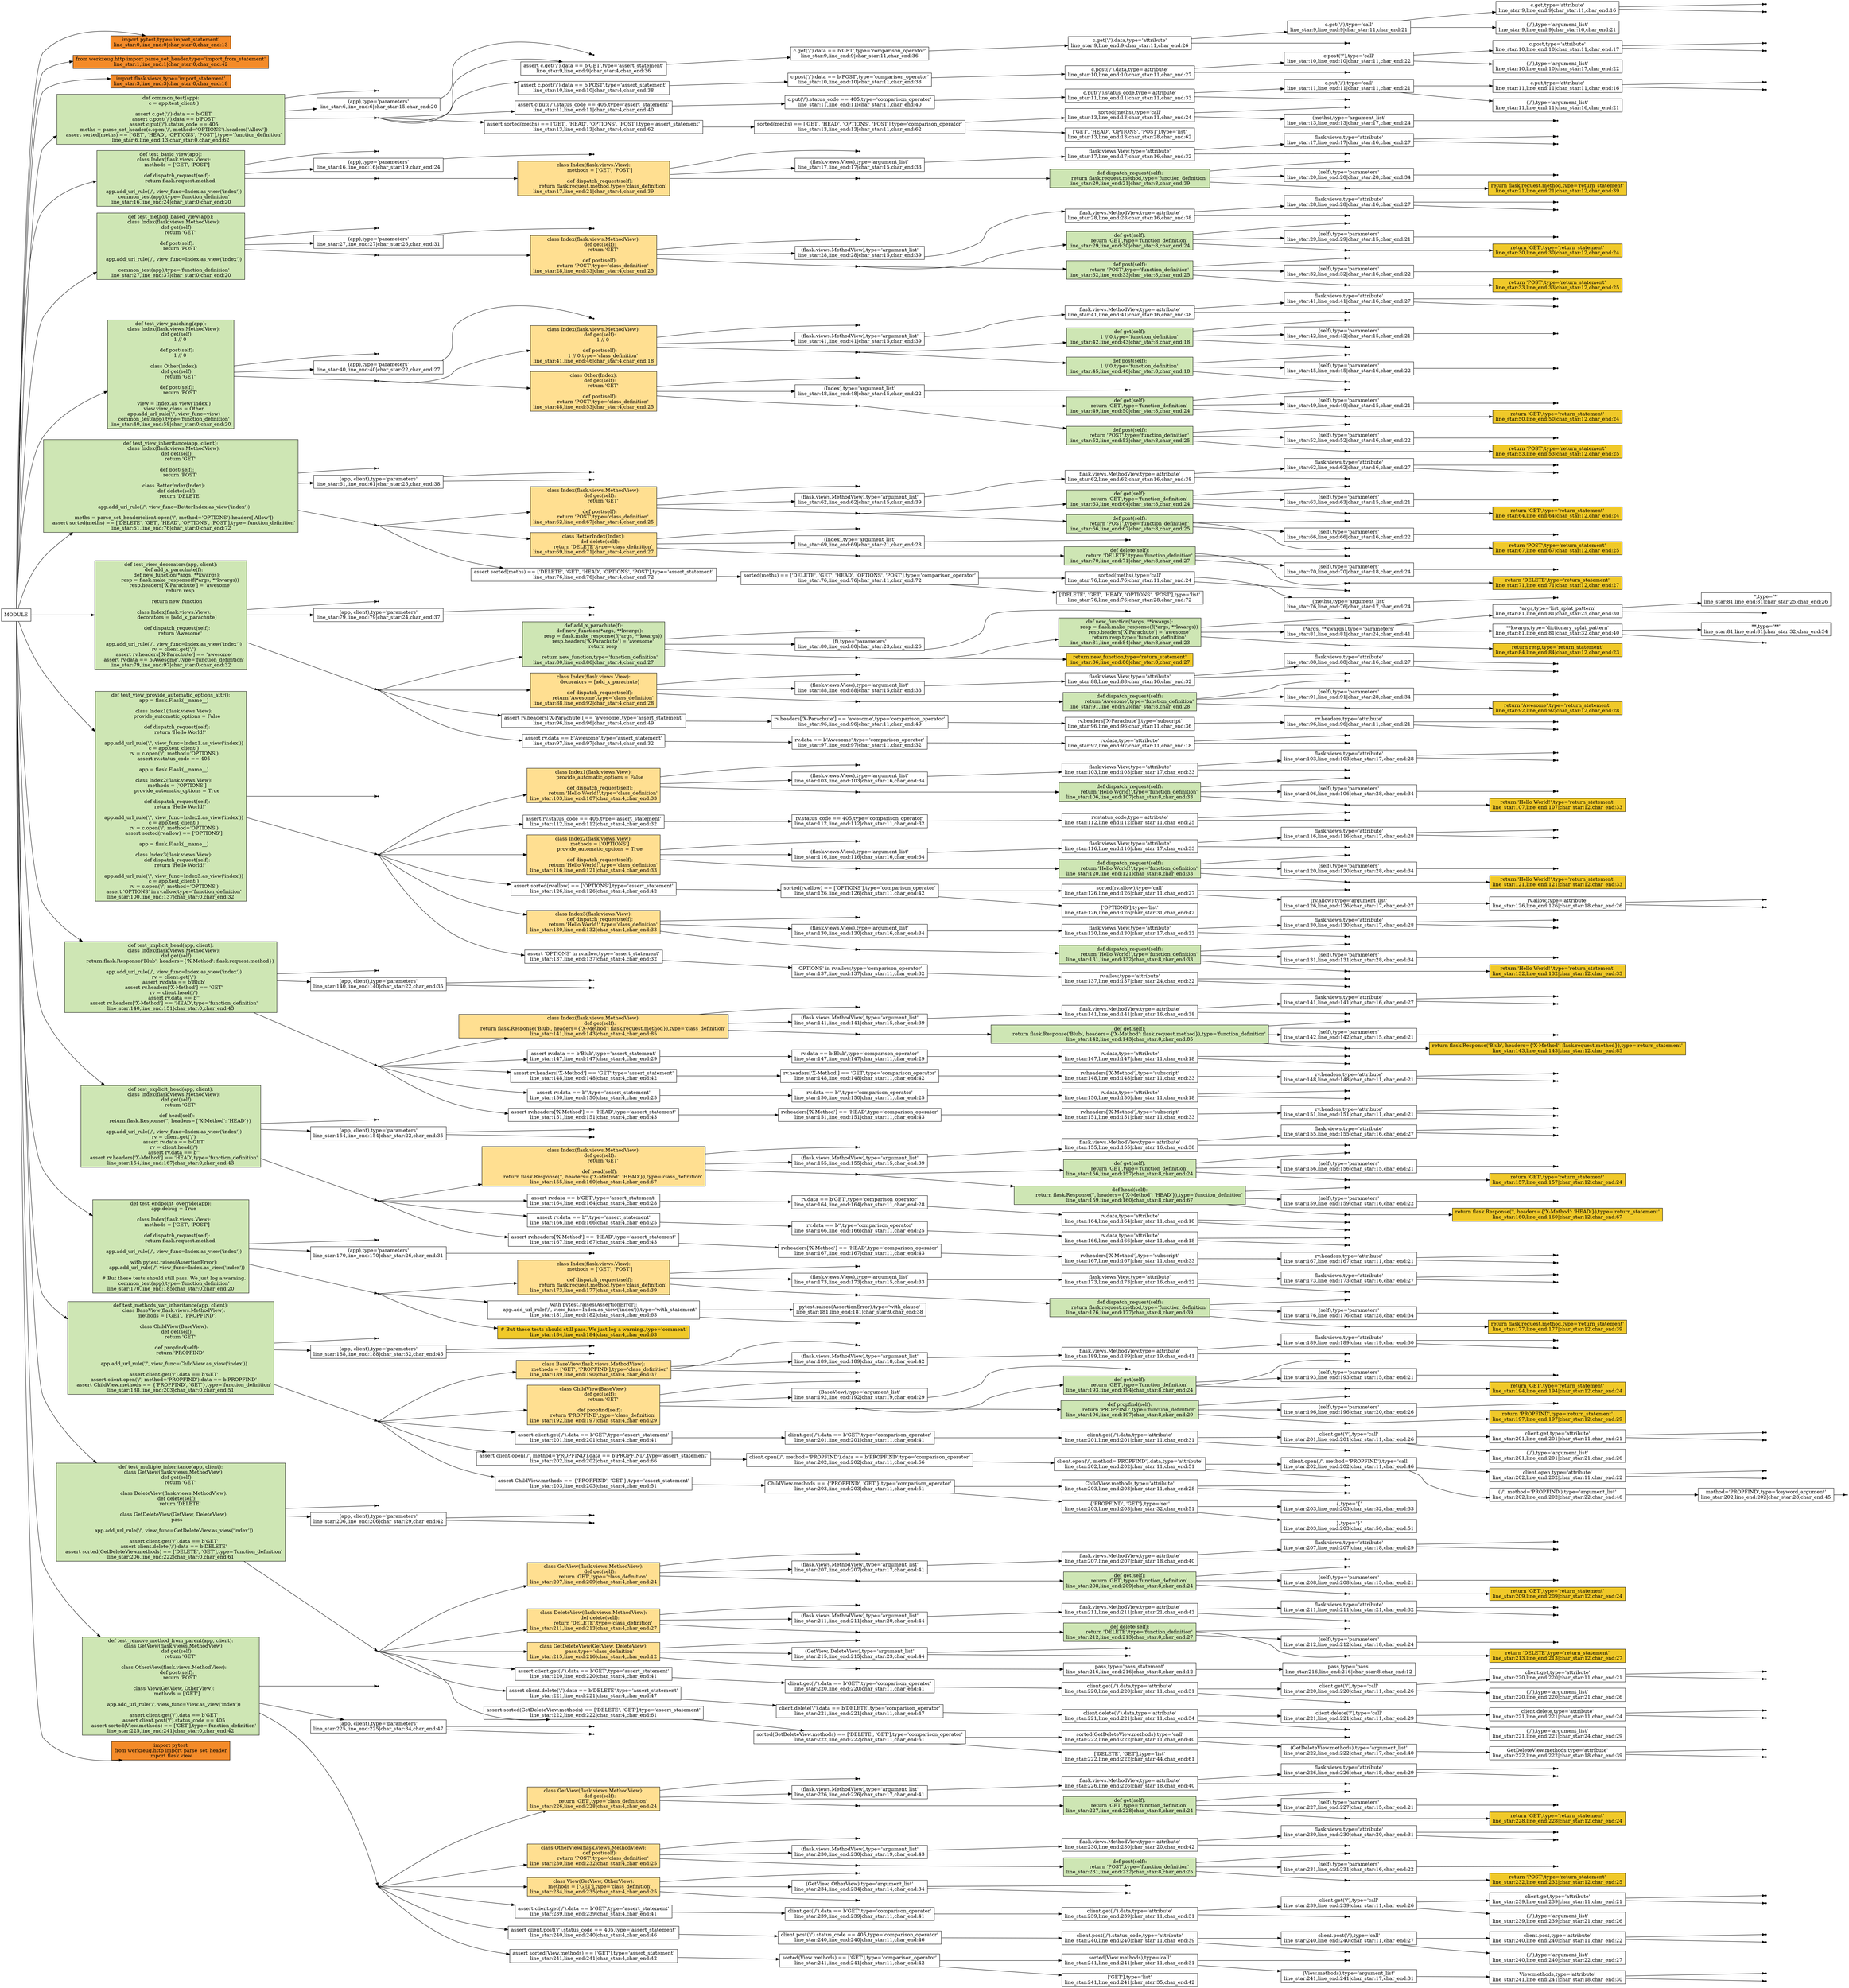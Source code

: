 digraph G{
rankdir="LR";
"MODULE"[shape="box",fillcolor="white",style=filled];
"import pytest,type='import_statement'\nline_star:0,line_end:0|char_star:0,char_end:13"[shape="box",fillcolor="#f48b29",style=filled];
"MODULE"->"import pytest,type='import_statement'\nline_star:0,line_end:0|char_star:0,char_end:13";
"from werkzeug.http import parse_set_header,type='import_from_statement'\nline_star:1,line_end:1|char_star:0,char_end:42"[shape="box",fillcolor="#f48b29",style=filled];
"MODULE"->"from werkzeug.http import parse_set_header,type='import_from_statement'\nline_star:1,line_end:1|char_star:0,char_end:42";
"import flask.views,type='import_statement'\nline_star:3,line_end:3|char_star:0,char_end:18"[shape="box",fillcolor="#f48b29",style=filled];
"MODULE"->"import flask.views,type='import_statement'\nline_star:3,line_end:3|char_star:0,char_end:18";
"def common_test(app):\n    c = app.test_client()\n\n    assert c.get('/').data == b'GET'\n    assert c.post('/').data == b'POST'\n    assert c.put('/').status_code == 405\n    meths = parse_set_header(c.open('/', method='OPTIONS').headers['Allow'])\n    assert sorted(meths) == ['GET', 'HEAD', 'OPTIONS', 'POST'],type='function_definition'\nline_star:6,line_end:13|char_star:0,char_end:62"[shape="box",fillcolor="#cee6b4",style=filled];
"MODULE"->"def common_test(app):\n    c = app.test_client()\n\n    assert c.get('/').data == b'GET'\n    assert c.post('/').data == b'POST'\n    assert c.put('/').status_code == 405\n    meths = parse_set_header(c.open('/', method='OPTIONS').headers['Allow'])\n    assert sorted(meths) == ['GET', 'HEAD', 'OPTIONS', 'POST'],type='function_definition'\nline_star:6,line_end:13|char_star:0,char_end:62";
"common_test,type='identifier'\nline_star:6,line_end:6|char_star:4,char_end:15"[shape="point",fillcolor="#121013",style=filled];
"def common_test(app):\n    c = app.test_client()\n\n    assert c.get('/').data == b'GET'\n    assert c.post('/').data == b'POST'\n    assert c.put('/').status_code == 405\n    meths = parse_set_header(c.open('/', method='OPTIONS').headers['Allow'])\n    assert sorted(meths) == ['GET', 'HEAD', 'OPTIONS', 'POST'],type='function_definition'\nline_star:6,line_end:13|char_star:0,char_end:62"->"common_test,type='identifier'\nline_star:6,line_end:6|char_star:4,char_end:15";
"(app),type='parameters'\nline_star:6,line_end:6|char_star:15,char_end:20"[shape="box",fillcolor="white",style=filled];
"def common_test(app):\n    c = app.test_client()\n\n    assert c.get('/').data == b'GET'\n    assert c.post('/').data == b'POST'\n    assert c.put('/').status_code == 405\n    meths = parse_set_header(c.open('/', method='OPTIONS').headers['Allow'])\n    assert sorted(meths) == ['GET', 'HEAD', 'OPTIONS', 'POST'],type='function_definition'\nline_star:6,line_end:13|char_star:0,char_end:62"->"(app),type='parameters'\nline_star:6,line_end:6|char_star:15,char_end:20";
"app,type='identifier'\nline_star:6,line_end:6|char_star:16,char_end:19"[shape="point",fillcolor="#121013",style=filled];
"(app),type='parameters'\nline_star:6,line_end:6|char_star:15,char_end:20"->"app,type='identifier'\nline_star:6,line_end:6|char_star:16,char_end:19";
"type='INFORMATION BLOCK'\nline_star:7,line_end:13|char_star:4,char_end:62"[shape="point",fillcolor="#121013",style=filled];
"def common_test(app):\n    c = app.test_client()\n\n    assert c.get('/').data == b'GET'\n    assert c.post('/').data == b'POST'\n    assert c.put('/').status_code == 405\n    meths = parse_set_header(c.open('/', method='OPTIONS').headers['Allow'])\n    assert sorted(meths) == ['GET', 'HEAD', 'OPTIONS', 'POST'],type='function_definition'\nline_star:6,line_end:13|char_star:0,char_end:62"->"type='INFORMATION BLOCK'\nline_star:7,line_end:13|char_star:4,char_end:62";
"assert c.get('/').data == b'GET',type='assert_statement'\nline_star:9,line_end:9|char_star:4,char_end:36"[shape="box",fillcolor="white",style=filled];
"type='INFORMATION BLOCK'\nline_star:7,line_end:13|char_star:4,char_end:62"->"assert c.get('/').data == b'GET',type='assert_statement'\nline_star:9,line_end:9|char_star:4,char_end:36";
"c.get('/').data == b'GET',type='comparison_operator'\nline_star:9,line_end:9|char_star:11,char_end:36"[shape="box",fillcolor="white",style=filled];
"assert c.get('/').data == b'GET',type='assert_statement'\nline_star:9,line_end:9|char_star:4,char_end:36"->"c.get('/').data == b'GET',type='comparison_operator'\nline_star:9,line_end:9|char_star:11,char_end:36";
"c.get('/').data,type='attribute'\nline_star:9,line_end:9|char_star:11,char_end:26"[shape="box",fillcolor="white",style=filled];
"c.get('/').data == b'GET',type='comparison_operator'\nline_star:9,line_end:9|char_star:11,char_end:36"->"c.get('/').data,type='attribute'\nline_star:9,line_end:9|char_star:11,char_end:26";
"c.get('/'),type='call'\nline_star:9,line_end:9|char_star:11,char_end:21"[shape="box",fillcolor="white",style=filled];
"c.get('/').data,type='attribute'\nline_star:9,line_end:9|char_star:11,char_end:26"->"c.get('/'),type='call'\nline_star:9,line_end:9|char_star:11,char_end:21";
"c.get,type='attribute'\nline_star:9,line_end:9|char_star:11,char_end:16"[shape="box",fillcolor="white",style=filled];
"c.get('/'),type='call'\nline_star:9,line_end:9|char_star:11,char_end:21"->"c.get,type='attribute'\nline_star:9,line_end:9|char_star:11,char_end:16";
"c,type='identifier'\nline_star:9,line_end:9|char_star:11,char_end:12"[shape="point",fillcolor="#121013",style=filled];
"c.get,type='attribute'\nline_star:9,line_end:9|char_star:11,char_end:16"->"c,type='identifier'\nline_star:9,line_end:9|char_star:11,char_end:12";
"get,type='identifier'\nline_star:9,line_end:9|char_star:13,char_end:16"[shape="point",fillcolor="#121013",style=filled];
"c.get,type='attribute'\nline_star:9,line_end:9|char_star:11,char_end:16"->"get,type='identifier'\nline_star:9,line_end:9|char_star:13,char_end:16";
"('/'),type='argument_list'\nline_star:9,line_end:9|char_star:16,char_end:21"[shape="box",fillcolor="white",style=filled];
"c.get('/'),type='call'\nline_star:9,line_end:9|char_star:11,char_end:21"->"('/'),type='argument_list'\nline_star:9,line_end:9|char_star:16,char_end:21";
"data,type='identifier'\nline_star:9,line_end:9|char_star:22,char_end:26"[shape="point",fillcolor="#121013",style=filled];
"c.get('/').data,type='attribute'\nline_star:9,line_end:9|char_star:11,char_end:26"->"data,type='identifier'\nline_star:9,line_end:9|char_star:22,char_end:26";
"assert c.post('/').data == b'POST',type='assert_statement'\nline_star:10,line_end:10|char_star:4,char_end:38"[shape="box",fillcolor="white",style=filled];
"type='INFORMATION BLOCK'\nline_star:7,line_end:13|char_star:4,char_end:62"->"assert c.post('/').data == b'POST',type='assert_statement'\nline_star:10,line_end:10|char_star:4,char_end:38";
"c.post('/').data == b'POST',type='comparison_operator'\nline_star:10,line_end:10|char_star:11,char_end:38"[shape="box",fillcolor="white",style=filled];
"assert c.post('/').data == b'POST',type='assert_statement'\nline_star:10,line_end:10|char_star:4,char_end:38"->"c.post('/').data == b'POST',type='comparison_operator'\nline_star:10,line_end:10|char_star:11,char_end:38";
"c.post('/').data,type='attribute'\nline_star:10,line_end:10|char_star:11,char_end:27"[shape="box",fillcolor="white",style=filled];
"c.post('/').data == b'POST',type='comparison_operator'\nline_star:10,line_end:10|char_star:11,char_end:38"->"c.post('/').data,type='attribute'\nline_star:10,line_end:10|char_star:11,char_end:27";
"c.post('/'),type='call'\nline_star:10,line_end:10|char_star:11,char_end:22"[shape="box",fillcolor="white",style=filled];
"c.post('/').data,type='attribute'\nline_star:10,line_end:10|char_star:11,char_end:27"->"c.post('/'),type='call'\nline_star:10,line_end:10|char_star:11,char_end:22";
"c.post,type='attribute'\nline_star:10,line_end:10|char_star:11,char_end:17"[shape="box",fillcolor="white",style=filled];
"c.post('/'),type='call'\nline_star:10,line_end:10|char_star:11,char_end:22"->"c.post,type='attribute'\nline_star:10,line_end:10|char_star:11,char_end:17";
"c,type='identifier'\nline_star:10,line_end:10|char_star:11,char_end:12"[shape="point",fillcolor="#121013",style=filled];
"c.post,type='attribute'\nline_star:10,line_end:10|char_star:11,char_end:17"->"c,type='identifier'\nline_star:10,line_end:10|char_star:11,char_end:12";
"post,type='identifier'\nline_star:10,line_end:10|char_star:13,char_end:17"[shape="point",fillcolor="#121013",style=filled];
"c.post,type='attribute'\nline_star:10,line_end:10|char_star:11,char_end:17"->"post,type='identifier'\nline_star:10,line_end:10|char_star:13,char_end:17";
"('/'),type='argument_list'\nline_star:10,line_end:10|char_star:17,char_end:22"[shape="box",fillcolor="white",style=filled];
"c.post('/'),type='call'\nline_star:10,line_end:10|char_star:11,char_end:22"->"('/'),type='argument_list'\nline_star:10,line_end:10|char_star:17,char_end:22";
"data,type='identifier'\nline_star:10,line_end:10|char_star:23,char_end:27"[shape="point",fillcolor="#121013",style=filled];
"c.post('/').data,type='attribute'\nline_star:10,line_end:10|char_star:11,char_end:27"->"data,type='identifier'\nline_star:10,line_end:10|char_star:23,char_end:27";
"assert c.put('/').status_code == 405,type='assert_statement'\nline_star:11,line_end:11|char_star:4,char_end:40"[shape="box",fillcolor="white",style=filled];
"type='INFORMATION BLOCK'\nline_star:7,line_end:13|char_star:4,char_end:62"->"assert c.put('/').status_code == 405,type='assert_statement'\nline_star:11,line_end:11|char_star:4,char_end:40";
"c.put('/').status_code == 405,type='comparison_operator'\nline_star:11,line_end:11|char_star:11,char_end:40"[shape="box",fillcolor="white",style=filled];
"assert c.put('/').status_code == 405,type='assert_statement'\nline_star:11,line_end:11|char_star:4,char_end:40"->"c.put('/').status_code == 405,type='comparison_operator'\nline_star:11,line_end:11|char_star:11,char_end:40";
"c.put('/').status_code,type='attribute'\nline_star:11,line_end:11|char_star:11,char_end:33"[shape="box",fillcolor="white",style=filled];
"c.put('/').status_code == 405,type='comparison_operator'\nline_star:11,line_end:11|char_star:11,char_end:40"->"c.put('/').status_code,type='attribute'\nline_star:11,line_end:11|char_star:11,char_end:33";
"c.put('/'),type='call'\nline_star:11,line_end:11|char_star:11,char_end:21"[shape="box",fillcolor="white",style=filled];
"c.put('/').status_code,type='attribute'\nline_star:11,line_end:11|char_star:11,char_end:33"->"c.put('/'),type='call'\nline_star:11,line_end:11|char_star:11,char_end:21";
"c.put,type='attribute'\nline_star:11,line_end:11|char_star:11,char_end:16"[shape="box",fillcolor="white",style=filled];
"c.put('/'),type='call'\nline_star:11,line_end:11|char_star:11,char_end:21"->"c.put,type='attribute'\nline_star:11,line_end:11|char_star:11,char_end:16";
"c,type='identifier'\nline_star:11,line_end:11|char_star:11,char_end:12"[shape="point",fillcolor="#121013",style=filled];
"c.put,type='attribute'\nline_star:11,line_end:11|char_star:11,char_end:16"->"c,type='identifier'\nline_star:11,line_end:11|char_star:11,char_end:12";
"put,type='identifier'\nline_star:11,line_end:11|char_star:13,char_end:16"[shape="point",fillcolor="#121013",style=filled];
"c.put,type='attribute'\nline_star:11,line_end:11|char_star:11,char_end:16"->"put,type='identifier'\nline_star:11,line_end:11|char_star:13,char_end:16";
"('/'),type='argument_list'\nline_star:11,line_end:11|char_star:16,char_end:21"[shape="box",fillcolor="white",style=filled];
"c.put('/'),type='call'\nline_star:11,line_end:11|char_star:11,char_end:21"->"('/'),type='argument_list'\nline_star:11,line_end:11|char_star:16,char_end:21";
"status_code,type='identifier'\nline_star:11,line_end:11|char_star:22,char_end:33"[shape="point",fillcolor="#121013",style=filled];
"c.put('/').status_code,type='attribute'\nline_star:11,line_end:11|char_star:11,char_end:33"->"status_code,type='identifier'\nline_star:11,line_end:11|char_star:22,char_end:33";
"assert sorted(meths) == ['GET', 'HEAD', 'OPTIONS', 'POST'],type='assert_statement'\nline_star:13,line_end:13|char_star:4,char_end:62"[shape="box",fillcolor="white",style=filled];
"type='INFORMATION BLOCK'\nline_star:7,line_end:13|char_star:4,char_end:62"->"assert sorted(meths) == ['GET', 'HEAD', 'OPTIONS', 'POST'],type='assert_statement'\nline_star:13,line_end:13|char_star:4,char_end:62";
"sorted(meths) == ['GET', 'HEAD', 'OPTIONS', 'POST'],type='comparison_operator'\nline_star:13,line_end:13|char_star:11,char_end:62"[shape="box",fillcolor="white",style=filled];
"assert sorted(meths) == ['GET', 'HEAD', 'OPTIONS', 'POST'],type='assert_statement'\nline_star:13,line_end:13|char_star:4,char_end:62"->"sorted(meths) == ['GET', 'HEAD', 'OPTIONS', 'POST'],type='comparison_operator'\nline_star:13,line_end:13|char_star:11,char_end:62";
"sorted(meths),type='call'\nline_star:13,line_end:13|char_star:11,char_end:24"[shape="box",fillcolor="white",style=filled];
"sorted(meths) == ['GET', 'HEAD', 'OPTIONS', 'POST'],type='comparison_operator'\nline_star:13,line_end:13|char_star:11,char_end:62"->"sorted(meths),type='call'\nline_star:13,line_end:13|char_star:11,char_end:24";
"sorted,type='identifier'\nline_star:13,line_end:13|char_star:11,char_end:17"[shape="point",fillcolor="#121013",style=filled];
"sorted(meths),type='call'\nline_star:13,line_end:13|char_star:11,char_end:24"->"sorted,type='identifier'\nline_star:13,line_end:13|char_star:11,char_end:17";
"(meths),type='argument_list'\nline_star:13,line_end:13|char_star:17,char_end:24"[shape="box",fillcolor="white",style=filled];
"sorted(meths),type='call'\nline_star:13,line_end:13|char_star:11,char_end:24"->"(meths),type='argument_list'\nline_star:13,line_end:13|char_star:17,char_end:24";
"meths,type='identifier'\nline_star:13,line_end:13|char_star:18,char_end:23"[shape="point",fillcolor="#121013",style=filled];
"(meths),type='argument_list'\nline_star:13,line_end:13|char_star:17,char_end:24"->"meths,type='identifier'\nline_star:13,line_end:13|char_star:18,char_end:23";
"['GET', 'HEAD', 'OPTIONS', 'POST'],type='list'\nline_star:13,line_end:13|char_star:28,char_end:62"[shape="box",fillcolor="white",style=filled];
"sorted(meths) == ['GET', 'HEAD', 'OPTIONS', 'POST'],type='comparison_operator'\nline_star:13,line_end:13|char_star:11,char_end:62"->"['GET', 'HEAD', 'OPTIONS', 'POST'],type='list'\nline_star:13,line_end:13|char_star:28,char_end:62";
"def test_basic_view(app):\n    class Index(flask.views.View):\n        methods = ['GET', 'POST']\n\n        def dispatch_request(self):\n            return flask.request.method\n\n    app.add_url_rule('/', view_func=Index.as_view('index'))\n    common_test(app),type='function_definition'\nline_star:16,line_end:24|char_star:0,char_end:20"[shape="box",fillcolor="#cee6b4",style=filled];
"MODULE"->"def test_basic_view(app):\n    class Index(flask.views.View):\n        methods = ['GET', 'POST']\n\n        def dispatch_request(self):\n            return flask.request.method\n\n    app.add_url_rule('/', view_func=Index.as_view('index'))\n    common_test(app),type='function_definition'\nline_star:16,line_end:24|char_star:0,char_end:20";
"test_basic_view,type='identifier'\nline_star:16,line_end:16|char_star:4,char_end:19"[shape="point",fillcolor="#121013",style=filled];
"def test_basic_view(app):\n    class Index(flask.views.View):\n        methods = ['GET', 'POST']\n\n        def dispatch_request(self):\n            return flask.request.method\n\n    app.add_url_rule('/', view_func=Index.as_view('index'))\n    common_test(app),type='function_definition'\nline_star:16,line_end:24|char_star:0,char_end:20"->"test_basic_view,type='identifier'\nline_star:16,line_end:16|char_star:4,char_end:19";
"(app),type='parameters'\nline_star:16,line_end:16|char_star:19,char_end:24"[shape="box",fillcolor="white",style=filled];
"def test_basic_view(app):\n    class Index(flask.views.View):\n        methods = ['GET', 'POST']\n\n        def dispatch_request(self):\n            return flask.request.method\n\n    app.add_url_rule('/', view_func=Index.as_view('index'))\n    common_test(app),type='function_definition'\nline_star:16,line_end:24|char_star:0,char_end:20"->"(app),type='parameters'\nline_star:16,line_end:16|char_star:19,char_end:24";
"app,type='identifier'\nline_star:16,line_end:16|char_star:20,char_end:23"[shape="point",fillcolor="#121013",style=filled];
"(app),type='parameters'\nline_star:16,line_end:16|char_star:19,char_end:24"->"app,type='identifier'\nline_star:16,line_end:16|char_star:20,char_end:23";
"type='INFORMATION BLOCK'\nline_star:17,line_end:24|char_star:4,char_end:20"[shape="point",fillcolor="#121013",style=filled];
"def test_basic_view(app):\n    class Index(flask.views.View):\n        methods = ['GET', 'POST']\n\n        def dispatch_request(self):\n            return flask.request.method\n\n    app.add_url_rule('/', view_func=Index.as_view('index'))\n    common_test(app),type='function_definition'\nline_star:16,line_end:24|char_star:0,char_end:20"->"type='INFORMATION BLOCK'\nline_star:17,line_end:24|char_star:4,char_end:20";
"class Index(flask.views.View):\n        methods = ['GET', 'POST']\n\n        def dispatch_request(self):\n            return flask.request.method,type='class_definition'\nline_star:17,line_end:21|char_star:4,char_end:39"[shape="box",fillcolor="#ffdf91",style=filled];
"type='INFORMATION BLOCK'\nline_star:17,line_end:24|char_star:4,char_end:20"->"class Index(flask.views.View):\n        methods = ['GET', 'POST']\n\n        def dispatch_request(self):\n            return flask.request.method,type='class_definition'\nline_star:17,line_end:21|char_star:4,char_end:39";
"Index,type='identifier'\nline_star:17,line_end:17|char_star:10,char_end:15"[shape="point",fillcolor="#121013",style=filled];
"class Index(flask.views.View):\n        methods = ['GET', 'POST']\n\n        def dispatch_request(self):\n            return flask.request.method,type='class_definition'\nline_star:17,line_end:21|char_star:4,char_end:39"->"Index,type='identifier'\nline_star:17,line_end:17|char_star:10,char_end:15";
"(flask.views.View),type='argument_list'\nline_star:17,line_end:17|char_star:15,char_end:33"[shape="box",fillcolor="white",style=filled];
"class Index(flask.views.View):\n        methods = ['GET', 'POST']\n\n        def dispatch_request(self):\n            return flask.request.method,type='class_definition'\nline_star:17,line_end:21|char_star:4,char_end:39"->"(flask.views.View),type='argument_list'\nline_star:17,line_end:17|char_star:15,char_end:33";
"flask.views.View,type='attribute'\nline_star:17,line_end:17|char_star:16,char_end:32"[shape="box",fillcolor="white",style=filled];
"(flask.views.View),type='argument_list'\nline_star:17,line_end:17|char_star:15,char_end:33"->"flask.views.View,type='attribute'\nline_star:17,line_end:17|char_star:16,char_end:32";
"flask.views,type='attribute'\nline_star:17,line_end:17|char_star:16,char_end:27"[shape="box",fillcolor="white",style=filled];
"flask.views.View,type='attribute'\nline_star:17,line_end:17|char_star:16,char_end:32"->"flask.views,type='attribute'\nline_star:17,line_end:17|char_star:16,char_end:27";
"flask,type='identifier'\nline_star:17,line_end:17|char_star:16,char_end:21"[shape="point",fillcolor="#121013",style=filled];
"flask.views,type='attribute'\nline_star:17,line_end:17|char_star:16,char_end:27"->"flask,type='identifier'\nline_star:17,line_end:17|char_star:16,char_end:21";
"views,type='identifier'\nline_star:17,line_end:17|char_star:22,char_end:27"[shape="point",fillcolor="#121013",style=filled];
"flask.views,type='attribute'\nline_star:17,line_end:17|char_star:16,char_end:27"->"views,type='identifier'\nline_star:17,line_end:17|char_star:22,char_end:27";
"View,type='identifier'\nline_star:17,line_end:17|char_star:28,char_end:32"[shape="point",fillcolor="#121013",style=filled];
"flask.views.View,type='attribute'\nline_star:17,line_end:17|char_star:16,char_end:32"->"View,type='identifier'\nline_star:17,line_end:17|char_star:28,char_end:32";
"type='INFORMATION BLOCK'\nline_star:18,line_end:21|char_star:8,char_end:39"[shape="point",fillcolor="#121013",style=filled];
"class Index(flask.views.View):\n        methods = ['GET', 'POST']\n\n        def dispatch_request(self):\n            return flask.request.method,type='class_definition'\nline_star:17,line_end:21|char_star:4,char_end:39"->"type='INFORMATION BLOCK'\nline_star:18,line_end:21|char_star:8,char_end:39";
"def dispatch_request(self):\n            return flask.request.method,type='function_definition'\nline_star:20,line_end:21|char_star:8,char_end:39"[shape="box",fillcolor="#cee6b4",style=filled];
"type='INFORMATION BLOCK'\nline_star:18,line_end:21|char_star:8,char_end:39"->"def dispatch_request(self):\n            return flask.request.method,type='function_definition'\nline_star:20,line_end:21|char_star:8,char_end:39";
"dispatch_request,type='identifier'\nline_star:20,line_end:20|char_star:12,char_end:28"[shape="point",fillcolor="#121013",style=filled];
"def dispatch_request(self):\n            return flask.request.method,type='function_definition'\nline_star:20,line_end:21|char_star:8,char_end:39"->"dispatch_request,type='identifier'\nline_star:20,line_end:20|char_star:12,char_end:28";
"(self),type='parameters'\nline_star:20,line_end:20|char_star:28,char_end:34"[shape="box",fillcolor="white",style=filled];
"def dispatch_request(self):\n            return flask.request.method,type='function_definition'\nline_star:20,line_end:21|char_star:8,char_end:39"->"(self),type='parameters'\nline_star:20,line_end:20|char_star:28,char_end:34";
"self,type='identifier'\nline_star:20,line_end:20|char_star:29,char_end:33"[shape="point",fillcolor="#121013",style=filled];
"(self),type='parameters'\nline_star:20,line_end:20|char_star:28,char_end:34"->"self,type='identifier'\nline_star:20,line_end:20|char_star:29,char_end:33";
"type='INFORMATION BLOCK'\nline_star:21,line_end:21|char_star:12,char_end:39"[shape="point",fillcolor="#121013",style=filled];
"def dispatch_request(self):\n            return flask.request.method,type='function_definition'\nline_star:20,line_end:21|char_star:8,char_end:39"->"type='INFORMATION BLOCK'\nline_star:21,line_end:21|char_star:12,char_end:39";
"return flask.request.method,type='return_statement'\nline_star:21,line_end:21|char_star:12,char_end:39"[shape="box",fillcolor="#f0c929",style=filled];
"type='INFORMATION BLOCK'\nline_star:21,line_end:21|char_star:12,char_end:39"->"return flask.request.method,type='return_statement'\nline_star:21,line_end:21|char_star:12,char_end:39";
"def test_method_based_view(app):\n    class Index(flask.views.MethodView):\n        def get(self):\n            return 'GET'\n\n        def post(self):\n            return 'POST'\n\n    app.add_url_rule('/', view_func=Index.as_view('index'))\n\n    common_test(app),type='function_definition'\nline_star:27,line_end:37|char_star:0,char_end:20"[shape="box",fillcolor="#cee6b4",style=filled];
"MODULE"->"def test_method_based_view(app):\n    class Index(flask.views.MethodView):\n        def get(self):\n            return 'GET'\n\n        def post(self):\n            return 'POST'\n\n    app.add_url_rule('/', view_func=Index.as_view('index'))\n\n    common_test(app),type='function_definition'\nline_star:27,line_end:37|char_star:0,char_end:20";
"test_method_based_view,type='identifier'\nline_star:27,line_end:27|char_star:4,char_end:26"[shape="point",fillcolor="#121013",style=filled];
"def test_method_based_view(app):\n    class Index(flask.views.MethodView):\n        def get(self):\n            return 'GET'\n\n        def post(self):\n            return 'POST'\n\n    app.add_url_rule('/', view_func=Index.as_view('index'))\n\n    common_test(app),type='function_definition'\nline_star:27,line_end:37|char_star:0,char_end:20"->"test_method_based_view,type='identifier'\nline_star:27,line_end:27|char_star:4,char_end:26";
"(app),type='parameters'\nline_star:27,line_end:27|char_star:26,char_end:31"[shape="box",fillcolor="white",style=filled];
"def test_method_based_view(app):\n    class Index(flask.views.MethodView):\n        def get(self):\n            return 'GET'\n\n        def post(self):\n            return 'POST'\n\n    app.add_url_rule('/', view_func=Index.as_view('index'))\n\n    common_test(app),type='function_definition'\nline_star:27,line_end:37|char_star:0,char_end:20"->"(app),type='parameters'\nline_star:27,line_end:27|char_star:26,char_end:31";
"app,type='identifier'\nline_star:27,line_end:27|char_star:27,char_end:30"[shape="point",fillcolor="#121013",style=filled];
"(app),type='parameters'\nline_star:27,line_end:27|char_star:26,char_end:31"->"app,type='identifier'\nline_star:27,line_end:27|char_star:27,char_end:30";
"type='INFORMATION BLOCK'\nline_star:28,line_end:37|char_star:4,char_end:20"[shape="point",fillcolor="#121013",style=filled];
"def test_method_based_view(app):\n    class Index(flask.views.MethodView):\n        def get(self):\n            return 'GET'\n\n        def post(self):\n            return 'POST'\n\n    app.add_url_rule('/', view_func=Index.as_view('index'))\n\n    common_test(app),type='function_definition'\nline_star:27,line_end:37|char_star:0,char_end:20"->"type='INFORMATION BLOCK'\nline_star:28,line_end:37|char_star:4,char_end:20";
"class Index(flask.views.MethodView):\n        def get(self):\n            return 'GET'\n\n        def post(self):\n            return 'POST',type='class_definition'\nline_star:28,line_end:33|char_star:4,char_end:25"[shape="box",fillcolor="#ffdf91",style=filled];
"type='INFORMATION BLOCK'\nline_star:28,line_end:37|char_star:4,char_end:20"->"class Index(flask.views.MethodView):\n        def get(self):\n            return 'GET'\n\n        def post(self):\n            return 'POST',type='class_definition'\nline_star:28,line_end:33|char_star:4,char_end:25";
"Index,type='identifier'\nline_star:28,line_end:28|char_star:10,char_end:15"[shape="point",fillcolor="#121013",style=filled];
"class Index(flask.views.MethodView):\n        def get(self):\n            return 'GET'\n\n        def post(self):\n            return 'POST',type='class_definition'\nline_star:28,line_end:33|char_star:4,char_end:25"->"Index,type='identifier'\nline_star:28,line_end:28|char_star:10,char_end:15";
"(flask.views.MethodView),type='argument_list'\nline_star:28,line_end:28|char_star:15,char_end:39"[shape="box",fillcolor="white",style=filled];
"class Index(flask.views.MethodView):\n        def get(self):\n            return 'GET'\n\n        def post(self):\n            return 'POST',type='class_definition'\nline_star:28,line_end:33|char_star:4,char_end:25"->"(flask.views.MethodView),type='argument_list'\nline_star:28,line_end:28|char_star:15,char_end:39";
"flask.views.MethodView,type='attribute'\nline_star:28,line_end:28|char_star:16,char_end:38"[shape="box",fillcolor="white",style=filled];
"(flask.views.MethodView),type='argument_list'\nline_star:28,line_end:28|char_star:15,char_end:39"->"flask.views.MethodView,type='attribute'\nline_star:28,line_end:28|char_star:16,char_end:38";
"flask.views,type='attribute'\nline_star:28,line_end:28|char_star:16,char_end:27"[shape="box",fillcolor="white",style=filled];
"flask.views.MethodView,type='attribute'\nline_star:28,line_end:28|char_star:16,char_end:38"->"flask.views,type='attribute'\nline_star:28,line_end:28|char_star:16,char_end:27";
"flask,type='identifier'\nline_star:28,line_end:28|char_star:16,char_end:21"[shape="point",fillcolor="#121013",style=filled];
"flask.views,type='attribute'\nline_star:28,line_end:28|char_star:16,char_end:27"->"flask,type='identifier'\nline_star:28,line_end:28|char_star:16,char_end:21";
"views,type='identifier'\nline_star:28,line_end:28|char_star:22,char_end:27"[shape="point",fillcolor="#121013",style=filled];
"flask.views,type='attribute'\nline_star:28,line_end:28|char_star:16,char_end:27"->"views,type='identifier'\nline_star:28,line_end:28|char_star:22,char_end:27";
"MethodView,type='identifier'\nline_star:28,line_end:28|char_star:28,char_end:38"[shape="point",fillcolor="#121013",style=filled];
"flask.views.MethodView,type='attribute'\nline_star:28,line_end:28|char_star:16,char_end:38"->"MethodView,type='identifier'\nline_star:28,line_end:28|char_star:28,char_end:38";
"type='INFORMATION BLOCK'\nline_star:29,line_end:33|char_star:8,char_end:25"[shape="point",fillcolor="#121013",style=filled];
"class Index(flask.views.MethodView):\n        def get(self):\n            return 'GET'\n\n        def post(self):\n            return 'POST',type='class_definition'\nline_star:28,line_end:33|char_star:4,char_end:25"->"type='INFORMATION BLOCK'\nline_star:29,line_end:33|char_star:8,char_end:25";
"def get(self):\n            return 'GET',type='function_definition'\nline_star:29,line_end:30|char_star:8,char_end:24"[shape="box",fillcolor="#cee6b4",style=filled];
"type='INFORMATION BLOCK'\nline_star:29,line_end:33|char_star:8,char_end:25"->"def get(self):\n            return 'GET',type='function_definition'\nline_star:29,line_end:30|char_star:8,char_end:24";
"get,type='identifier'\nline_star:29,line_end:29|char_star:12,char_end:15"[shape="point",fillcolor="#121013",style=filled];
"def get(self):\n            return 'GET',type='function_definition'\nline_star:29,line_end:30|char_star:8,char_end:24"->"get,type='identifier'\nline_star:29,line_end:29|char_star:12,char_end:15";
"(self),type='parameters'\nline_star:29,line_end:29|char_star:15,char_end:21"[shape="box",fillcolor="white",style=filled];
"def get(self):\n            return 'GET',type='function_definition'\nline_star:29,line_end:30|char_star:8,char_end:24"->"(self),type='parameters'\nline_star:29,line_end:29|char_star:15,char_end:21";
"self,type='identifier'\nline_star:29,line_end:29|char_star:16,char_end:20"[shape="point",fillcolor="#121013",style=filled];
"(self),type='parameters'\nline_star:29,line_end:29|char_star:15,char_end:21"->"self,type='identifier'\nline_star:29,line_end:29|char_star:16,char_end:20";
"type='INFORMATION BLOCK'\nline_star:30,line_end:30|char_star:12,char_end:24"[shape="point",fillcolor="#121013",style=filled];
"def get(self):\n            return 'GET',type='function_definition'\nline_star:29,line_end:30|char_star:8,char_end:24"->"type='INFORMATION BLOCK'\nline_star:30,line_end:30|char_star:12,char_end:24";
"return 'GET',type='return_statement'\nline_star:30,line_end:30|char_star:12,char_end:24"[shape="box",fillcolor="#f0c929",style=filled];
"type='INFORMATION BLOCK'\nline_star:30,line_end:30|char_star:12,char_end:24"->"return 'GET',type='return_statement'\nline_star:30,line_end:30|char_star:12,char_end:24";
"def post(self):\n            return 'POST',type='function_definition'\nline_star:32,line_end:33|char_star:8,char_end:25"[shape="box",fillcolor="#cee6b4",style=filled];
"type='INFORMATION BLOCK'\nline_star:29,line_end:33|char_star:8,char_end:25"->"def post(self):\n            return 'POST',type='function_definition'\nline_star:32,line_end:33|char_star:8,char_end:25";
"post,type='identifier'\nline_star:32,line_end:32|char_star:12,char_end:16"[shape="point",fillcolor="#121013",style=filled];
"def post(self):\n            return 'POST',type='function_definition'\nline_star:32,line_end:33|char_star:8,char_end:25"->"post,type='identifier'\nline_star:32,line_end:32|char_star:12,char_end:16";
"(self),type='parameters'\nline_star:32,line_end:32|char_star:16,char_end:22"[shape="box",fillcolor="white",style=filled];
"def post(self):\n            return 'POST',type='function_definition'\nline_star:32,line_end:33|char_star:8,char_end:25"->"(self),type='parameters'\nline_star:32,line_end:32|char_star:16,char_end:22";
"self,type='identifier'\nline_star:32,line_end:32|char_star:17,char_end:21"[shape="point",fillcolor="#121013",style=filled];
"(self),type='parameters'\nline_star:32,line_end:32|char_star:16,char_end:22"->"self,type='identifier'\nline_star:32,line_end:32|char_star:17,char_end:21";
"type='INFORMATION BLOCK'\nline_star:33,line_end:33|char_star:12,char_end:25"[shape="point",fillcolor="#121013",style=filled];
"def post(self):\n            return 'POST',type='function_definition'\nline_star:32,line_end:33|char_star:8,char_end:25"->"type='INFORMATION BLOCK'\nline_star:33,line_end:33|char_star:12,char_end:25";
"return 'POST',type='return_statement'\nline_star:33,line_end:33|char_star:12,char_end:25"[shape="box",fillcolor="#f0c929",style=filled];
"type='INFORMATION BLOCK'\nline_star:33,line_end:33|char_star:12,char_end:25"->"return 'POST',type='return_statement'\nline_star:33,line_end:33|char_star:12,char_end:25";
"def test_view_patching(app):\n    class Index(flask.views.MethodView):\n        def get(self):\n            1 // 0\n\n        def post(self):\n            1 // 0\n\n    class Other(Index):\n        def get(self):\n            return 'GET'\n\n        def post(self):\n            return 'POST'\n\n    view = Index.as_view('index')\n    view.view_class = Other\n    app.add_url_rule('/', view_func=view)\n    common_test(app),type='function_definition'\nline_star:40,line_end:58|char_star:0,char_end:20"[shape="box",fillcolor="#cee6b4",style=filled];
"MODULE"->"def test_view_patching(app):\n    class Index(flask.views.MethodView):\n        def get(self):\n            1 // 0\n\n        def post(self):\n            1 // 0\n\n    class Other(Index):\n        def get(self):\n            return 'GET'\n\n        def post(self):\n            return 'POST'\n\n    view = Index.as_view('index')\n    view.view_class = Other\n    app.add_url_rule('/', view_func=view)\n    common_test(app),type='function_definition'\nline_star:40,line_end:58|char_star:0,char_end:20";
"test_view_patching,type='identifier'\nline_star:40,line_end:40|char_star:4,char_end:22"[shape="point",fillcolor="#121013",style=filled];
"def test_view_patching(app):\n    class Index(flask.views.MethodView):\n        def get(self):\n            1 // 0\n\n        def post(self):\n            1 // 0\n\n    class Other(Index):\n        def get(self):\n            return 'GET'\n\n        def post(self):\n            return 'POST'\n\n    view = Index.as_view('index')\n    view.view_class = Other\n    app.add_url_rule('/', view_func=view)\n    common_test(app),type='function_definition'\nline_star:40,line_end:58|char_star:0,char_end:20"->"test_view_patching,type='identifier'\nline_star:40,line_end:40|char_star:4,char_end:22";
"(app),type='parameters'\nline_star:40,line_end:40|char_star:22,char_end:27"[shape="box",fillcolor="white",style=filled];
"def test_view_patching(app):\n    class Index(flask.views.MethodView):\n        def get(self):\n            1 // 0\n\n        def post(self):\n            1 // 0\n\n    class Other(Index):\n        def get(self):\n            return 'GET'\n\n        def post(self):\n            return 'POST'\n\n    view = Index.as_view('index')\n    view.view_class = Other\n    app.add_url_rule('/', view_func=view)\n    common_test(app),type='function_definition'\nline_star:40,line_end:58|char_star:0,char_end:20"->"(app),type='parameters'\nline_star:40,line_end:40|char_star:22,char_end:27";
"app,type='identifier'\nline_star:40,line_end:40|char_star:23,char_end:26"[shape="point",fillcolor="#121013",style=filled];
"(app),type='parameters'\nline_star:40,line_end:40|char_star:22,char_end:27"->"app,type='identifier'\nline_star:40,line_end:40|char_star:23,char_end:26";
"type='INFORMATION BLOCK'\nline_star:41,line_end:58|char_star:4,char_end:20"[shape="point",fillcolor="#121013",style=filled];
"def test_view_patching(app):\n    class Index(flask.views.MethodView):\n        def get(self):\n            1 // 0\n\n        def post(self):\n            1 // 0\n\n    class Other(Index):\n        def get(self):\n            return 'GET'\n\n        def post(self):\n            return 'POST'\n\n    view = Index.as_view('index')\n    view.view_class = Other\n    app.add_url_rule('/', view_func=view)\n    common_test(app),type='function_definition'\nline_star:40,line_end:58|char_star:0,char_end:20"->"type='INFORMATION BLOCK'\nline_star:41,line_end:58|char_star:4,char_end:20";
"class Index(flask.views.MethodView):\n        def get(self):\n            1 // 0\n\n        def post(self):\n            1 // 0,type='class_definition'\nline_star:41,line_end:46|char_star:4,char_end:18"[shape="box",fillcolor="#ffdf91",style=filled];
"type='INFORMATION BLOCK'\nline_star:41,line_end:58|char_star:4,char_end:20"->"class Index(flask.views.MethodView):\n        def get(self):\n            1 // 0\n\n        def post(self):\n            1 // 0,type='class_definition'\nline_star:41,line_end:46|char_star:4,char_end:18";
"Index,type='identifier'\nline_star:41,line_end:41|char_star:10,char_end:15"[shape="point",fillcolor="#121013",style=filled];
"class Index(flask.views.MethodView):\n        def get(self):\n            1 // 0\n\n        def post(self):\n            1 // 0,type='class_definition'\nline_star:41,line_end:46|char_star:4,char_end:18"->"Index,type='identifier'\nline_star:41,line_end:41|char_star:10,char_end:15";
"(flask.views.MethodView),type='argument_list'\nline_star:41,line_end:41|char_star:15,char_end:39"[shape="box",fillcolor="white",style=filled];
"class Index(flask.views.MethodView):\n        def get(self):\n            1 // 0\n\n        def post(self):\n            1 // 0,type='class_definition'\nline_star:41,line_end:46|char_star:4,char_end:18"->"(flask.views.MethodView),type='argument_list'\nline_star:41,line_end:41|char_star:15,char_end:39";
"flask.views.MethodView,type='attribute'\nline_star:41,line_end:41|char_star:16,char_end:38"[shape="box",fillcolor="white",style=filled];
"(flask.views.MethodView),type='argument_list'\nline_star:41,line_end:41|char_star:15,char_end:39"->"flask.views.MethodView,type='attribute'\nline_star:41,line_end:41|char_star:16,char_end:38";
"flask.views,type='attribute'\nline_star:41,line_end:41|char_star:16,char_end:27"[shape="box",fillcolor="white",style=filled];
"flask.views.MethodView,type='attribute'\nline_star:41,line_end:41|char_star:16,char_end:38"->"flask.views,type='attribute'\nline_star:41,line_end:41|char_star:16,char_end:27";
"flask,type='identifier'\nline_star:41,line_end:41|char_star:16,char_end:21"[shape="point",fillcolor="#121013",style=filled];
"flask.views,type='attribute'\nline_star:41,line_end:41|char_star:16,char_end:27"->"flask,type='identifier'\nline_star:41,line_end:41|char_star:16,char_end:21";
"views,type='identifier'\nline_star:41,line_end:41|char_star:22,char_end:27"[shape="point",fillcolor="#121013",style=filled];
"flask.views,type='attribute'\nline_star:41,line_end:41|char_star:16,char_end:27"->"views,type='identifier'\nline_star:41,line_end:41|char_star:22,char_end:27";
"MethodView,type='identifier'\nline_star:41,line_end:41|char_star:28,char_end:38"[shape="point",fillcolor="#121013",style=filled];
"flask.views.MethodView,type='attribute'\nline_star:41,line_end:41|char_star:16,char_end:38"->"MethodView,type='identifier'\nline_star:41,line_end:41|char_star:28,char_end:38";
"type='INFORMATION BLOCK'\nline_star:42,line_end:46|char_star:8,char_end:18"[shape="point",fillcolor="#121013",style=filled];
"class Index(flask.views.MethodView):\n        def get(self):\n            1 // 0\n\n        def post(self):\n            1 // 0,type='class_definition'\nline_star:41,line_end:46|char_star:4,char_end:18"->"type='INFORMATION BLOCK'\nline_star:42,line_end:46|char_star:8,char_end:18";
"def get(self):\n            1 // 0,type='function_definition'\nline_star:42,line_end:43|char_star:8,char_end:18"[shape="box",fillcolor="#cee6b4",style=filled];
"type='INFORMATION BLOCK'\nline_star:42,line_end:46|char_star:8,char_end:18"->"def get(self):\n            1 // 0,type='function_definition'\nline_star:42,line_end:43|char_star:8,char_end:18";
"get,type='identifier'\nline_star:42,line_end:42|char_star:12,char_end:15"[shape="point",fillcolor="#121013",style=filled];
"def get(self):\n            1 // 0,type='function_definition'\nline_star:42,line_end:43|char_star:8,char_end:18"->"get,type='identifier'\nline_star:42,line_end:42|char_star:12,char_end:15";
"(self),type='parameters'\nline_star:42,line_end:42|char_star:15,char_end:21"[shape="box",fillcolor="white",style=filled];
"def get(self):\n            1 // 0,type='function_definition'\nline_star:42,line_end:43|char_star:8,char_end:18"->"(self),type='parameters'\nline_star:42,line_end:42|char_star:15,char_end:21";
"self,type='identifier'\nline_star:42,line_end:42|char_star:16,char_end:20"[shape="point",fillcolor="#121013",style=filled];
"(self),type='parameters'\nline_star:42,line_end:42|char_star:15,char_end:21"->"self,type='identifier'\nline_star:42,line_end:42|char_star:16,char_end:20";
"type='INFORMATION BLOCK'\nline_star:43,line_end:43|char_star:12,char_end:18"[shape="point",fillcolor="#121013",style=filled];
"def get(self):\n            1 // 0,type='function_definition'\nline_star:42,line_end:43|char_star:8,char_end:18"->"type='INFORMATION BLOCK'\nline_star:43,line_end:43|char_star:12,char_end:18";
"def post(self):\n            1 // 0,type='function_definition'\nline_star:45,line_end:46|char_star:8,char_end:18"[shape="box",fillcolor="#cee6b4",style=filled];
"type='INFORMATION BLOCK'\nline_star:42,line_end:46|char_star:8,char_end:18"->"def post(self):\n            1 // 0,type='function_definition'\nline_star:45,line_end:46|char_star:8,char_end:18";
"post,type='identifier'\nline_star:45,line_end:45|char_star:12,char_end:16"[shape="point",fillcolor="#121013",style=filled];
"def post(self):\n            1 // 0,type='function_definition'\nline_star:45,line_end:46|char_star:8,char_end:18"->"post,type='identifier'\nline_star:45,line_end:45|char_star:12,char_end:16";
"(self),type='parameters'\nline_star:45,line_end:45|char_star:16,char_end:22"[shape="box",fillcolor="white",style=filled];
"def post(self):\n            1 // 0,type='function_definition'\nline_star:45,line_end:46|char_star:8,char_end:18"->"(self),type='parameters'\nline_star:45,line_end:45|char_star:16,char_end:22";
"self,type='identifier'\nline_star:45,line_end:45|char_star:17,char_end:21"[shape="point",fillcolor="#121013",style=filled];
"(self),type='parameters'\nline_star:45,line_end:45|char_star:16,char_end:22"->"self,type='identifier'\nline_star:45,line_end:45|char_star:17,char_end:21";
"type='INFORMATION BLOCK'\nline_star:46,line_end:46|char_star:12,char_end:18"[shape="point",fillcolor="#121013",style=filled];
"def post(self):\n            1 // 0,type='function_definition'\nline_star:45,line_end:46|char_star:8,char_end:18"->"type='INFORMATION BLOCK'\nline_star:46,line_end:46|char_star:12,char_end:18";
"class Other(Index):\n        def get(self):\n            return 'GET'\n\n        def post(self):\n            return 'POST',type='class_definition'\nline_star:48,line_end:53|char_star:4,char_end:25"[shape="box",fillcolor="#ffdf91",style=filled];
"type='INFORMATION BLOCK'\nline_star:41,line_end:58|char_star:4,char_end:20"->"class Other(Index):\n        def get(self):\n            return 'GET'\n\n        def post(self):\n            return 'POST',type='class_definition'\nline_star:48,line_end:53|char_star:4,char_end:25";
"Other,type='identifier'\nline_star:48,line_end:48|char_star:10,char_end:15"[shape="point",fillcolor="#121013",style=filled];
"class Other(Index):\n        def get(self):\n            return 'GET'\n\n        def post(self):\n            return 'POST',type='class_definition'\nline_star:48,line_end:53|char_star:4,char_end:25"->"Other,type='identifier'\nline_star:48,line_end:48|char_star:10,char_end:15";
"(Index),type='argument_list'\nline_star:48,line_end:48|char_star:15,char_end:22"[shape="box",fillcolor="white",style=filled];
"class Other(Index):\n        def get(self):\n            return 'GET'\n\n        def post(self):\n            return 'POST',type='class_definition'\nline_star:48,line_end:53|char_star:4,char_end:25"->"(Index),type='argument_list'\nline_star:48,line_end:48|char_star:15,char_end:22";
"Index,type='identifier'\nline_star:48,line_end:48|char_star:16,char_end:21"[shape="point",fillcolor="#121013",style=filled];
"(Index),type='argument_list'\nline_star:48,line_end:48|char_star:15,char_end:22"->"Index,type='identifier'\nline_star:48,line_end:48|char_star:16,char_end:21";
"type='INFORMATION BLOCK'\nline_star:49,line_end:53|char_star:8,char_end:25"[shape="point",fillcolor="#121013",style=filled];
"class Other(Index):\n        def get(self):\n            return 'GET'\n\n        def post(self):\n            return 'POST',type='class_definition'\nline_star:48,line_end:53|char_star:4,char_end:25"->"type='INFORMATION BLOCK'\nline_star:49,line_end:53|char_star:8,char_end:25";
"def get(self):\n            return 'GET',type='function_definition'\nline_star:49,line_end:50|char_star:8,char_end:24"[shape="box",fillcolor="#cee6b4",style=filled];
"type='INFORMATION BLOCK'\nline_star:49,line_end:53|char_star:8,char_end:25"->"def get(self):\n            return 'GET',type='function_definition'\nline_star:49,line_end:50|char_star:8,char_end:24";
"get,type='identifier'\nline_star:49,line_end:49|char_star:12,char_end:15"[shape="point",fillcolor="#121013",style=filled];
"def get(self):\n            return 'GET',type='function_definition'\nline_star:49,line_end:50|char_star:8,char_end:24"->"get,type='identifier'\nline_star:49,line_end:49|char_star:12,char_end:15";
"(self),type='parameters'\nline_star:49,line_end:49|char_star:15,char_end:21"[shape="box",fillcolor="white",style=filled];
"def get(self):\n            return 'GET',type='function_definition'\nline_star:49,line_end:50|char_star:8,char_end:24"->"(self),type='parameters'\nline_star:49,line_end:49|char_star:15,char_end:21";
"self,type='identifier'\nline_star:49,line_end:49|char_star:16,char_end:20"[shape="point",fillcolor="#121013",style=filled];
"(self),type='parameters'\nline_star:49,line_end:49|char_star:15,char_end:21"->"self,type='identifier'\nline_star:49,line_end:49|char_star:16,char_end:20";
"type='INFORMATION BLOCK'\nline_star:50,line_end:50|char_star:12,char_end:24"[shape="point",fillcolor="#121013",style=filled];
"def get(self):\n            return 'GET',type='function_definition'\nline_star:49,line_end:50|char_star:8,char_end:24"->"type='INFORMATION BLOCK'\nline_star:50,line_end:50|char_star:12,char_end:24";
"return 'GET',type='return_statement'\nline_star:50,line_end:50|char_star:12,char_end:24"[shape="box",fillcolor="#f0c929",style=filled];
"type='INFORMATION BLOCK'\nline_star:50,line_end:50|char_star:12,char_end:24"->"return 'GET',type='return_statement'\nline_star:50,line_end:50|char_star:12,char_end:24";
"def post(self):\n            return 'POST',type='function_definition'\nline_star:52,line_end:53|char_star:8,char_end:25"[shape="box",fillcolor="#cee6b4",style=filled];
"type='INFORMATION BLOCK'\nline_star:49,line_end:53|char_star:8,char_end:25"->"def post(self):\n            return 'POST',type='function_definition'\nline_star:52,line_end:53|char_star:8,char_end:25";
"post,type='identifier'\nline_star:52,line_end:52|char_star:12,char_end:16"[shape="point",fillcolor="#121013",style=filled];
"def post(self):\n            return 'POST',type='function_definition'\nline_star:52,line_end:53|char_star:8,char_end:25"->"post,type='identifier'\nline_star:52,line_end:52|char_star:12,char_end:16";
"(self),type='parameters'\nline_star:52,line_end:52|char_star:16,char_end:22"[shape="box",fillcolor="white",style=filled];
"def post(self):\n            return 'POST',type='function_definition'\nline_star:52,line_end:53|char_star:8,char_end:25"->"(self),type='parameters'\nline_star:52,line_end:52|char_star:16,char_end:22";
"self,type='identifier'\nline_star:52,line_end:52|char_star:17,char_end:21"[shape="point",fillcolor="#121013",style=filled];
"(self),type='parameters'\nline_star:52,line_end:52|char_star:16,char_end:22"->"self,type='identifier'\nline_star:52,line_end:52|char_star:17,char_end:21";
"type='INFORMATION BLOCK'\nline_star:53,line_end:53|char_star:12,char_end:25"[shape="point",fillcolor="#121013",style=filled];
"def post(self):\n            return 'POST',type='function_definition'\nline_star:52,line_end:53|char_star:8,char_end:25"->"type='INFORMATION BLOCK'\nline_star:53,line_end:53|char_star:12,char_end:25";
"return 'POST',type='return_statement'\nline_star:53,line_end:53|char_star:12,char_end:25"[shape="box",fillcolor="#f0c929",style=filled];
"type='INFORMATION BLOCK'\nline_star:53,line_end:53|char_star:12,char_end:25"->"return 'POST',type='return_statement'\nline_star:53,line_end:53|char_star:12,char_end:25";
"def test_view_inheritance(app, client):\n    class Index(flask.views.MethodView):\n        def get(self):\n            return 'GET'\n\n        def post(self):\n            return 'POST'\n\n    class BetterIndex(Index):\n        def delete(self):\n            return 'DELETE'\n\n    app.add_url_rule('/', view_func=BetterIndex.as_view('index'))\n\n    meths = parse_set_header(client.open('/', method='OPTIONS').headers['Allow'])\n    assert sorted(meths) == ['DELETE', 'GET', 'HEAD', 'OPTIONS', 'POST'],type='function_definition'\nline_star:61,line_end:76|char_star:0,char_end:72"[shape="box",fillcolor="#cee6b4",style=filled];
"MODULE"->"def test_view_inheritance(app, client):\n    class Index(flask.views.MethodView):\n        def get(self):\n            return 'GET'\n\n        def post(self):\n            return 'POST'\n\n    class BetterIndex(Index):\n        def delete(self):\n            return 'DELETE'\n\n    app.add_url_rule('/', view_func=BetterIndex.as_view('index'))\n\n    meths = parse_set_header(client.open('/', method='OPTIONS').headers['Allow'])\n    assert sorted(meths) == ['DELETE', 'GET', 'HEAD', 'OPTIONS', 'POST'],type='function_definition'\nline_star:61,line_end:76|char_star:0,char_end:72";
"test_view_inheritance,type='identifier'\nline_star:61,line_end:61|char_star:4,char_end:25"[shape="point",fillcolor="#121013",style=filled];
"def test_view_inheritance(app, client):\n    class Index(flask.views.MethodView):\n        def get(self):\n            return 'GET'\n\n        def post(self):\n            return 'POST'\n\n    class BetterIndex(Index):\n        def delete(self):\n            return 'DELETE'\n\n    app.add_url_rule('/', view_func=BetterIndex.as_view('index'))\n\n    meths = parse_set_header(client.open('/', method='OPTIONS').headers['Allow'])\n    assert sorted(meths) == ['DELETE', 'GET', 'HEAD', 'OPTIONS', 'POST'],type='function_definition'\nline_star:61,line_end:76|char_star:0,char_end:72"->"test_view_inheritance,type='identifier'\nline_star:61,line_end:61|char_star:4,char_end:25";
"(app, client),type='parameters'\nline_star:61,line_end:61|char_star:25,char_end:38"[shape="box",fillcolor="white",style=filled];
"def test_view_inheritance(app, client):\n    class Index(flask.views.MethodView):\n        def get(self):\n            return 'GET'\n\n        def post(self):\n            return 'POST'\n\n    class BetterIndex(Index):\n        def delete(self):\n            return 'DELETE'\n\n    app.add_url_rule('/', view_func=BetterIndex.as_view('index'))\n\n    meths = parse_set_header(client.open('/', method='OPTIONS').headers['Allow'])\n    assert sorted(meths) == ['DELETE', 'GET', 'HEAD', 'OPTIONS', 'POST'],type='function_definition'\nline_star:61,line_end:76|char_star:0,char_end:72"->"(app, client),type='parameters'\nline_star:61,line_end:61|char_star:25,char_end:38";
"app,type='identifier'\nline_star:61,line_end:61|char_star:26,char_end:29"[shape="point",fillcolor="#121013",style=filled];
"(app, client),type='parameters'\nline_star:61,line_end:61|char_star:25,char_end:38"->"app,type='identifier'\nline_star:61,line_end:61|char_star:26,char_end:29";
"client,type='identifier'\nline_star:61,line_end:61|char_star:31,char_end:37"[shape="point",fillcolor="#121013",style=filled];
"(app, client),type='parameters'\nline_star:61,line_end:61|char_star:25,char_end:38"->"client,type='identifier'\nline_star:61,line_end:61|char_star:31,char_end:37";
"type='INFORMATION BLOCK'\nline_star:62,line_end:76|char_star:4,char_end:72"[shape="point",fillcolor="#121013",style=filled];
"def test_view_inheritance(app, client):\n    class Index(flask.views.MethodView):\n        def get(self):\n            return 'GET'\n\n        def post(self):\n            return 'POST'\n\n    class BetterIndex(Index):\n        def delete(self):\n            return 'DELETE'\n\n    app.add_url_rule('/', view_func=BetterIndex.as_view('index'))\n\n    meths = parse_set_header(client.open('/', method='OPTIONS').headers['Allow'])\n    assert sorted(meths) == ['DELETE', 'GET', 'HEAD', 'OPTIONS', 'POST'],type='function_definition'\nline_star:61,line_end:76|char_star:0,char_end:72"->"type='INFORMATION BLOCK'\nline_star:62,line_end:76|char_star:4,char_end:72";
"class Index(flask.views.MethodView):\n        def get(self):\n            return 'GET'\n\n        def post(self):\n            return 'POST',type='class_definition'\nline_star:62,line_end:67|char_star:4,char_end:25"[shape="box",fillcolor="#ffdf91",style=filled];
"type='INFORMATION BLOCK'\nline_star:62,line_end:76|char_star:4,char_end:72"->"class Index(flask.views.MethodView):\n        def get(self):\n            return 'GET'\n\n        def post(self):\n            return 'POST',type='class_definition'\nline_star:62,line_end:67|char_star:4,char_end:25";
"Index,type='identifier'\nline_star:62,line_end:62|char_star:10,char_end:15"[shape="point",fillcolor="#121013",style=filled];
"class Index(flask.views.MethodView):\n        def get(self):\n            return 'GET'\n\n        def post(self):\n            return 'POST',type='class_definition'\nline_star:62,line_end:67|char_star:4,char_end:25"->"Index,type='identifier'\nline_star:62,line_end:62|char_star:10,char_end:15";
"(flask.views.MethodView),type='argument_list'\nline_star:62,line_end:62|char_star:15,char_end:39"[shape="box",fillcolor="white",style=filled];
"class Index(flask.views.MethodView):\n        def get(self):\n            return 'GET'\n\n        def post(self):\n            return 'POST',type='class_definition'\nline_star:62,line_end:67|char_star:4,char_end:25"->"(flask.views.MethodView),type='argument_list'\nline_star:62,line_end:62|char_star:15,char_end:39";
"flask.views.MethodView,type='attribute'\nline_star:62,line_end:62|char_star:16,char_end:38"[shape="box",fillcolor="white",style=filled];
"(flask.views.MethodView),type='argument_list'\nline_star:62,line_end:62|char_star:15,char_end:39"->"flask.views.MethodView,type='attribute'\nline_star:62,line_end:62|char_star:16,char_end:38";
"flask.views,type='attribute'\nline_star:62,line_end:62|char_star:16,char_end:27"[shape="box",fillcolor="white",style=filled];
"flask.views.MethodView,type='attribute'\nline_star:62,line_end:62|char_star:16,char_end:38"->"flask.views,type='attribute'\nline_star:62,line_end:62|char_star:16,char_end:27";
"flask,type='identifier'\nline_star:62,line_end:62|char_star:16,char_end:21"[shape="point",fillcolor="#121013",style=filled];
"flask.views,type='attribute'\nline_star:62,line_end:62|char_star:16,char_end:27"->"flask,type='identifier'\nline_star:62,line_end:62|char_star:16,char_end:21";
"views,type='identifier'\nline_star:62,line_end:62|char_star:22,char_end:27"[shape="point",fillcolor="#121013",style=filled];
"flask.views,type='attribute'\nline_star:62,line_end:62|char_star:16,char_end:27"->"views,type='identifier'\nline_star:62,line_end:62|char_star:22,char_end:27";
"MethodView,type='identifier'\nline_star:62,line_end:62|char_star:28,char_end:38"[shape="point",fillcolor="#121013",style=filled];
"flask.views.MethodView,type='attribute'\nline_star:62,line_end:62|char_star:16,char_end:38"->"MethodView,type='identifier'\nline_star:62,line_end:62|char_star:28,char_end:38";
"type='INFORMATION BLOCK'\nline_star:63,line_end:67|char_star:8,char_end:25"[shape="point",fillcolor="#121013",style=filled];
"class Index(flask.views.MethodView):\n        def get(self):\n            return 'GET'\n\n        def post(self):\n            return 'POST',type='class_definition'\nline_star:62,line_end:67|char_star:4,char_end:25"->"type='INFORMATION BLOCK'\nline_star:63,line_end:67|char_star:8,char_end:25";
"def get(self):\n            return 'GET',type='function_definition'\nline_star:63,line_end:64|char_star:8,char_end:24"[shape="box",fillcolor="#cee6b4",style=filled];
"type='INFORMATION BLOCK'\nline_star:63,line_end:67|char_star:8,char_end:25"->"def get(self):\n            return 'GET',type='function_definition'\nline_star:63,line_end:64|char_star:8,char_end:24";
"get,type='identifier'\nline_star:63,line_end:63|char_star:12,char_end:15"[shape="point",fillcolor="#121013",style=filled];
"def get(self):\n            return 'GET',type='function_definition'\nline_star:63,line_end:64|char_star:8,char_end:24"->"get,type='identifier'\nline_star:63,line_end:63|char_star:12,char_end:15";
"(self),type='parameters'\nline_star:63,line_end:63|char_star:15,char_end:21"[shape="box",fillcolor="white",style=filled];
"def get(self):\n            return 'GET',type='function_definition'\nline_star:63,line_end:64|char_star:8,char_end:24"->"(self),type='parameters'\nline_star:63,line_end:63|char_star:15,char_end:21";
"self,type='identifier'\nline_star:63,line_end:63|char_star:16,char_end:20"[shape="point",fillcolor="#121013",style=filled];
"(self),type='parameters'\nline_star:63,line_end:63|char_star:15,char_end:21"->"self,type='identifier'\nline_star:63,line_end:63|char_star:16,char_end:20";
"type='INFORMATION BLOCK'\nline_star:64,line_end:64|char_star:12,char_end:24"[shape="point",fillcolor="#121013",style=filled];
"def get(self):\n            return 'GET',type='function_definition'\nline_star:63,line_end:64|char_star:8,char_end:24"->"type='INFORMATION BLOCK'\nline_star:64,line_end:64|char_star:12,char_end:24";
"return 'GET',type='return_statement'\nline_star:64,line_end:64|char_star:12,char_end:24"[shape="box",fillcolor="#f0c929",style=filled];
"type='INFORMATION BLOCK'\nline_star:64,line_end:64|char_star:12,char_end:24"->"return 'GET',type='return_statement'\nline_star:64,line_end:64|char_star:12,char_end:24";
"def post(self):\n            return 'POST',type='function_definition'\nline_star:66,line_end:67|char_star:8,char_end:25"[shape="box",fillcolor="#cee6b4",style=filled];
"type='INFORMATION BLOCK'\nline_star:63,line_end:67|char_star:8,char_end:25"->"def post(self):\n            return 'POST',type='function_definition'\nline_star:66,line_end:67|char_star:8,char_end:25";
"post,type='identifier'\nline_star:66,line_end:66|char_star:12,char_end:16"[shape="point",fillcolor="#121013",style=filled];
"def post(self):\n            return 'POST',type='function_definition'\nline_star:66,line_end:67|char_star:8,char_end:25"->"post,type='identifier'\nline_star:66,line_end:66|char_star:12,char_end:16";
"(self),type='parameters'\nline_star:66,line_end:66|char_star:16,char_end:22"[shape="box",fillcolor="white",style=filled];
"def post(self):\n            return 'POST',type='function_definition'\nline_star:66,line_end:67|char_star:8,char_end:25"->"(self),type='parameters'\nline_star:66,line_end:66|char_star:16,char_end:22";
"self,type='identifier'\nline_star:66,line_end:66|char_star:17,char_end:21"[shape="point",fillcolor="#121013",style=filled];
"(self),type='parameters'\nline_star:66,line_end:66|char_star:16,char_end:22"->"self,type='identifier'\nline_star:66,line_end:66|char_star:17,char_end:21";
"type='INFORMATION BLOCK'\nline_star:67,line_end:67|char_star:12,char_end:25"[shape="point",fillcolor="#121013",style=filled];
"def post(self):\n            return 'POST',type='function_definition'\nline_star:66,line_end:67|char_star:8,char_end:25"->"type='INFORMATION BLOCK'\nline_star:67,line_end:67|char_star:12,char_end:25";
"return 'POST',type='return_statement'\nline_star:67,line_end:67|char_star:12,char_end:25"[shape="box",fillcolor="#f0c929",style=filled];
"type='INFORMATION BLOCK'\nline_star:67,line_end:67|char_star:12,char_end:25"->"return 'POST',type='return_statement'\nline_star:67,line_end:67|char_star:12,char_end:25";
"class BetterIndex(Index):\n        def delete(self):\n            return 'DELETE',type='class_definition'\nline_star:69,line_end:71|char_star:4,char_end:27"[shape="box",fillcolor="#ffdf91",style=filled];
"type='INFORMATION BLOCK'\nline_star:62,line_end:76|char_star:4,char_end:72"->"class BetterIndex(Index):\n        def delete(self):\n            return 'DELETE',type='class_definition'\nline_star:69,line_end:71|char_star:4,char_end:27";
"BetterIndex,type='identifier'\nline_star:69,line_end:69|char_star:10,char_end:21"[shape="point",fillcolor="#121013",style=filled];
"class BetterIndex(Index):\n        def delete(self):\n            return 'DELETE',type='class_definition'\nline_star:69,line_end:71|char_star:4,char_end:27"->"BetterIndex,type='identifier'\nline_star:69,line_end:69|char_star:10,char_end:21";
"(Index),type='argument_list'\nline_star:69,line_end:69|char_star:21,char_end:28"[shape="box",fillcolor="white",style=filled];
"class BetterIndex(Index):\n        def delete(self):\n            return 'DELETE',type='class_definition'\nline_star:69,line_end:71|char_star:4,char_end:27"->"(Index),type='argument_list'\nline_star:69,line_end:69|char_star:21,char_end:28";
"Index,type='identifier'\nline_star:69,line_end:69|char_star:22,char_end:27"[shape="point",fillcolor="#121013",style=filled];
"(Index),type='argument_list'\nline_star:69,line_end:69|char_star:21,char_end:28"->"Index,type='identifier'\nline_star:69,line_end:69|char_star:22,char_end:27";
"type='INFORMATION BLOCK'\nline_star:70,line_end:71|char_star:8,char_end:27"[shape="point",fillcolor="#121013",style=filled];
"class BetterIndex(Index):\n        def delete(self):\n            return 'DELETE',type='class_definition'\nline_star:69,line_end:71|char_star:4,char_end:27"->"type='INFORMATION BLOCK'\nline_star:70,line_end:71|char_star:8,char_end:27";
"def delete(self):\n            return 'DELETE',type='function_definition'\nline_star:70,line_end:71|char_star:8,char_end:27"[shape="box",fillcolor="#cee6b4",style=filled];
"type='INFORMATION BLOCK'\nline_star:70,line_end:71|char_star:8,char_end:27"->"def delete(self):\n            return 'DELETE',type='function_definition'\nline_star:70,line_end:71|char_star:8,char_end:27";
"delete,type='identifier'\nline_star:70,line_end:70|char_star:12,char_end:18"[shape="point",fillcolor="#121013",style=filled];
"def delete(self):\n            return 'DELETE',type='function_definition'\nline_star:70,line_end:71|char_star:8,char_end:27"->"delete,type='identifier'\nline_star:70,line_end:70|char_star:12,char_end:18";
"(self),type='parameters'\nline_star:70,line_end:70|char_star:18,char_end:24"[shape="box",fillcolor="white",style=filled];
"def delete(self):\n            return 'DELETE',type='function_definition'\nline_star:70,line_end:71|char_star:8,char_end:27"->"(self),type='parameters'\nline_star:70,line_end:70|char_star:18,char_end:24";
"self,type='identifier'\nline_star:70,line_end:70|char_star:19,char_end:23"[shape="point",fillcolor="#121013",style=filled];
"(self),type='parameters'\nline_star:70,line_end:70|char_star:18,char_end:24"->"self,type='identifier'\nline_star:70,line_end:70|char_star:19,char_end:23";
"type='INFORMATION BLOCK'\nline_star:71,line_end:71|char_star:12,char_end:27"[shape="point",fillcolor="#121013",style=filled];
"def delete(self):\n            return 'DELETE',type='function_definition'\nline_star:70,line_end:71|char_star:8,char_end:27"->"type='INFORMATION BLOCK'\nline_star:71,line_end:71|char_star:12,char_end:27";
"return 'DELETE',type='return_statement'\nline_star:71,line_end:71|char_star:12,char_end:27"[shape="box",fillcolor="#f0c929",style=filled];
"type='INFORMATION BLOCK'\nline_star:71,line_end:71|char_star:12,char_end:27"->"return 'DELETE',type='return_statement'\nline_star:71,line_end:71|char_star:12,char_end:27";
"assert sorted(meths) == ['DELETE', 'GET', 'HEAD', 'OPTIONS', 'POST'],type='assert_statement'\nline_star:76,line_end:76|char_star:4,char_end:72"[shape="box",fillcolor="white",style=filled];
"type='INFORMATION BLOCK'\nline_star:62,line_end:76|char_star:4,char_end:72"->"assert sorted(meths) == ['DELETE', 'GET', 'HEAD', 'OPTIONS', 'POST'],type='assert_statement'\nline_star:76,line_end:76|char_star:4,char_end:72";
"sorted(meths) == ['DELETE', 'GET', 'HEAD', 'OPTIONS', 'POST'],type='comparison_operator'\nline_star:76,line_end:76|char_star:11,char_end:72"[shape="box",fillcolor="white",style=filled];
"assert sorted(meths) == ['DELETE', 'GET', 'HEAD', 'OPTIONS', 'POST'],type='assert_statement'\nline_star:76,line_end:76|char_star:4,char_end:72"->"sorted(meths) == ['DELETE', 'GET', 'HEAD', 'OPTIONS', 'POST'],type='comparison_operator'\nline_star:76,line_end:76|char_star:11,char_end:72";
"sorted(meths),type='call'\nline_star:76,line_end:76|char_star:11,char_end:24"[shape="box",fillcolor="white",style=filled];
"sorted(meths) == ['DELETE', 'GET', 'HEAD', 'OPTIONS', 'POST'],type='comparison_operator'\nline_star:76,line_end:76|char_star:11,char_end:72"->"sorted(meths),type='call'\nline_star:76,line_end:76|char_star:11,char_end:24";
"sorted,type='identifier'\nline_star:76,line_end:76|char_star:11,char_end:17"[shape="point",fillcolor="#121013",style=filled];
"sorted(meths),type='call'\nline_star:76,line_end:76|char_star:11,char_end:24"->"sorted,type='identifier'\nline_star:76,line_end:76|char_star:11,char_end:17";
"(meths),type='argument_list'\nline_star:76,line_end:76|char_star:17,char_end:24"[shape="box",fillcolor="white",style=filled];
"sorted(meths),type='call'\nline_star:76,line_end:76|char_star:11,char_end:24"->"(meths),type='argument_list'\nline_star:76,line_end:76|char_star:17,char_end:24";
"meths,type='identifier'\nline_star:76,line_end:76|char_star:18,char_end:23"[shape="point",fillcolor="#121013",style=filled];
"(meths),type='argument_list'\nline_star:76,line_end:76|char_star:17,char_end:24"->"meths,type='identifier'\nline_star:76,line_end:76|char_star:18,char_end:23";
"['DELETE', 'GET', 'HEAD', 'OPTIONS', 'POST'],type='list'\nline_star:76,line_end:76|char_star:28,char_end:72"[shape="box",fillcolor="white",style=filled];
"sorted(meths) == ['DELETE', 'GET', 'HEAD', 'OPTIONS', 'POST'],type='comparison_operator'\nline_star:76,line_end:76|char_star:11,char_end:72"->"['DELETE', 'GET', 'HEAD', 'OPTIONS', 'POST'],type='list'\nline_star:76,line_end:76|char_star:28,char_end:72";
"def test_view_decorators(app, client):\n    def add_x_parachute(f):\n        def new_function(*args, **kwargs):\n            resp = flask.make_response(f(*args, **kwargs))\n            resp.headers['X-Parachute'] = 'awesome'\n            return resp\n\n        return new_function\n\n    class Index(flask.views.View):\n        decorators = [add_x_parachute]\n\n        def dispatch_request(self):\n            return 'Awesome'\n\n    app.add_url_rule('/', view_func=Index.as_view('index'))\n    rv = client.get('/')\n    assert rv.headers['X-Parachute'] == 'awesome'\n    assert rv.data == b'Awesome',type='function_definition'\nline_star:79,line_end:97|char_star:0,char_end:32"[shape="box",fillcolor="#cee6b4",style=filled];
"MODULE"->"def test_view_decorators(app, client):\n    def add_x_parachute(f):\n        def new_function(*args, **kwargs):\n            resp = flask.make_response(f(*args, **kwargs))\n            resp.headers['X-Parachute'] = 'awesome'\n            return resp\n\n        return new_function\n\n    class Index(flask.views.View):\n        decorators = [add_x_parachute]\n\n        def dispatch_request(self):\n            return 'Awesome'\n\n    app.add_url_rule('/', view_func=Index.as_view('index'))\n    rv = client.get('/')\n    assert rv.headers['X-Parachute'] == 'awesome'\n    assert rv.data == b'Awesome',type='function_definition'\nline_star:79,line_end:97|char_star:0,char_end:32";
"test_view_decorators,type='identifier'\nline_star:79,line_end:79|char_star:4,char_end:24"[shape="point",fillcolor="#121013",style=filled];
"def test_view_decorators(app, client):\n    def add_x_parachute(f):\n        def new_function(*args, **kwargs):\n            resp = flask.make_response(f(*args, **kwargs))\n            resp.headers['X-Parachute'] = 'awesome'\n            return resp\n\n        return new_function\n\n    class Index(flask.views.View):\n        decorators = [add_x_parachute]\n\n        def dispatch_request(self):\n            return 'Awesome'\n\n    app.add_url_rule('/', view_func=Index.as_view('index'))\n    rv = client.get('/')\n    assert rv.headers['X-Parachute'] == 'awesome'\n    assert rv.data == b'Awesome',type='function_definition'\nline_star:79,line_end:97|char_star:0,char_end:32"->"test_view_decorators,type='identifier'\nline_star:79,line_end:79|char_star:4,char_end:24";
"(app, client),type='parameters'\nline_star:79,line_end:79|char_star:24,char_end:37"[shape="box",fillcolor="white",style=filled];
"def test_view_decorators(app, client):\n    def add_x_parachute(f):\n        def new_function(*args, **kwargs):\n            resp = flask.make_response(f(*args, **kwargs))\n            resp.headers['X-Parachute'] = 'awesome'\n            return resp\n\n        return new_function\n\n    class Index(flask.views.View):\n        decorators = [add_x_parachute]\n\n        def dispatch_request(self):\n            return 'Awesome'\n\n    app.add_url_rule('/', view_func=Index.as_view('index'))\n    rv = client.get('/')\n    assert rv.headers['X-Parachute'] == 'awesome'\n    assert rv.data == b'Awesome',type='function_definition'\nline_star:79,line_end:97|char_star:0,char_end:32"->"(app, client),type='parameters'\nline_star:79,line_end:79|char_star:24,char_end:37";
"app,type='identifier'\nline_star:79,line_end:79|char_star:25,char_end:28"[shape="point",fillcolor="#121013",style=filled];
"(app, client),type='parameters'\nline_star:79,line_end:79|char_star:24,char_end:37"->"app,type='identifier'\nline_star:79,line_end:79|char_star:25,char_end:28";
"client,type='identifier'\nline_star:79,line_end:79|char_star:30,char_end:36"[shape="point",fillcolor="#121013",style=filled];
"(app, client),type='parameters'\nline_star:79,line_end:79|char_star:24,char_end:37"->"client,type='identifier'\nline_star:79,line_end:79|char_star:30,char_end:36";
"type='INFORMATION BLOCK'\nline_star:80,line_end:97|char_star:4,char_end:32"[shape="point",fillcolor="#121013",style=filled];
"def test_view_decorators(app, client):\n    def add_x_parachute(f):\n        def new_function(*args, **kwargs):\n            resp = flask.make_response(f(*args, **kwargs))\n            resp.headers['X-Parachute'] = 'awesome'\n            return resp\n\n        return new_function\n\n    class Index(flask.views.View):\n        decorators = [add_x_parachute]\n\n        def dispatch_request(self):\n            return 'Awesome'\n\n    app.add_url_rule('/', view_func=Index.as_view('index'))\n    rv = client.get('/')\n    assert rv.headers['X-Parachute'] == 'awesome'\n    assert rv.data == b'Awesome',type='function_definition'\nline_star:79,line_end:97|char_star:0,char_end:32"->"type='INFORMATION BLOCK'\nline_star:80,line_end:97|char_star:4,char_end:32";
"def add_x_parachute(f):\n        def new_function(*args, **kwargs):\n            resp = flask.make_response(f(*args, **kwargs))\n            resp.headers['X-Parachute'] = 'awesome'\n            return resp\n\n        return new_function,type='function_definition'\nline_star:80,line_end:86|char_star:4,char_end:27"[shape="box",fillcolor="#cee6b4",style=filled];
"type='INFORMATION BLOCK'\nline_star:80,line_end:97|char_star:4,char_end:32"->"def add_x_parachute(f):\n        def new_function(*args, **kwargs):\n            resp = flask.make_response(f(*args, **kwargs))\n            resp.headers['X-Parachute'] = 'awesome'\n            return resp\n\n        return new_function,type='function_definition'\nline_star:80,line_end:86|char_star:4,char_end:27";
"add_x_parachute,type='identifier'\nline_star:80,line_end:80|char_star:8,char_end:23"[shape="point",fillcolor="#121013",style=filled];
"def add_x_parachute(f):\n        def new_function(*args, **kwargs):\n            resp = flask.make_response(f(*args, **kwargs))\n            resp.headers['X-Parachute'] = 'awesome'\n            return resp\n\n        return new_function,type='function_definition'\nline_star:80,line_end:86|char_star:4,char_end:27"->"add_x_parachute,type='identifier'\nline_star:80,line_end:80|char_star:8,char_end:23";
"(f),type='parameters'\nline_star:80,line_end:80|char_star:23,char_end:26"[shape="box",fillcolor="white",style=filled];
"def add_x_parachute(f):\n        def new_function(*args, **kwargs):\n            resp = flask.make_response(f(*args, **kwargs))\n            resp.headers['X-Parachute'] = 'awesome'\n            return resp\n\n        return new_function,type='function_definition'\nline_star:80,line_end:86|char_star:4,char_end:27"->"(f),type='parameters'\nline_star:80,line_end:80|char_star:23,char_end:26";
"f,type='identifier'\nline_star:80,line_end:80|char_star:24,char_end:25"[shape="point",fillcolor="#121013",style=filled];
"(f),type='parameters'\nline_star:80,line_end:80|char_star:23,char_end:26"->"f,type='identifier'\nline_star:80,line_end:80|char_star:24,char_end:25";
"type='INFORMATION BLOCK'\nline_star:81,line_end:86|char_star:8,char_end:27"[shape="point",fillcolor="#121013",style=filled];
"def add_x_parachute(f):\n        def new_function(*args, **kwargs):\n            resp = flask.make_response(f(*args, **kwargs))\n            resp.headers['X-Parachute'] = 'awesome'\n            return resp\n\n        return new_function,type='function_definition'\nline_star:80,line_end:86|char_star:4,char_end:27"->"type='INFORMATION BLOCK'\nline_star:81,line_end:86|char_star:8,char_end:27";
"def new_function(*args, **kwargs):\n            resp = flask.make_response(f(*args, **kwargs))\n            resp.headers['X-Parachute'] = 'awesome'\n            return resp,type='function_definition'\nline_star:81,line_end:84|char_star:8,char_end:23"[shape="box",fillcolor="#cee6b4",style=filled];
"type='INFORMATION BLOCK'\nline_star:81,line_end:86|char_star:8,char_end:27"->"def new_function(*args, **kwargs):\n            resp = flask.make_response(f(*args, **kwargs))\n            resp.headers['X-Parachute'] = 'awesome'\n            return resp,type='function_definition'\nline_star:81,line_end:84|char_star:8,char_end:23";
"new_function,type='identifier'\nline_star:81,line_end:81|char_star:12,char_end:24"[shape="point",fillcolor="#121013",style=filled];
"def new_function(*args, **kwargs):\n            resp = flask.make_response(f(*args, **kwargs))\n            resp.headers['X-Parachute'] = 'awesome'\n            return resp,type='function_definition'\nline_star:81,line_end:84|char_star:8,char_end:23"->"new_function,type='identifier'\nline_star:81,line_end:81|char_star:12,char_end:24";
"(*args, **kwargs),type='parameters'\nline_star:81,line_end:81|char_star:24,char_end:41"[shape="box",fillcolor="white",style=filled];
"def new_function(*args, **kwargs):\n            resp = flask.make_response(f(*args, **kwargs))\n            resp.headers['X-Parachute'] = 'awesome'\n            return resp,type='function_definition'\nline_star:81,line_end:84|char_star:8,char_end:23"->"(*args, **kwargs),type='parameters'\nline_star:81,line_end:81|char_star:24,char_end:41";
"*args,type='list_splat_pattern'\nline_star:81,line_end:81|char_star:25,char_end:30"[shape="box",fillcolor="white",style=filled];
"(*args, **kwargs),type='parameters'\nline_star:81,line_end:81|char_star:24,char_end:41"->"*args,type='list_splat_pattern'\nline_star:81,line_end:81|char_star:25,char_end:30";
"*,type='*'\nline_star:81,line_end:81|char_star:25,char_end:26"[shape="box",fillcolor="white",style=filled];
"*args,type='list_splat_pattern'\nline_star:81,line_end:81|char_star:25,char_end:30"->"*,type='*'\nline_star:81,line_end:81|char_star:25,char_end:26";
"args,type='identifier'\nline_star:81,line_end:81|char_star:26,char_end:30"[shape="point",fillcolor="#121013",style=filled];
"*args,type='list_splat_pattern'\nline_star:81,line_end:81|char_star:25,char_end:30"->"args,type='identifier'\nline_star:81,line_end:81|char_star:26,char_end:30";
"**kwargs,type='dictionary_splat_pattern'\nline_star:81,line_end:81|char_star:32,char_end:40"[shape="box",fillcolor="white",style=filled];
"(*args, **kwargs),type='parameters'\nline_star:81,line_end:81|char_star:24,char_end:41"->"**kwargs,type='dictionary_splat_pattern'\nline_star:81,line_end:81|char_star:32,char_end:40";
"**,type='**'\nline_star:81,line_end:81|char_star:32,char_end:34"[shape="box",fillcolor="white",style=filled];
"**kwargs,type='dictionary_splat_pattern'\nline_star:81,line_end:81|char_star:32,char_end:40"->"**,type='**'\nline_star:81,line_end:81|char_star:32,char_end:34";
"kwargs,type='identifier'\nline_star:81,line_end:81|char_star:34,char_end:40"[shape="point",fillcolor="#121013",style=filled];
"**kwargs,type='dictionary_splat_pattern'\nline_star:81,line_end:81|char_star:32,char_end:40"->"kwargs,type='identifier'\nline_star:81,line_end:81|char_star:34,char_end:40";
"type='INFORMATION BLOCK'\nline_star:82,line_end:84|char_star:12,char_end:23"[shape="point",fillcolor="#121013",style=filled];
"def new_function(*args, **kwargs):\n            resp = flask.make_response(f(*args, **kwargs))\n            resp.headers['X-Parachute'] = 'awesome'\n            return resp,type='function_definition'\nline_star:81,line_end:84|char_star:8,char_end:23"->"type='INFORMATION BLOCK'\nline_star:82,line_end:84|char_star:12,char_end:23";
"return resp,type='return_statement'\nline_star:84,line_end:84|char_star:12,char_end:23"[shape="box",fillcolor="#f0c929",style=filled];
"type='INFORMATION BLOCK'\nline_star:82,line_end:84|char_star:12,char_end:23"->"return resp,type='return_statement'\nline_star:84,line_end:84|char_star:12,char_end:23";
"return new_function,type='return_statement'\nline_star:86,line_end:86|char_star:8,char_end:27"[shape="box",fillcolor="#f0c929",style=filled];
"type='INFORMATION BLOCK'\nline_star:81,line_end:86|char_star:8,char_end:27"->"return new_function,type='return_statement'\nline_star:86,line_end:86|char_star:8,char_end:27";
"class Index(flask.views.View):\n        decorators = [add_x_parachute]\n\n        def dispatch_request(self):\n            return 'Awesome',type='class_definition'\nline_star:88,line_end:92|char_star:4,char_end:28"[shape="box",fillcolor="#ffdf91",style=filled];
"type='INFORMATION BLOCK'\nline_star:80,line_end:97|char_star:4,char_end:32"->"class Index(flask.views.View):\n        decorators = [add_x_parachute]\n\n        def dispatch_request(self):\n            return 'Awesome',type='class_definition'\nline_star:88,line_end:92|char_star:4,char_end:28";
"Index,type='identifier'\nline_star:88,line_end:88|char_star:10,char_end:15"[shape="point",fillcolor="#121013",style=filled];
"class Index(flask.views.View):\n        decorators = [add_x_parachute]\n\n        def dispatch_request(self):\n            return 'Awesome',type='class_definition'\nline_star:88,line_end:92|char_star:4,char_end:28"->"Index,type='identifier'\nline_star:88,line_end:88|char_star:10,char_end:15";
"(flask.views.View),type='argument_list'\nline_star:88,line_end:88|char_star:15,char_end:33"[shape="box",fillcolor="white",style=filled];
"class Index(flask.views.View):\n        decorators = [add_x_parachute]\n\n        def dispatch_request(self):\n            return 'Awesome',type='class_definition'\nline_star:88,line_end:92|char_star:4,char_end:28"->"(flask.views.View),type='argument_list'\nline_star:88,line_end:88|char_star:15,char_end:33";
"flask.views.View,type='attribute'\nline_star:88,line_end:88|char_star:16,char_end:32"[shape="box",fillcolor="white",style=filled];
"(flask.views.View),type='argument_list'\nline_star:88,line_end:88|char_star:15,char_end:33"->"flask.views.View,type='attribute'\nline_star:88,line_end:88|char_star:16,char_end:32";
"flask.views,type='attribute'\nline_star:88,line_end:88|char_star:16,char_end:27"[shape="box",fillcolor="white",style=filled];
"flask.views.View,type='attribute'\nline_star:88,line_end:88|char_star:16,char_end:32"->"flask.views,type='attribute'\nline_star:88,line_end:88|char_star:16,char_end:27";
"flask,type='identifier'\nline_star:88,line_end:88|char_star:16,char_end:21"[shape="point",fillcolor="#121013",style=filled];
"flask.views,type='attribute'\nline_star:88,line_end:88|char_star:16,char_end:27"->"flask,type='identifier'\nline_star:88,line_end:88|char_star:16,char_end:21";
"views,type='identifier'\nline_star:88,line_end:88|char_star:22,char_end:27"[shape="point",fillcolor="#121013",style=filled];
"flask.views,type='attribute'\nline_star:88,line_end:88|char_star:16,char_end:27"->"views,type='identifier'\nline_star:88,line_end:88|char_star:22,char_end:27";
"View,type='identifier'\nline_star:88,line_end:88|char_star:28,char_end:32"[shape="point",fillcolor="#121013",style=filled];
"flask.views.View,type='attribute'\nline_star:88,line_end:88|char_star:16,char_end:32"->"View,type='identifier'\nline_star:88,line_end:88|char_star:28,char_end:32";
"type='INFORMATION BLOCK'\nline_star:89,line_end:92|char_star:8,char_end:28"[shape="point",fillcolor="#121013",style=filled];
"class Index(flask.views.View):\n        decorators = [add_x_parachute]\n\n        def dispatch_request(self):\n            return 'Awesome',type='class_definition'\nline_star:88,line_end:92|char_star:4,char_end:28"->"type='INFORMATION BLOCK'\nline_star:89,line_end:92|char_star:8,char_end:28";
"def dispatch_request(self):\n            return 'Awesome',type='function_definition'\nline_star:91,line_end:92|char_star:8,char_end:28"[shape="box",fillcolor="#cee6b4",style=filled];
"type='INFORMATION BLOCK'\nline_star:89,line_end:92|char_star:8,char_end:28"->"def dispatch_request(self):\n            return 'Awesome',type='function_definition'\nline_star:91,line_end:92|char_star:8,char_end:28";
"dispatch_request,type='identifier'\nline_star:91,line_end:91|char_star:12,char_end:28"[shape="point",fillcolor="#121013",style=filled];
"def dispatch_request(self):\n            return 'Awesome',type='function_definition'\nline_star:91,line_end:92|char_star:8,char_end:28"->"dispatch_request,type='identifier'\nline_star:91,line_end:91|char_star:12,char_end:28";
"(self),type='parameters'\nline_star:91,line_end:91|char_star:28,char_end:34"[shape="box",fillcolor="white",style=filled];
"def dispatch_request(self):\n            return 'Awesome',type='function_definition'\nline_star:91,line_end:92|char_star:8,char_end:28"->"(self),type='parameters'\nline_star:91,line_end:91|char_star:28,char_end:34";
"self,type='identifier'\nline_star:91,line_end:91|char_star:29,char_end:33"[shape="point",fillcolor="#121013",style=filled];
"(self),type='parameters'\nline_star:91,line_end:91|char_star:28,char_end:34"->"self,type='identifier'\nline_star:91,line_end:91|char_star:29,char_end:33";
"type='INFORMATION BLOCK'\nline_star:92,line_end:92|char_star:12,char_end:28"[shape="point",fillcolor="#121013",style=filled];
"def dispatch_request(self):\n            return 'Awesome',type='function_definition'\nline_star:91,line_end:92|char_star:8,char_end:28"->"type='INFORMATION BLOCK'\nline_star:92,line_end:92|char_star:12,char_end:28";
"return 'Awesome',type='return_statement'\nline_star:92,line_end:92|char_star:12,char_end:28"[shape="box",fillcolor="#f0c929",style=filled];
"type='INFORMATION BLOCK'\nline_star:92,line_end:92|char_star:12,char_end:28"->"return 'Awesome',type='return_statement'\nline_star:92,line_end:92|char_star:12,char_end:28";
"assert rv.headers['X-Parachute'] == 'awesome',type='assert_statement'\nline_star:96,line_end:96|char_star:4,char_end:49"[shape="box",fillcolor="white",style=filled];
"type='INFORMATION BLOCK'\nline_star:80,line_end:97|char_star:4,char_end:32"->"assert rv.headers['X-Parachute'] == 'awesome',type='assert_statement'\nline_star:96,line_end:96|char_star:4,char_end:49";
"rv.headers['X-Parachute'] == 'awesome',type='comparison_operator'\nline_star:96,line_end:96|char_star:11,char_end:49"[shape="box",fillcolor="white",style=filled];
"assert rv.headers['X-Parachute'] == 'awesome',type='assert_statement'\nline_star:96,line_end:96|char_star:4,char_end:49"->"rv.headers['X-Parachute'] == 'awesome',type='comparison_operator'\nline_star:96,line_end:96|char_star:11,char_end:49";
"rv.headers['X-Parachute'],type='subscript'\nline_star:96,line_end:96|char_star:11,char_end:36"[shape="box",fillcolor="white",style=filled];
"rv.headers['X-Parachute'] == 'awesome',type='comparison_operator'\nline_star:96,line_end:96|char_star:11,char_end:49"->"rv.headers['X-Parachute'],type='subscript'\nline_star:96,line_end:96|char_star:11,char_end:36";
"rv.headers,type='attribute'\nline_star:96,line_end:96|char_star:11,char_end:21"[shape="box",fillcolor="white",style=filled];
"rv.headers['X-Parachute'],type='subscript'\nline_star:96,line_end:96|char_star:11,char_end:36"->"rv.headers,type='attribute'\nline_star:96,line_end:96|char_star:11,char_end:21";
"rv,type='identifier'\nline_star:96,line_end:96|char_star:11,char_end:13"[shape="point",fillcolor="#121013",style=filled];
"rv.headers,type='attribute'\nline_star:96,line_end:96|char_star:11,char_end:21"->"rv,type='identifier'\nline_star:96,line_end:96|char_star:11,char_end:13";
"headers,type='identifier'\nline_star:96,line_end:96|char_star:14,char_end:21"[shape="point",fillcolor="#121013",style=filled];
"rv.headers,type='attribute'\nline_star:96,line_end:96|char_star:11,char_end:21"->"headers,type='identifier'\nline_star:96,line_end:96|char_star:14,char_end:21";
"assert rv.data == b'Awesome',type='assert_statement'\nline_star:97,line_end:97|char_star:4,char_end:32"[shape="box",fillcolor="white",style=filled];
"type='INFORMATION BLOCK'\nline_star:80,line_end:97|char_star:4,char_end:32"->"assert rv.data == b'Awesome',type='assert_statement'\nline_star:97,line_end:97|char_star:4,char_end:32";
"rv.data == b'Awesome',type='comparison_operator'\nline_star:97,line_end:97|char_star:11,char_end:32"[shape="box",fillcolor="white",style=filled];
"assert rv.data == b'Awesome',type='assert_statement'\nline_star:97,line_end:97|char_star:4,char_end:32"->"rv.data == b'Awesome',type='comparison_operator'\nline_star:97,line_end:97|char_star:11,char_end:32";
"rv.data,type='attribute'\nline_star:97,line_end:97|char_star:11,char_end:18"[shape="box",fillcolor="white",style=filled];
"rv.data == b'Awesome',type='comparison_operator'\nline_star:97,line_end:97|char_star:11,char_end:32"->"rv.data,type='attribute'\nline_star:97,line_end:97|char_star:11,char_end:18";
"rv,type='identifier'\nline_star:97,line_end:97|char_star:11,char_end:13"[shape="point",fillcolor="#121013",style=filled];
"rv.data,type='attribute'\nline_star:97,line_end:97|char_star:11,char_end:18"->"rv,type='identifier'\nline_star:97,line_end:97|char_star:11,char_end:13";
"data,type='identifier'\nline_star:97,line_end:97|char_star:14,char_end:18"[shape="point",fillcolor="#121013",style=filled];
"rv.data,type='attribute'\nline_star:97,line_end:97|char_star:11,char_end:18"->"data,type='identifier'\nline_star:97,line_end:97|char_star:14,char_end:18";
"def test_view_provide_automatic_options_attr():\n    app = flask.Flask(__name__)\n\n    class Index1(flask.views.View):\n        provide_automatic_options = False\n\n        def dispatch_request(self):\n            return 'Hello World!'\n\n    app.add_url_rule('/', view_func=Index1.as_view('index'))\n    c = app.test_client()\n    rv = c.open('/', method='OPTIONS')\n    assert rv.status_code == 405\n\n    app = flask.Flask(__name__)\n\n    class Index2(flask.views.View):\n        methods = ['OPTIONS']\n        provide_automatic_options = True\n\n        def dispatch_request(self):\n            return 'Hello World!'\n\n    app.add_url_rule('/', view_func=Index2.as_view('index'))\n    c = app.test_client()\n    rv = c.open('/', method='OPTIONS')\n    assert sorted(rv.allow) == ['OPTIONS']\n\n    app = flask.Flask(__name__)\n\n    class Index3(flask.views.View):\n        def dispatch_request(self):\n            return 'Hello World!'\n\n    app.add_url_rule('/', view_func=Index3.as_view('index'))\n    c = app.test_client()\n    rv = c.open('/', method='OPTIONS')\n    assert 'OPTIONS' in rv.allow,type='function_definition'\nline_star:100,line_end:137|char_star:0,char_end:32"[shape="box",fillcolor="#cee6b4",style=filled];
"MODULE"->"def test_view_provide_automatic_options_attr():\n    app = flask.Flask(__name__)\n\n    class Index1(flask.views.View):\n        provide_automatic_options = False\n\n        def dispatch_request(self):\n            return 'Hello World!'\n\n    app.add_url_rule('/', view_func=Index1.as_view('index'))\n    c = app.test_client()\n    rv = c.open('/', method='OPTIONS')\n    assert rv.status_code == 405\n\n    app = flask.Flask(__name__)\n\n    class Index2(flask.views.View):\n        methods = ['OPTIONS']\n        provide_automatic_options = True\n\n        def dispatch_request(self):\n            return 'Hello World!'\n\n    app.add_url_rule('/', view_func=Index2.as_view('index'))\n    c = app.test_client()\n    rv = c.open('/', method='OPTIONS')\n    assert sorted(rv.allow) == ['OPTIONS']\n\n    app = flask.Flask(__name__)\n\n    class Index3(flask.views.View):\n        def dispatch_request(self):\n            return 'Hello World!'\n\n    app.add_url_rule('/', view_func=Index3.as_view('index'))\n    c = app.test_client()\n    rv = c.open('/', method='OPTIONS')\n    assert 'OPTIONS' in rv.allow,type='function_definition'\nline_star:100,line_end:137|char_star:0,char_end:32";
"test_view_provide_automatic_options_attr,type='identifier'\nline_star:100,line_end:100|char_star:4,char_end:44"[shape="point",fillcolor="#121013",style=filled];
"def test_view_provide_automatic_options_attr():\n    app = flask.Flask(__name__)\n\n    class Index1(flask.views.View):\n        provide_automatic_options = False\n\n        def dispatch_request(self):\n            return 'Hello World!'\n\n    app.add_url_rule('/', view_func=Index1.as_view('index'))\n    c = app.test_client()\n    rv = c.open('/', method='OPTIONS')\n    assert rv.status_code == 405\n\n    app = flask.Flask(__name__)\n\n    class Index2(flask.views.View):\n        methods = ['OPTIONS']\n        provide_automatic_options = True\n\n        def dispatch_request(self):\n            return 'Hello World!'\n\n    app.add_url_rule('/', view_func=Index2.as_view('index'))\n    c = app.test_client()\n    rv = c.open('/', method='OPTIONS')\n    assert sorted(rv.allow) == ['OPTIONS']\n\n    app = flask.Flask(__name__)\n\n    class Index3(flask.views.View):\n        def dispatch_request(self):\n            return 'Hello World!'\n\n    app.add_url_rule('/', view_func=Index3.as_view('index'))\n    c = app.test_client()\n    rv = c.open('/', method='OPTIONS')\n    assert 'OPTIONS' in rv.allow,type='function_definition'\nline_star:100,line_end:137|char_star:0,char_end:32"->"test_view_provide_automatic_options_attr,type='identifier'\nline_star:100,line_end:100|char_star:4,char_end:44";
"type='INFORMATION BLOCK'\nline_star:101,line_end:137|char_star:4,char_end:32"[shape="point",fillcolor="#121013",style=filled];
"def test_view_provide_automatic_options_attr():\n    app = flask.Flask(__name__)\n\n    class Index1(flask.views.View):\n        provide_automatic_options = False\n\n        def dispatch_request(self):\n            return 'Hello World!'\n\n    app.add_url_rule('/', view_func=Index1.as_view('index'))\n    c = app.test_client()\n    rv = c.open('/', method='OPTIONS')\n    assert rv.status_code == 405\n\n    app = flask.Flask(__name__)\n\n    class Index2(flask.views.View):\n        methods = ['OPTIONS']\n        provide_automatic_options = True\n\n        def dispatch_request(self):\n            return 'Hello World!'\n\n    app.add_url_rule('/', view_func=Index2.as_view('index'))\n    c = app.test_client()\n    rv = c.open('/', method='OPTIONS')\n    assert sorted(rv.allow) == ['OPTIONS']\n\n    app = flask.Flask(__name__)\n\n    class Index3(flask.views.View):\n        def dispatch_request(self):\n            return 'Hello World!'\n\n    app.add_url_rule('/', view_func=Index3.as_view('index'))\n    c = app.test_client()\n    rv = c.open('/', method='OPTIONS')\n    assert 'OPTIONS' in rv.allow,type='function_definition'\nline_star:100,line_end:137|char_star:0,char_end:32"->"type='INFORMATION BLOCK'\nline_star:101,line_end:137|char_star:4,char_end:32";
"class Index1(flask.views.View):\n        provide_automatic_options = False\n\n        def dispatch_request(self):\n            return 'Hello World!',type='class_definition'\nline_star:103,line_end:107|char_star:4,char_end:33"[shape="box",fillcolor="#ffdf91",style=filled];
"type='INFORMATION BLOCK'\nline_star:101,line_end:137|char_star:4,char_end:32"->"class Index1(flask.views.View):\n        provide_automatic_options = False\n\n        def dispatch_request(self):\n            return 'Hello World!',type='class_definition'\nline_star:103,line_end:107|char_star:4,char_end:33";
"Index1,type='identifier'\nline_star:103,line_end:103|char_star:10,char_end:16"[shape="point",fillcolor="#121013",style=filled];
"class Index1(flask.views.View):\n        provide_automatic_options = False\n\n        def dispatch_request(self):\n            return 'Hello World!',type='class_definition'\nline_star:103,line_end:107|char_star:4,char_end:33"->"Index1,type='identifier'\nline_star:103,line_end:103|char_star:10,char_end:16";
"(flask.views.View),type='argument_list'\nline_star:103,line_end:103|char_star:16,char_end:34"[shape="box",fillcolor="white",style=filled];
"class Index1(flask.views.View):\n        provide_automatic_options = False\n\n        def dispatch_request(self):\n            return 'Hello World!',type='class_definition'\nline_star:103,line_end:107|char_star:4,char_end:33"->"(flask.views.View),type='argument_list'\nline_star:103,line_end:103|char_star:16,char_end:34";
"flask.views.View,type='attribute'\nline_star:103,line_end:103|char_star:17,char_end:33"[shape="box",fillcolor="white",style=filled];
"(flask.views.View),type='argument_list'\nline_star:103,line_end:103|char_star:16,char_end:34"->"flask.views.View,type='attribute'\nline_star:103,line_end:103|char_star:17,char_end:33";
"flask.views,type='attribute'\nline_star:103,line_end:103|char_star:17,char_end:28"[shape="box",fillcolor="white",style=filled];
"flask.views.View,type='attribute'\nline_star:103,line_end:103|char_star:17,char_end:33"->"flask.views,type='attribute'\nline_star:103,line_end:103|char_star:17,char_end:28";
"flask,type='identifier'\nline_star:103,line_end:103|char_star:17,char_end:22"[shape="point",fillcolor="#121013",style=filled];
"flask.views,type='attribute'\nline_star:103,line_end:103|char_star:17,char_end:28"->"flask,type='identifier'\nline_star:103,line_end:103|char_star:17,char_end:22";
"views,type='identifier'\nline_star:103,line_end:103|char_star:23,char_end:28"[shape="point",fillcolor="#121013",style=filled];
"flask.views,type='attribute'\nline_star:103,line_end:103|char_star:17,char_end:28"->"views,type='identifier'\nline_star:103,line_end:103|char_star:23,char_end:28";
"View,type='identifier'\nline_star:103,line_end:103|char_star:29,char_end:33"[shape="point",fillcolor="#121013",style=filled];
"flask.views.View,type='attribute'\nline_star:103,line_end:103|char_star:17,char_end:33"->"View,type='identifier'\nline_star:103,line_end:103|char_star:29,char_end:33";
"type='INFORMATION BLOCK'\nline_star:104,line_end:107|char_star:8,char_end:33"[shape="point",fillcolor="#121013",style=filled];
"class Index1(flask.views.View):\n        provide_automatic_options = False\n\n        def dispatch_request(self):\n            return 'Hello World!',type='class_definition'\nline_star:103,line_end:107|char_star:4,char_end:33"->"type='INFORMATION BLOCK'\nline_star:104,line_end:107|char_star:8,char_end:33";
"def dispatch_request(self):\n            return 'Hello World!',type='function_definition'\nline_star:106,line_end:107|char_star:8,char_end:33"[shape="box",fillcolor="#cee6b4",style=filled];
"type='INFORMATION BLOCK'\nline_star:104,line_end:107|char_star:8,char_end:33"->"def dispatch_request(self):\n            return 'Hello World!',type='function_definition'\nline_star:106,line_end:107|char_star:8,char_end:33";
"dispatch_request,type='identifier'\nline_star:106,line_end:106|char_star:12,char_end:28"[shape="point",fillcolor="#121013",style=filled];
"def dispatch_request(self):\n            return 'Hello World!',type='function_definition'\nline_star:106,line_end:107|char_star:8,char_end:33"->"dispatch_request,type='identifier'\nline_star:106,line_end:106|char_star:12,char_end:28";
"(self),type='parameters'\nline_star:106,line_end:106|char_star:28,char_end:34"[shape="box",fillcolor="white",style=filled];
"def dispatch_request(self):\n            return 'Hello World!',type='function_definition'\nline_star:106,line_end:107|char_star:8,char_end:33"->"(self),type='parameters'\nline_star:106,line_end:106|char_star:28,char_end:34";
"self,type='identifier'\nline_star:106,line_end:106|char_star:29,char_end:33"[shape="point",fillcolor="#121013",style=filled];
"(self),type='parameters'\nline_star:106,line_end:106|char_star:28,char_end:34"->"self,type='identifier'\nline_star:106,line_end:106|char_star:29,char_end:33";
"type='INFORMATION BLOCK'\nline_star:107,line_end:107|char_star:12,char_end:33"[shape="point",fillcolor="#121013",style=filled];
"def dispatch_request(self):\n            return 'Hello World!',type='function_definition'\nline_star:106,line_end:107|char_star:8,char_end:33"->"type='INFORMATION BLOCK'\nline_star:107,line_end:107|char_star:12,char_end:33";
"return 'Hello World!',type='return_statement'\nline_star:107,line_end:107|char_star:12,char_end:33"[shape="box",fillcolor="#f0c929",style=filled];
"type='INFORMATION BLOCK'\nline_star:107,line_end:107|char_star:12,char_end:33"->"return 'Hello World!',type='return_statement'\nline_star:107,line_end:107|char_star:12,char_end:33";
"assert rv.status_code == 405,type='assert_statement'\nline_star:112,line_end:112|char_star:4,char_end:32"[shape="box",fillcolor="white",style=filled];
"type='INFORMATION BLOCK'\nline_star:101,line_end:137|char_star:4,char_end:32"->"assert rv.status_code == 405,type='assert_statement'\nline_star:112,line_end:112|char_star:4,char_end:32";
"rv.status_code == 405,type='comparison_operator'\nline_star:112,line_end:112|char_star:11,char_end:32"[shape="box",fillcolor="white",style=filled];
"assert rv.status_code == 405,type='assert_statement'\nline_star:112,line_end:112|char_star:4,char_end:32"->"rv.status_code == 405,type='comparison_operator'\nline_star:112,line_end:112|char_star:11,char_end:32";
"rv.status_code,type='attribute'\nline_star:112,line_end:112|char_star:11,char_end:25"[shape="box",fillcolor="white",style=filled];
"rv.status_code == 405,type='comparison_operator'\nline_star:112,line_end:112|char_star:11,char_end:32"->"rv.status_code,type='attribute'\nline_star:112,line_end:112|char_star:11,char_end:25";
"rv,type='identifier'\nline_star:112,line_end:112|char_star:11,char_end:13"[shape="point",fillcolor="#121013",style=filled];
"rv.status_code,type='attribute'\nline_star:112,line_end:112|char_star:11,char_end:25"->"rv,type='identifier'\nline_star:112,line_end:112|char_star:11,char_end:13";
"status_code,type='identifier'\nline_star:112,line_end:112|char_star:14,char_end:25"[shape="point",fillcolor="#121013",style=filled];
"rv.status_code,type='attribute'\nline_star:112,line_end:112|char_star:11,char_end:25"->"status_code,type='identifier'\nline_star:112,line_end:112|char_star:14,char_end:25";
"class Index2(flask.views.View):\n        methods = ['OPTIONS']\n        provide_automatic_options = True\n\n        def dispatch_request(self):\n            return 'Hello World!',type='class_definition'\nline_star:116,line_end:121|char_star:4,char_end:33"[shape="box",fillcolor="#ffdf91",style=filled];
"type='INFORMATION BLOCK'\nline_star:101,line_end:137|char_star:4,char_end:32"->"class Index2(flask.views.View):\n        methods = ['OPTIONS']\n        provide_automatic_options = True\n\n        def dispatch_request(self):\n            return 'Hello World!',type='class_definition'\nline_star:116,line_end:121|char_star:4,char_end:33";
"Index2,type='identifier'\nline_star:116,line_end:116|char_star:10,char_end:16"[shape="point",fillcolor="#121013",style=filled];
"class Index2(flask.views.View):\n        methods = ['OPTIONS']\n        provide_automatic_options = True\n\n        def dispatch_request(self):\n            return 'Hello World!',type='class_definition'\nline_star:116,line_end:121|char_star:4,char_end:33"->"Index2,type='identifier'\nline_star:116,line_end:116|char_star:10,char_end:16";
"(flask.views.View),type='argument_list'\nline_star:116,line_end:116|char_star:16,char_end:34"[shape="box",fillcolor="white",style=filled];
"class Index2(flask.views.View):\n        methods = ['OPTIONS']\n        provide_automatic_options = True\n\n        def dispatch_request(self):\n            return 'Hello World!',type='class_definition'\nline_star:116,line_end:121|char_star:4,char_end:33"->"(flask.views.View),type='argument_list'\nline_star:116,line_end:116|char_star:16,char_end:34";
"flask.views.View,type='attribute'\nline_star:116,line_end:116|char_star:17,char_end:33"[shape="box",fillcolor="white",style=filled];
"(flask.views.View),type='argument_list'\nline_star:116,line_end:116|char_star:16,char_end:34"->"flask.views.View,type='attribute'\nline_star:116,line_end:116|char_star:17,char_end:33";
"flask.views,type='attribute'\nline_star:116,line_end:116|char_star:17,char_end:28"[shape="box",fillcolor="white",style=filled];
"flask.views.View,type='attribute'\nline_star:116,line_end:116|char_star:17,char_end:33"->"flask.views,type='attribute'\nline_star:116,line_end:116|char_star:17,char_end:28";
"flask,type='identifier'\nline_star:116,line_end:116|char_star:17,char_end:22"[shape="point",fillcolor="#121013",style=filled];
"flask.views,type='attribute'\nline_star:116,line_end:116|char_star:17,char_end:28"->"flask,type='identifier'\nline_star:116,line_end:116|char_star:17,char_end:22";
"views,type='identifier'\nline_star:116,line_end:116|char_star:23,char_end:28"[shape="point",fillcolor="#121013",style=filled];
"flask.views,type='attribute'\nline_star:116,line_end:116|char_star:17,char_end:28"->"views,type='identifier'\nline_star:116,line_end:116|char_star:23,char_end:28";
"View,type='identifier'\nline_star:116,line_end:116|char_star:29,char_end:33"[shape="point",fillcolor="#121013",style=filled];
"flask.views.View,type='attribute'\nline_star:116,line_end:116|char_star:17,char_end:33"->"View,type='identifier'\nline_star:116,line_end:116|char_star:29,char_end:33";
"type='INFORMATION BLOCK'\nline_star:117,line_end:121|char_star:8,char_end:33"[shape="point",fillcolor="#121013",style=filled];
"class Index2(flask.views.View):\n        methods = ['OPTIONS']\n        provide_automatic_options = True\n\n        def dispatch_request(self):\n            return 'Hello World!',type='class_definition'\nline_star:116,line_end:121|char_star:4,char_end:33"->"type='INFORMATION BLOCK'\nline_star:117,line_end:121|char_star:8,char_end:33";
"def dispatch_request(self):\n            return 'Hello World!',type='function_definition'\nline_star:120,line_end:121|char_star:8,char_end:33"[shape="box",fillcolor="#cee6b4",style=filled];
"type='INFORMATION BLOCK'\nline_star:117,line_end:121|char_star:8,char_end:33"->"def dispatch_request(self):\n            return 'Hello World!',type='function_definition'\nline_star:120,line_end:121|char_star:8,char_end:33";
"dispatch_request,type='identifier'\nline_star:120,line_end:120|char_star:12,char_end:28"[shape="point",fillcolor="#121013",style=filled];
"def dispatch_request(self):\n            return 'Hello World!',type='function_definition'\nline_star:120,line_end:121|char_star:8,char_end:33"->"dispatch_request,type='identifier'\nline_star:120,line_end:120|char_star:12,char_end:28";
"(self),type='parameters'\nline_star:120,line_end:120|char_star:28,char_end:34"[shape="box",fillcolor="white",style=filled];
"def dispatch_request(self):\n            return 'Hello World!',type='function_definition'\nline_star:120,line_end:121|char_star:8,char_end:33"->"(self),type='parameters'\nline_star:120,line_end:120|char_star:28,char_end:34";
"self,type='identifier'\nline_star:120,line_end:120|char_star:29,char_end:33"[shape="point",fillcolor="#121013",style=filled];
"(self),type='parameters'\nline_star:120,line_end:120|char_star:28,char_end:34"->"self,type='identifier'\nline_star:120,line_end:120|char_star:29,char_end:33";
"type='INFORMATION BLOCK'\nline_star:121,line_end:121|char_star:12,char_end:33"[shape="point",fillcolor="#121013",style=filled];
"def dispatch_request(self):\n            return 'Hello World!',type='function_definition'\nline_star:120,line_end:121|char_star:8,char_end:33"->"type='INFORMATION BLOCK'\nline_star:121,line_end:121|char_star:12,char_end:33";
"return 'Hello World!',type='return_statement'\nline_star:121,line_end:121|char_star:12,char_end:33"[shape="box",fillcolor="#f0c929",style=filled];
"type='INFORMATION BLOCK'\nline_star:121,line_end:121|char_star:12,char_end:33"->"return 'Hello World!',type='return_statement'\nline_star:121,line_end:121|char_star:12,char_end:33";
"assert sorted(rv.allow) == ['OPTIONS'],type='assert_statement'\nline_star:126,line_end:126|char_star:4,char_end:42"[shape="box",fillcolor="white",style=filled];
"type='INFORMATION BLOCK'\nline_star:101,line_end:137|char_star:4,char_end:32"->"assert sorted(rv.allow) == ['OPTIONS'],type='assert_statement'\nline_star:126,line_end:126|char_star:4,char_end:42";
"sorted(rv.allow) == ['OPTIONS'],type='comparison_operator'\nline_star:126,line_end:126|char_star:11,char_end:42"[shape="box",fillcolor="white",style=filled];
"assert sorted(rv.allow) == ['OPTIONS'],type='assert_statement'\nline_star:126,line_end:126|char_star:4,char_end:42"->"sorted(rv.allow) == ['OPTIONS'],type='comparison_operator'\nline_star:126,line_end:126|char_star:11,char_end:42";
"sorted(rv.allow),type='call'\nline_star:126,line_end:126|char_star:11,char_end:27"[shape="box",fillcolor="white",style=filled];
"sorted(rv.allow) == ['OPTIONS'],type='comparison_operator'\nline_star:126,line_end:126|char_star:11,char_end:42"->"sorted(rv.allow),type='call'\nline_star:126,line_end:126|char_star:11,char_end:27";
"sorted,type='identifier'\nline_star:126,line_end:126|char_star:11,char_end:17"[shape="point",fillcolor="#121013",style=filled];
"sorted(rv.allow),type='call'\nline_star:126,line_end:126|char_star:11,char_end:27"->"sorted,type='identifier'\nline_star:126,line_end:126|char_star:11,char_end:17";
"(rv.allow),type='argument_list'\nline_star:126,line_end:126|char_star:17,char_end:27"[shape="box",fillcolor="white",style=filled];
"sorted(rv.allow),type='call'\nline_star:126,line_end:126|char_star:11,char_end:27"->"(rv.allow),type='argument_list'\nline_star:126,line_end:126|char_star:17,char_end:27";
"rv.allow,type='attribute'\nline_star:126,line_end:126|char_star:18,char_end:26"[shape="box",fillcolor="white",style=filled];
"(rv.allow),type='argument_list'\nline_star:126,line_end:126|char_star:17,char_end:27"->"rv.allow,type='attribute'\nline_star:126,line_end:126|char_star:18,char_end:26";
"rv,type='identifier'\nline_star:126,line_end:126|char_star:18,char_end:20"[shape="point",fillcolor="#121013",style=filled];
"rv.allow,type='attribute'\nline_star:126,line_end:126|char_star:18,char_end:26"->"rv,type='identifier'\nline_star:126,line_end:126|char_star:18,char_end:20";
"allow,type='identifier'\nline_star:126,line_end:126|char_star:21,char_end:26"[shape="point",fillcolor="#121013",style=filled];
"rv.allow,type='attribute'\nline_star:126,line_end:126|char_star:18,char_end:26"->"allow,type='identifier'\nline_star:126,line_end:126|char_star:21,char_end:26";
"['OPTIONS'],type='list'\nline_star:126,line_end:126|char_star:31,char_end:42"[shape="box",fillcolor="white",style=filled];
"sorted(rv.allow) == ['OPTIONS'],type='comparison_operator'\nline_star:126,line_end:126|char_star:11,char_end:42"->"['OPTIONS'],type='list'\nline_star:126,line_end:126|char_star:31,char_end:42";
"class Index3(flask.views.View):\n        def dispatch_request(self):\n            return 'Hello World!',type='class_definition'\nline_star:130,line_end:132|char_star:4,char_end:33"[shape="box",fillcolor="#ffdf91",style=filled];
"type='INFORMATION BLOCK'\nline_star:101,line_end:137|char_star:4,char_end:32"->"class Index3(flask.views.View):\n        def dispatch_request(self):\n            return 'Hello World!',type='class_definition'\nline_star:130,line_end:132|char_star:4,char_end:33";
"Index3,type='identifier'\nline_star:130,line_end:130|char_star:10,char_end:16"[shape="point",fillcolor="#121013",style=filled];
"class Index3(flask.views.View):\n        def dispatch_request(self):\n            return 'Hello World!',type='class_definition'\nline_star:130,line_end:132|char_star:4,char_end:33"->"Index3,type='identifier'\nline_star:130,line_end:130|char_star:10,char_end:16";
"(flask.views.View),type='argument_list'\nline_star:130,line_end:130|char_star:16,char_end:34"[shape="box",fillcolor="white",style=filled];
"class Index3(flask.views.View):\n        def dispatch_request(self):\n            return 'Hello World!',type='class_definition'\nline_star:130,line_end:132|char_star:4,char_end:33"->"(flask.views.View),type='argument_list'\nline_star:130,line_end:130|char_star:16,char_end:34";
"flask.views.View,type='attribute'\nline_star:130,line_end:130|char_star:17,char_end:33"[shape="box",fillcolor="white",style=filled];
"(flask.views.View),type='argument_list'\nline_star:130,line_end:130|char_star:16,char_end:34"->"flask.views.View,type='attribute'\nline_star:130,line_end:130|char_star:17,char_end:33";
"flask.views,type='attribute'\nline_star:130,line_end:130|char_star:17,char_end:28"[shape="box",fillcolor="white",style=filled];
"flask.views.View,type='attribute'\nline_star:130,line_end:130|char_star:17,char_end:33"->"flask.views,type='attribute'\nline_star:130,line_end:130|char_star:17,char_end:28";
"flask,type='identifier'\nline_star:130,line_end:130|char_star:17,char_end:22"[shape="point",fillcolor="#121013",style=filled];
"flask.views,type='attribute'\nline_star:130,line_end:130|char_star:17,char_end:28"->"flask,type='identifier'\nline_star:130,line_end:130|char_star:17,char_end:22";
"views,type='identifier'\nline_star:130,line_end:130|char_star:23,char_end:28"[shape="point",fillcolor="#121013",style=filled];
"flask.views,type='attribute'\nline_star:130,line_end:130|char_star:17,char_end:28"->"views,type='identifier'\nline_star:130,line_end:130|char_star:23,char_end:28";
"View,type='identifier'\nline_star:130,line_end:130|char_star:29,char_end:33"[shape="point",fillcolor="#121013",style=filled];
"flask.views.View,type='attribute'\nline_star:130,line_end:130|char_star:17,char_end:33"->"View,type='identifier'\nline_star:130,line_end:130|char_star:29,char_end:33";
"type='INFORMATION BLOCK'\nline_star:131,line_end:132|char_star:8,char_end:33"[shape="point",fillcolor="#121013",style=filled];
"class Index3(flask.views.View):\n        def dispatch_request(self):\n            return 'Hello World!',type='class_definition'\nline_star:130,line_end:132|char_star:4,char_end:33"->"type='INFORMATION BLOCK'\nline_star:131,line_end:132|char_star:8,char_end:33";
"def dispatch_request(self):\n            return 'Hello World!',type='function_definition'\nline_star:131,line_end:132|char_star:8,char_end:33"[shape="box",fillcolor="#cee6b4",style=filled];
"type='INFORMATION BLOCK'\nline_star:131,line_end:132|char_star:8,char_end:33"->"def dispatch_request(self):\n            return 'Hello World!',type='function_definition'\nline_star:131,line_end:132|char_star:8,char_end:33";
"dispatch_request,type='identifier'\nline_star:131,line_end:131|char_star:12,char_end:28"[shape="point",fillcolor="#121013",style=filled];
"def dispatch_request(self):\n            return 'Hello World!',type='function_definition'\nline_star:131,line_end:132|char_star:8,char_end:33"->"dispatch_request,type='identifier'\nline_star:131,line_end:131|char_star:12,char_end:28";
"(self),type='parameters'\nline_star:131,line_end:131|char_star:28,char_end:34"[shape="box",fillcolor="white",style=filled];
"def dispatch_request(self):\n            return 'Hello World!',type='function_definition'\nline_star:131,line_end:132|char_star:8,char_end:33"->"(self),type='parameters'\nline_star:131,line_end:131|char_star:28,char_end:34";
"self,type='identifier'\nline_star:131,line_end:131|char_star:29,char_end:33"[shape="point",fillcolor="#121013",style=filled];
"(self),type='parameters'\nline_star:131,line_end:131|char_star:28,char_end:34"->"self,type='identifier'\nline_star:131,line_end:131|char_star:29,char_end:33";
"type='INFORMATION BLOCK'\nline_star:132,line_end:132|char_star:12,char_end:33"[shape="point",fillcolor="#121013",style=filled];
"def dispatch_request(self):\n            return 'Hello World!',type='function_definition'\nline_star:131,line_end:132|char_star:8,char_end:33"->"type='INFORMATION BLOCK'\nline_star:132,line_end:132|char_star:12,char_end:33";
"return 'Hello World!',type='return_statement'\nline_star:132,line_end:132|char_star:12,char_end:33"[shape="box",fillcolor="#f0c929",style=filled];
"type='INFORMATION BLOCK'\nline_star:132,line_end:132|char_star:12,char_end:33"->"return 'Hello World!',type='return_statement'\nline_star:132,line_end:132|char_star:12,char_end:33";
"assert 'OPTIONS' in rv.allow,type='assert_statement'\nline_star:137,line_end:137|char_star:4,char_end:32"[shape="box",fillcolor="white",style=filled];
"type='INFORMATION BLOCK'\nline_star:101,line_end:137|char_star:4,char_end:32"->"assert 'OPTIONS' in rv.allow,type='assert_statement'\nline_star:137,line_end:137|char_star:4,char_end:32";
"'OPTIONS' in rv.allow,type='comparison_operator'\nline_star:137,line_end:137|char_star:11,char_end:32"[shape="box",fillcolor="white",style=filled];
"assert 'OPTIONS' in rv.allow,type='assert_statement'\nline_star:137,line_end:137|char_star:4,char_end:32"->"'OPTIONS' in rv.allow,type='comparison_operator'\nline_star:137,line_end:137|char_star:11,char_end:32";
"rv.allow,type='attribute'\nline_star:137,line_end:137|char_star:24,char_end:32"[shape="box",fillcolor="white",style=filled];
"'OPTIONS' in rv.allow,type='comparison_operator'\nline_star:137,line_end:137|char_star:11,char_end:32"->"rv.allow,type='attribute'\nline_star:137,line_end:137|char_star:24,char_end:32";
"rv,type='identifier'\nline_star:137,line_end:137|char_star:24,char_end:26"[shape="point",fillcolor="#121013",style=filled];
"rv.allow,type='attribute'\nline_star:137,line_end:137|char_star:24,char_end:32"->"rv,type='identifier'\nline_star:137,line_end:137|char_star:24,char_end:26";
"allow,type='identifier'\nline_star:137,line_end:137|char_star:27,char_end:32"[shape="point",fillcolor="#121013",style=filled];
"rv.allow,type='attribute'\nline_star:137,line_end:137|char_star:24,char_end:32"->"allow,type='identifier'\nline_star:137,line_end:137|char_star:27,char_end:32";
"def test_implicit_head(app, client):\n    class Index(flask.views.MethodView):\n        def get(self):\n            return flask.Response('Blub', headers={'X-Method': flask.request.method})\n\n    app.add_url_rule('/', view_func=Index.as_view('index'))\n    rv = client.get('/')\n    assert rv.data == b'Blub'\n    assert rv.headers['X-Method'] == 'GET'\n    rv = client.head('/')\n    assert rv.data == b''\n    assert rv.headers['X-Method'] == 'HEAD',type='function_definition'\nline_star:140,line_end:151|char_star:0,char_end:43"[shape="box",fillcolor="#cee6b4",style=filled];
"MODULE"->"def test_implicit_head(app, client):\n    class Index(flask.views.MethodView):\n        def get(self):\n            return flask.Response('Blub', headers={'X-Method': flask.request.method})\n\n    app.add_url_rule('/', view_func=Index.as_view('index'))\n    rv = client.get('/')\n    assert rv.data == b'Blub'\n    assert rv.headers['X-Method'] == 'GET'\n    rv = client.head('/')\n    assert rv.data == b''\n    assert rv.headers['X-Method'] == 'HEAD',type='function_definition'\nline_star:140,line_end:151|char_star:0,char_end:43";
"test_implicit_head,type='identifier'\nline_star:140,line_end:140|char_star:4,char_end:22"[shape="point",fillcolor="#121013",style=filled];
"def test_implicit_head(app, client):\n    class Index(flask.views.MethodView):\n        def get(self):\n            return flask.Response('Blub', headers={'X-Method': flask.request.method})\n\n    app.add_url_rule('/', view_func=Index.as_view('index'))\n    rv = client.get('/')\n    assert rv.data == b'Blub'\n    assert rv.headers['X-Method'] == 'GET'\n    rv = client.head('/')\n    assert rv.data == b''\n    assert rv.headers['X-Method'] == 'HEAD',type='function_definition'\nline_star:140,line_end:151|char_star:0,char_end:43"->"test_implicit_head,type='identifier'\nline_star:140,line_end:140|char_star:4,char_end:22";
"(app, client),type='parameters'\nline_star:140,line_end:140|char_star:22,char_end:35"[shape="box",fillcolor="white",style=filled];
"def test_implicit_head(app, client):\n    class Index(flask.views.MethodView):\n        def get(self):\n            return flask.Response('Blub', headers={'X-Method': flask.request.method})\n\n    app.add_url_rule('/', view_func=Index.as_view('index'))\n    rv = client.get('/')\n    assert rv.data == b'Blub'\n    assert rv.headers['X-Method'] == 'GET'\n    rv = client.head('/')\n    assert rv.data == b''\n    assert rv.headers['X-Method'] == 'HEAD',type='function_definition'\nline_star:140,line_end:151|char_star:0,char_end:43"->"(app, client),type='parameters'\nline_star:140,line_end:140|char_star:22,char_end:35";
"app,type='identifier'\nline_star:140,line_end:140|char_star:23,char_end:26"[shape="point",fillcolor="#121013",style=filled];
"(app, client),type='parameters'\nline_star:140,line_end:140|char_star:22,char_end:35"->"app,type='identifier'\nline_star:140,line_end:140|char_star:23,char_end:26";
"client,type='identifier'\nline_star:140,line_end:140|char_star:28,char_end:34"[shape="point",fillcolor="#121013",style=filled];
"(app, client),type='parameters'\nline_star:140,line_end:140|char_star:22,char_end:35"->"client,type='identifier'\nline_star:140,line_end:140|char_star:28,char_end:34";
"type='INFORMATION BLOCK'\nline_star:141,line_end:151|char_star:4,char_end:43"[shape="point",fillcolor="#121013",style=filled];
"def test_implicit_head(app, client):\n    class Index(flask.views.MethodView):\n        def get(self):\n            return flask.Response('Blub', headers={'X-Method': flask.request.method})\n\n    app.add_url_rule('/', view_func=Index.as_view('index'))\n    rv = client.get('/')\n    assert rv.data == b'Blub'\n    assert rv.headers['X-Method'] == 'GET'\n    rv = client.head('/')\n    assert rv.data == b''\n    assert rv.headers['X-Method'] == 'HEAD',type='function_definition'\nline_star:140,line_end:151|char_star:0,char_end:43"->"type='INFORMATION BLOCK'\nline_star:141,line_end:151|char_star:4,char_end:43";
"class Index(flask.views.MethodView):\n        def get(self):\n            return flask.Response('Blub', headers={'X-Method': flask.request.method}),type='class_definition'\nline_star:141,line_end:143|char_star:4,char_end:85"[shape="box",fillcolor="#ffdf91",style=filled];
"type='INFORMATION BLOCK'\nline_star:141,line_end:151|char_star:4,char_end:43"->"class Index(flask.views.MethodView):\n        def get(self):\n            return flask.Response('Blub', headers={'X-Method': flask.request.method}),type='class_definition'\nline_star:141,line_end:143|char_star:4,char_end:85";
"Index,type='identifier'\nline_star:141,line_end:141|char_star:10,char_end:15"[shape="point",fillcolor="#121013",style=filled];
"class Index(flask.views.MethodView):\n        def get(self):\n            return flask.Response('Blub', headers={'X-Method': flask.request.method}),type='class_definition'\nline_star:141,line_end:143|char_star:4,char_end:85"->"Index,type='identifier'\nline_star:141,line_end:141|char_star:10,char_end:15";
"(flask.views.MethodView),type='argument_list'\nline_star:141,line_end:141|char_star:15,char_end:39"[shape="box",fillcolor="white",style=filled];
"class Index(flask.views.MethodView):\n        def get(self):\n            return flask.Response('Blub', headers={'X-Method': flask.request.method}),type='class_definition'\nline_star:141,line_end:143|char_star:4,char_end:85"->"(flask.views.MethodView),type='argument_list'\nline_star:141,line_end:141|char_star:15,char_end:39";
"flask.views.MethodView,type='attribute'\nline_star:141,line_end:141|char_star:16,char_end:38"[shape="box",fillcolor="white",style=filled];
"(flask.views.MethodView),type='argument_list'\nline_star:141,line_end:141|char_star:15,char_end:39"->"flask.views.MethodView,type='attribute'\nline_star:141,line_end:141|char_star:16,char_end:38";
"flask.views,type='attribute'\nline_star:141,line_end:141|char_star:16,char_end:27"[shape="box",fillcolor="white",style=filled];
"flask.views.MethodView,type='attribute'\nline_star:141,line_end:141|char_star:16,char_end:38"->"flask.views,type='attribute'\nline_star:141,line_end:141|char_star:16,char_end:27";
"flask,type='identifier'\nline_star:141,line_end:141|char_star:16,char_end:21"[shape="point",fillcolor="#121013",style=filled];
"flask.views,type='attribute'\nline_star:141,line_end:141|char_star:16,char_end:27"->"flask,type='identifier'\nline_star:141,line_end:141|char_star:16,char_end:21";
"views,type='identifier'\nline_star:141,line_end:141|char_star:22,char_end:27"[shape="point",fillcolor="#121013",style=filled];
"flask.views,type='attribute'\nline_star:141,line_end:141|char_star:16,char_end:27"->"views,type='identifier'\nline_star:141,line_end:141|char_star:22,char_end:27";
"MethodView,type='identifier'\nline_star:141,line_end:141|char_star:28,char_end:38"[shape="point",fillcolor="#121013",style=filled];
"flask.views.MethodView,type='attribute'\nline_star:141,line_end:141|char_star:16,char_end:38"->"MethodView,type='identifier'\nline_star:141,line_end:141|char_star:28,char_end:38";
"type='INFORMATION BLOCK'\nline_star:142,line_end:143|char_star:8,char_end:85"[shape="point",fillcolor="#121013",style=filled];
"class Index(flask.views.MethodView):\n        def get(self):\n            return flask.Response('Blub', headers={'X-Method': flask.request.method}),type='class_definition'\nline_star:141,line_end:143|char_star:4,char_end:85"->"type='INFORMATION BLOCK'\nline_star:142,line_end:143|char_star:8,char_end:85";
"def get(self):\n            return flask.Response('Blub', headers={'X-Method': flask.request.method}),type='function_definition'\nline_star:142,line_end:143|char_star:8,char_end:85"[shape="box",fillcolor="#cee6b4",style=filled];
"type='INFORMATION BLOCK'\nline_star:142,line_end:143|char_star:8,char_end:85"->"def get(self):\n            return flask.Response('Blub', headers={'X-Method': flask.request.method}),type='function_definition'\nline_star:142,line_end:143|char_star:8,char_end:85";
"get,type='identifier'\nline_star:142,line_end:142|char_star:12,char_end:15"[shape="point",fillcolor="#121013",style=filled];
"def get(self):\n            return flask.Response('Blub', headers={'X-Method': flask.request.method}),type='function_definition'\nline_star:142,line_end:143|char_star:8,char_end:85"->"get,type='identifier'\nline_star:142,line_end:142|char_star:12,char_end:15";
"(self),type='parameters'\nline_star:142,line_end:142|char_star:15,char_end:21"[shape="box",fillcolor="white",style=filled];
"def get(self):\n            return flask.Response('Blub', headers={'X-Method': flask.request.method}),type='function_definition'\nline_star:142,line_end:143|char_star:8,char_end:85"->"(self),type='parameters'\nline_star:142,line_end:142|char_star:15,char_end:21";
"self,type='identifier'\nline_star:142,line_end:142|char_star:16,char_end:20"[shape="point",fillcolor="#121013",style=filled];
"(self),type='parameters'\nline_star:142,line_end:142|char_star:15,char_end:21"->"self,type='identifier'\nline_star:142,line_end:142|char_star:16,char_end:20";
"type='INFORMATION BLOCK'\nline_star:143,line_end:143|char_star:12,char_end:85"[shape="point",fillcolor="#121013",style=filled];
"def get(self):\n            return flask.Response('Blub', headers={'X-Method': flask.request.method}),type='function_definition'\nline_star:142,line_end:143|char_star:8,char_end:85"->"type='INFORMATION BLOCK'\nline_star:143,line_end:143|char_star:12,char_end:85";
"return flask.Response('Blub', headers={'X-Method': flask.request.method}),type='return_statement'\nline_star:143,line_end:143|char_star:12,char_end:85"[shape="box",fillcolor="#f0c929",style=filled];
"type='INFORMATION BLOCK'\nline_star:143,line_end:143|char_star:12,char_end:85"->"return flask.Response('Blub', headers={'X-Method': flask.request.method}),type='return_statement'\nline_star:143,line_end:143|char_star:12,char_end:85";
"assert rv.data == b'Blub',type='assert_statement'\nline_star:147,line_end:147|char_star:4,char_end:29"[shape="box",fillcolor="white",style=filled];
"type='INFORMATION BLOCK'\nline_star:141,line_end:151|char_star:4,char_end:43"->"assert rv.data == b'Blub',type='assert_statement'\nline_star:147,line_end:147|char_star:4,char_end:29";
"rv.data == b'Blub',type='comparison_operator'\nline_star:147,line_end:147|char_star:11,char_end:29"[shape="box",fillcolor="white",style=filled];
"assert rv.data == b'Blub',type='assert_statement'\nline_star:147,line_end:147|char_star:4,char_end:29"->"rv.data == b'Blub',type='comparison_operator'\nline_star:147,line_end:147|char_star:11,char_end:29";
"rv.data,type='attribute'\nline_star:147,line_end:147|char_star:11,char_end:18"[shape="box",fillcolor="white",style=filled];
"rv.data == b'Blub',type='comparison_operator'\nline_star:147,line_end:147|char_star:11,char_end:29"->"rv.data,type='attribute'\nline_star:147,line_end:147|char_star:11,char_end:18";
"rv,type='identifier'\nline_star:147,line_end:147|char_star:11,char_end:13"[shape="point",fillcolor="#121013",style=filled];
"rv.data,type='attribute'\nline_star:147,line_end:147|char_star:11,char_end:18"->"rv,type='identifier'\nline_star:147,line_end:147|char_star:11,char_end:13";
"data,type='identifier'\nline_star:147,line_end:147|char_star:14,char_end:18"[shape="point",fillcolor="#121013",style=filled];
"rv.data,type='attribute'\nline_star:147,line_end:147|char_star:11,char_end:18"->"data,type='identifier'\nline_star:147,line_end:147|char_star:14,char_end:18";
"assert rv.headers['X-Method'] == 'GET',type='assert_statement'\nline_star:148,line_end:148|char_star:4,char_end:42"[shape="box",fillcolor="white",style=filled];
"type='INFORMATION BLOCK'\nline_star:141,line_end:151|char_star:4,char_end:43"->"assert rv.headers['X-Method'] == 'GET',type='assert_statement'\nline_star:148,line_end:148|char_star:4,char_end:42";
"rv.headers['X-Method'] == 'GET',type='comparison_operator'\nline_star:148,line_end:148|char_star:11,char_end:42"[shape="box",fillcolor="white",style=filled];
"assert rv.headers['X-Method'] == 'GET',type='assert_statement'\nline_star:148,line_end:148|char_star:4,char_end:42"->"rv.headers['X-Method'] == 'GET',type='comparison_operator'\nline_star:148,line_end:148|char_star:11,char_end:42";
"rv.headers['X-Method'],type='subscript'\nline_star:148,line_end:148|char_star:11,char_end:33"[shape="box",fillcolor="white",style=filled];
"rv.headers['X-Method'] == 'GET',type='comparison_operator'\nline_star:148,line_end:148|char_star:11,char_end:42"->"rv.headers['X-Method'],type='subscript'\nline_star:148,line_end:148|char_star:11,char_end:33";
"rv.headers,type='attribute'\nline_star:148,line_end:148|char_star:11,char_end:21"[shape="box",fillcolor="white",style=filled];
"rv.headers['X-Method'],type='subscript'\nline_star:148,line_end:148|char_star:11,char_end:33"->"rv.headers,type='attribute'\nline_star:148,line_end:148|char_star:11,char_end:21";
"rv,type='identifier'\nline_star:148,line_end:148|char_star:11,char_end:13"[shape="point",fillcolor="#121013",style=filled];
"rv.headers,type='attribute'\nline_star:148,line_end:148|char_star:11,char_end:21"->"rv,type='identifier'\nline_star:148,line_end:148|char_star:11,char_end:13";
"headers,type='identifier'\nline_star:148,line_end:148|char_star:14,char_end:21"[shape="point",fillcolor="#121013",style=filled];
"rv.headers,type='attribute'\nline_star:148,line_end:148|char_star:11,char_end:21"->"headers,type='identifier'\nline_star:148,line_end:148|char_star:14,char_end:21";
"assert rv.data == b'',type='assert_statement'\nline_star:150,line_end:150|char_star:4,char_end:25"[shape="box",fillcolor="white",style=filled];
"type='INFORMATION BLOCK'\nline_star:141,line_end:151|char_star:4,char_end:43"->"assert rv.data == b'',type='assert_statement'\nline_star:150,line_end:150|char_star:4,char_end:25";
"rv.data == b'',type='comparison_operator'\nline_star:150,line_end:150|char_star:11,char_end:25"[shape="box",fillcolor="white",style=filled];
"assert rv.data == b'',type='assert_statement'\nline_star:150,line_end:150|char_star:4,char_end:25"->"rv.data == b'',type='comparison_operator'\nline_star:150,line_end:150|char_star:11,char_end:25";
"rv.data,type='attribute'\nline_star:150,line_end:150|char_star:11,char_end:18"[shape="box",fillcolor="white",style=filled];
"rv.data == b'',type='comparison_operator'\nline_star:150,line_end:150|char_star:11,char_end:25"->"rv.data,type='attribute'\nline_star:150,line_end:150|char_star:11,char_end:18";
"rv,type='identifier'\nline_star:150,line_end:150|char_star:11,char_end:13"[shape="point",fillcolor="#121013",style=filled];
"rv.data,type='attribute'\nline_star:150,line_end:150|char_star:11,char_end:18"->"rv,type='identifier'\nline_star:150,line_end:150|char_star:11,char_end:13";
"data,type='identifier'\nline_star:150,line_end:150|char_star:14,char_end:18"[shape="point",fillcolor="#121013",style=filled];
"rv.data,type='attribute'\nline_star:150,line_end:150|char_star:11,char_end:18"->"data,type='identifier'\nline_star:150,line_end:150|char_star:14,char_end:18";
"assert rv.headers['X-Method'] == 'HEAD',type='assert_statement'\nline_star:151,line_end:151|char_star:4,char_end:43"[shape="box",fillcolor="white",style=filled];
"type='INFORMATION BLOCK'\nline_star:141,line_end:151|char_star:4,char_end:43"->"assert rv.headers['X-Method'] == 'HEAD',type='assert_statement'\nline_star:151,line_end:151|char_star:4,char_end:43";
"rv.headers['X-Method'] == 'HEAD',type='comparison_operator'\nline_star:151,line_end:151|char_star:11,char_end:43"[shape="box",fillcolor="white",style=filled];
"assert rv.headers['X-Method'] == 'HEAD',type='assert_statement'\nline_star:151,line_end:151|char_star:4,char_end:43"->"rv.headers['X-Method'] == 'HEAD',type='comparison_operator'\nline_star:151,line_end:151|char_star:11,char_end:43";
"rv.headers['X-Method'],type='subscript'\nline_star:151,line_end:151|char_star:11,char_end:33"[shape="box",fillcolor="white",style=filled];
"rv.headers['X-Method'] == 'HEAD',type='comparison_operator'\nline_star:151,line_end:151|char_star:11,char_end:43"->"rv.headers['X-Method'],type='subscript'\nline_star:151,line_end:151|char_star:11,char_end:33";
"rv.headers,type='attribute'\nline_star:151,line_end:151|char_star:11,char_end:21"[shape="box",fillcolor="white",style=filled];
"rv.headers['X-Method'],type='subscript'\nline_star:151,line_end:151|char_star:11,char_end:33"->"rv.headers,type='attribute'\nline_star:151,line_end:151|char_star:11,char_end:21";
"rv,type='identifier'\nline_star:151,line_end:151|char_star:11,char_end:13"[shape="point",fillcolor="#121013",style=filled];
"rv.headers,type='attribute'\nline_star:151,line_end:151|char_star:11,char_end:21"->"rv,type='identifier'\nline_star:151,line_end:151|char_star:11,char_end:13";
"headers,type='identifier'\nline_star:151,line_end:151|char_star:14,char_end:21"[shape="point",fillcolor="#121013",style=filled];
"rv.headers,type='attribute'\nline_star:151,line_end:151|char_star:11,char_end:21"->"headers,type='identifier'\nline_star:151,line_end:151|char_star:14,char_end:21";
"def test_explicit_head(app, client):\n    class Index(flask.views.MethodView):\n        def get(self):\n            return 'GET'\n\n        def head(self):\n            return flask.Response('', headers={'X-Method': 'HEAD'})\n\n    app.add_url_rule('/', view_func=Index.as_view('index'))\n    rv = client.get('/')\n    assert rv.data == b'GET'\n    rv = client.head('/')\n    assert rv.data == b''\n    assert rv.headers['X-Method'] == 'HEAD',type='function_definition'\nline_star:154,line_end:167|char_star:0,char_end:43"[shape="box",fillcolor="#cee6b4",style=filled];
"MODULE"->"def test_explicit_head(app, client):\n    class Index(flask.views.MethodView):\n        def get(self):\n            return 'GET'\n\n        def head(self):\n            return flask.Response('', headers={'X-Method': 'HEAD'})\n\n    app.add_url_rule('/', view_func=Index.as_view('index'))\n    rv = client.get('/')\n    assert rv.data == b'GET'\n    rv = client.head('/')\n    assert rv.data == b''\n    assert rv.headers['X-Method'] == 'HEAD',type='function_definition'\nline_star:154,line_end:167|char_star:0,char_end:43";
"test_explicit_head,type='identifier'\nline_star:154,line_end:154|char_star:4,char_end:22"[shape="point",fillcolor="#121013",style=filled];
"def test_explicit_head(app, client):\n    class Index(flask.views.MethodView):\n        def get(self):\n            return 'GET'\n\n        def head(self):\n            return flask.Response('', headers={'X-Method': 'HEAD'})\n\n    app.add_url_rule('/', view_func=Index.as_view('index'))\n    rv = client.get('/')\n    assert rv.data == b'GET'\n    rv = client.head('/')\n    assert rv.data == b''\n    assert rv.headers['X-Method'] == 'HEAD',type='function_definition'\nline_star:154,line_end:167|char_star:0,char_end:43"->"test_explicit_head,type='identifier'\nline_star:154,line_end:154|char_star:4,char_end:22";
"(app, client),type='parameters'\nline_star:154,line_end:154|char_star:22,char_end:35"[shape="box",fillcolor="white",style=filled];
"def test_explicit_head(app, client):\n    class Index(flask.views.MethodView):\n        def get(self):\n            return 'GET'\n\n        def head(self):\n            return flask.Response('', headers={'X-Method': 'HEAD'})\n\n    app.add_url_rule('/', view_func=Index.as_view('index'))\n    rv = client.get('/')\n    assert rv.data == b'GET'\n    rv = client.head('/')\n    assert rv.data == b''\n    assert rv.headers['X-Method'] == 'HEAD',type='function_definition'\nline_star:154,line_end:167|char_star:0,char_end:43"->"(app, client),type='parameters'\nline_star:154,line_end:154|char_star:22,char_end:35";
"app,type='identifier'\nline_star:154,line_end:154|char_star:23,char_end:26"[shape="point",fillcolor="#121013",style=filled];
"(app, client),type='parameters'\nline_star:154,line_end:154|char_star:22,char_end:35"->"app,type='identifier'\nline_star:154,line_end:154|char_star:23,char_end:26";
"client,type='identifier'\nline_star:154,line_end:154|char_star:28,char_end:34"[shape="point",fillcolor="#121013",style=filled];
"(app, client),type='parameters'\nline_star:154,line_end:154|char_star:22,char_end:35"->"client,type='identifier'\nline_star:154,line_end:154|char_star:28,char_end:34";
"type='INFORMATION BLOCK'\nline_star:155,line_end:167|char_star:4,char_end:43"[shape="point",fillcolor="#121013",style=filled];
"def test_explicit_head(app, client):\n    class Index(flask.views.MethodView):\n        def get(self):\n            return 'GET'\n\n        def head(self):\n            return flask.Response('', headers={'X-Method': 'HEAD'})\n\n    app.add_url_rule('/', view_func=Index.as_view('index'))\n    rv = client.get('/')\n    assert rv.data == b'GET'\n    rv = client.head('/')\n    assert rv.data == b''\n    assert rv.headers['X-Method'] == 'HEAD',type='function_definition'\nline_star:154,line_end:167|char_star:0,char_end:43"->"type='INFORMATION BLOCK'\nline_star:155,line_end:167|char_star:4,char_end:43";
"class Index(flask.views.MethodView):\n        def get(self):\n            return 'GET'\n\n        def head(self):\n            return flask.Response('', headers={'X-Method': 'HEAD'}),type='class_definition'\nline_star:155,line_end:160|char_star:4,char_end:67"[shape="box",fillcolor="#ffdf91",style=filled];
"type='INFORMATION BLOCK'\nline_star:155,line_end:167|char_star:4,char_end:43"->"class Index(flask.views.MethodView):\n        def get(self):\n            return 'GET'\n\n        def head(self):\n            return flask.Response('', headers={'X-Method': 'HEAD'}),type='class_definition'\nline_star:155,line_end:160|char_star:4,char_end:67";
"Index,type='identifier'\nline_star:155,line_end:155|char_star:10,char_end:15"[shape="point",fillcolor="#121013",style=filled];
"class Index(flask.views.MethodView):\n        def get(self):\n            return 'GET'\n\n        def head(self):\n            return flask.Response('', headers={'X-Method': 'HEAD'}),type='class_definition'\nline_star:155,line_end:160|char_star:4,char_end:67"->"Index,type='identifier'\nline_star:155,line_end:155|char_star:10,char_end:15";
"(flask.views.MethodView),type='argument_list'\nline_star:155,line_end:155|char_star:15,char_end:39"[shape="box",fillcolor="white",style=filled];
"class Index(flask.views.MethodView):\n        def get(self):\n            return 'GET'\n\n        def head(self):\n            return flask.Response('', headers={'X-Method': 'HEAD'}),type='class_definition'\nline_star:155,line_end:160|char_star:4,char_end:67"->"(flask.views.MethodView),type='argument_list'\nline_star:155,line_end:155|char_star:15,char_end:39";
"flask.views.MethodView,type='attribute'\nline_star:155,line_end:155|char_star:16,char_end:38"[shape="box",fillcolor="white",style=filled];
"(flask.views.MethodView),type='argument_list'\nline_star:155,line_end:155|char_star:15,char_end:39"->"flask.views.MethodView,type='attribute'\nline_star:155,line_end:155|char_star:16,char_end:38";
"flask.views,type='attribute'\nline_star:155,line_end:155|char_star:16,char_end:27"[shape="box",fillcolor="white",style=filled];
"flask.views.MethodView,type='attribute'\nline_star:155,line_end:155|char_star:16,char_end:38"->"flask.views,type='attribute'\nline_star:155,line_end:155|char_star:16,char_end:27";
"flask,type='identifier'\nline_star:155,line_end:155|char_star:16,char_end:21"[shape="point",fillcolor="#121013",style=filled];
"flask.views,type='attribute'\nline_star:155,line_end:155|char_star:16,char_end:27"->"flask,type='identifier'\nline_star:155,line_end:155|char_star:16,char_end:21";
"views,type='identifier'\nline_star:155,line_end:155|char_star:22,char_end:27"[shape="point",fillcolor="#121013",style=filled];
"flask.views,type='attribute'\nline_star:155,line_end:155|char_star:16,char_end:27"->"views,type='identifier'\nline_star:155,line_end:155|char_star:22,char_end:27";
"MethodView,type='identifier'\nline_star:155,line_end:155|char_star:28,char_end:38"[shape="point",fillcolor="#121013",style=filled];
"flask.views.MethodView,type='attribute'\nline_star:155,line_end:155|char_star:16,char_end:38"->"MethodView,type='identifier'\nline_star:155,line_end:155|char_star:28,char_end:38";
"type='INFORMATION BLOCK'\nline_star:156,line_end:160|char_star:8,char_end:67"[shape="point",fillcolor="#121013",style=filled];
"class Index(flask.views.MethodView):\n        def get(self):\n            return 'GET'\n\n        def head(self):\n            return flask.Response('', headers={'X-Method': 'HEAD'}),type='class_definition'\nline_star:155,line_end:160|char_star:4,char_end:67"->"type='INFORMATION BLOCK'\nline_star:156,line_end:160|char_star:8,char_end:67";
"def get(self):\n            return 'GET',type='function_definition'\nline_star:156,line_end:157|char_star:8,char_end:24"[shape="box",fillcolor="#cee6b4",style=filled];
"type='INFORMATION BLOCK'\nline_star:156,line_end:160|char_star:8,char_end:67"->"def get(self):\n            return 'GET',type='function_definition'\nline_star:156,line_end:157|char_star:8,char_end:24";
"get,type='identifier'\nline_star:156,line_end:156|char_star:12,char_end:15"[shape="point",fillcolor="#121013",style=filled];
"def get(self):\n            return 'GET',type='function_definition'\nline_star:156,line_end:157|char_star:8,char_end:24"->"get,type='identifier'\nline_star:156,line_end:156|char_star:12,char_end:15";
"(self),type='parameters'\nline_star:156,line_end:156|char_star:15,char_end:21"[shape="box",fillcolor="white",style=filled];
"def get(self):\n            return 'GET',type='function_definition'\nline_star:156,line_end:157|char_star:8,char_end:24"->"(self),type='parameters'\nline_star:156,line_end:156|char_star:15,char_end:21";
"self,type='identifier'\nline_star:156,line_end:156|char_star:16,char_end:20"[shape="point",fillcolor="#121013",style=filled];
"(self),type='parameters'\nline_star:156,line_end:156|char_star:15,char_end:21"->"self,type='identifier'\nline_star:156,line_end:156|char_star:16,char_end:20";
"type='INFORMATION BLOCK'\nline_star:157,line_end:157|char_star:12,char_end:24"[shape="point",fillcolor="#121013",style=filled];
"def get(self):\n            return 'GET',type='function_definition'\nline_star:156,line_end:157|char_star:8,char_end:24"->"type='INFORMATION BLOCK'\nline_star:157,line_end:157|char_star:12,char_end:24";
"return 'GET',type='return_statement'\nline_star:157,line_end:157|char_star:12,char_end:24"[shape="box",fillcolor="#f0c929",style=filled];
"type='INFORMATION BLOCK'\nline_star:157,line_end:157|char_star:12,char_end:24"->"return 'GET',type='return_statement'\nline_star:157,line_end:157|char_star:12,char_end:24";
"def head(self):\n            return flask.Response('', headers={'X-Method': 'HEAD'}),type='function_definition'\nline_star:159,line_end:160|char_star:8,char_end:67"[shape="box",fillcolor="#cee6b4",style=filled];
"type='INFORMATION BLOCK'\nline_star:156,line_end:160|char_star:8,char_end:67"->"def head(self):\n            return flask.Response('', headers={'X-Method': 'HEAD'}),type='function_definition'\nline_star:159,line_end:160|char_star:8,char_end:67";
"head,type='identifier'\nline_star:159,line_end:159|char_star:12,char_end:16"[shape="point",fillcolor="#121013",style=filled];
"def head(self):\n            return flask.Response('', headers={'X-Method': 'HEAD'}),type='function_definition'\nline_star:159,line_end:160|char_star:8,char_end:67"->"head,type='identifier'\nline_star:159,line_end:159|char_star:12,char_end:16";
"(self),type='parameters'\nline_star:159,line_end:159|char_star:16,char_end:22"[shape="box",fillcolor="white",style=filled];
"def head(self):\n            return flask.Response('', headers={'X-Method': 'HEAD'}),type='function_definition'\nline_star:159,line_end:160|char_star:8,char_end:67"->"(self),type='parameters'\nline_star:159,line_end:159|char_star:16,char_end:22";
"self,type='identifier'\nline_star:159,line_end:159|char_star:17,char_end:21"[shape="point",fillcolor="#121013",style=filled];
"(self),type='parameters'\nline_star:159,line_end:159|char_star:16,char_end:22"->"self,type='identifier'\nline_star:159,line_end:159|char_star:17,char_end:21";
"type='INFORMATION BLOCK'\nline_star:160,line_end:160|char_star:12,char_end:67"[shape="point",fillcolor="#121013",style=filled];
"def head(self):\n            return flask.Response('', headers={'X-Method': 'HEAD'}),type='function_definition'\nline_star:159,line_end:160|char_star:8,char_end:67"->"type='INFORMATION BLOCK'\nline_star:160,line_end:160|char_star:12,char_end:67";
"return flask.Response('', headers={'X-Method': 'HEAD'}),type='return_statement'\nline_star:160,line_end:160|char_star:12,char_end:67"[shape="box",fillcolor="#f0c929",style=filled];
"type='INFORMATION BLOCK'\nline_star:160,line_end:160|char_star:12,char_end:67"->"return flask.Response('', headers={'X-Method': 'HEAD'}),type='return_statement'\nline_star:160,line_end:160|char_star:12,char_end:67";
"assert rv.data == b'GET',type='assert_statement'\nline_star:164,line_end:164|char_star:4,char_end:28"[shape="box",fillcolor="white",style=filled];
"type='INFORMATION BLOCK'\nline_star:155,line_end:167|char_star:4,char_end:43"->"assert rv.data == b'GET',type='assert_statement'\nline_star:164,line_end:164|char_star:4,char_end:28";
"rv.data == b'GET',type='comparison_operator'\nline_star:164,line_end:164|char_star:11,char_end:28"[shape="box",fillcolor="white",style=filled];
"assert rv.data == b'GET',type='assert_statement'\nline_star:164,line_end:164|char_star:4,char_end:28"->"rv.data == b'GET',type='comparison_operator'\nline_star:164,line_end:164|char_star:11,char_end:28";
"rv.data,type='attribute'\nline_star:164,line_end:164|char_star:11,char_end:18"[shape="box",fillcolor="white",style=filled];
"rv.data == b'GET',type='comparison_operator'\nline_star:164,line_end:164|char_star:11,char_end:28"->"rv.data,type='attribute'\nline_star:164,line_end:164|char_star:11,char_end:18";
"rv,type='identifier'\nline_star:164,line_end:164|char_star:11,char_end:13"[shape="point",fillcolor="#121013",style=filled];
"rv.data,type='attribute'\nline_star:164,line_end:164|char_star:11,char_end:18"->"rv,type='identifier'\nline_star:164,line_end:164|char_star:11,char_end:13";
"data,type='identifier'\nline_star:164,line_end:164|char_star:14,char_end:18"[shape="point",fillcolor="#121013",style=filled];
"rv.data,type='attribute'\nline_star:164,line_end:164|char_star:11,char_end:18"->"data,type='identifier'\nline_star:164,line_end:164|char_star:14,char_end:18";
"assert rv.data == b'',type='assert_statement'\nline_star:166,line_end:166|char_star:4,char_end:25"[shape="box",fillcolor="white",style=filled];
"type='INFORMATION BLOCK'\nline_star:155,line_end:167|char_star:4,char_end:43"->"assert rv.data == b'',type='assert_statement'\nline_star:166,line_end:166|char_star:4,char_end:25";
"rv.data == b'',type='comparison_operator'\nline_star:166,line_end:166|char_star:11,char_end:25"[shape="box",fillcolor="white",style=filled];
"assert rv.data == b'',type='assert_statement'\nline_star:166,line_end:166|char_star:4,char_end:25"->"rv.data == b'',type='comparison_operator'\nline_star:166,line_end:166|char_star:11,char_end:25";
"rv.data,type='attribute'\nline_star:166,line_end:166|char_star:11,char_end:18"[shape="box",fillcolor="white",style=filled];
"rv.data == b'',type='comparison_operator'\nline_star:166,line_end:166|char_star:11,char_end:25"->"rv.data,type='attribute'\nline_star:166,line_end:166|char_star:11,char_end:18";
"rv,type='identifier'\nline_star:166,line_end:166|char_star:11,char_end:13"[shape="point",fillcolor="#121013",style=filled];
"rv.data,type='attribute'\nline_star:166,line_end:166|char_star:11,char_end:18"->"rv,type='identifier'\nline_star:166,line_end:166|char_star:11,char_end:13";
"data,type='identifier'\nline_star:166,line_end:166|char_star:14,char_end:18"[shape="point",fillcolor="#121013",style=filled];
"rv.data,type='attribute'\nline_star:166,line_end:166|char_star:11,char_end:18"->"data,type='identifier'\nline_star:166,line_end:166|char_star:14,char_end:18";
"assert rv.headers['X-Method'] == 'HEAD',type='assert_statement'\nline_star:167,line_end:167|char_star:4,char_end:43"[shape="box",fillcolor="white",style=filled];
"type='INFORMATION BLOCK'\nline_star:155,line_end:167|char_star:4,char_end:43"->"assert rv.headers['X-Method'] == 'HEAD',type='assert_statement'\nline_star:167,line_end:167|char_star:4,char_end:43";
"rv.headers['X-Method'] == 'HEAD',type='comparison_operator'\nline_star:167,line_end:167|char_star:11,char_end:43"[shape="box",fillcolor="white",style=filled];
"assert rv.headers['X-Method'] == 'HEAD',type='assert_statement'\nline_star:167,line_end:167|char_star:4,char_end:43"->"rv.headers['X-Method'] == 'HEAD',type='comparison_operator'\nline_star:167,line_end:167|char_star:11,char_end:43";
"rv.headers['X-Method'],type='subscript'\nline_star:167,line_end:167|char_star:11,char_end:33"[shape="box",fillcolor="white",style=filled];
"rv.headers['X-Method'] == 'HEAD',type='comparison_operator'\nline_star:167,line_end:167|char_star:11,char_end:43"->"rv.headers['X-Method'],type='subscript'\nline_star:167,line_end:167|char_star:11,char_end:33";
"rv.headers,type='attribute'\nline_star:167,line_end:167|char_star:11,char_end:21"[shape="box",fillcolor="white",style=filled];
"rv.headers['X-Method'],type='subscript'\nline_star:167,line_end:167|char_star:11,char_end:33"->"rv.headers,type='attribute'\nline_star:167,line_end:167|char_star:11,char_end:21";
"rv,type='identifier'\nline_star:167,line_end:167|char_star:11,char_end:13"[shape="point",fillcolor="#121013",style=filled];
"rv.headers,type='attribute'\nline_star:167,line_end:167|char_star:11,char_end:21"->"rv,type='identifier'\nline_star:167,line_end:167|char_star:11,char_end:13";
"headers,type='identifier'\nline_star:167,line_end:167|char_star:14,char_end:21"[shape="point",fillcolor="#121013",style=filled];
"rv.headers,type='attribute'\nline_star:167,line_end:167|char_star:11,char_end:21"->"headers,type='identifier'\nline_star:167,line_end:167|char_star:14,char_end:21";
"def test_endpoint_override(app):\n    app.debug = True\n\n    class Index(flask.views.View):\n        methods = ['GET', 'POST']\n\n        def dispatch_request(self):\n            return flask.request.method\n\n    app.add_url_rule('/', view_func=Index.as_view('index'))\n\n    with pytest.raises(AssertionError):\n        app.add_url_rule('/', view_func=Index.as_view('index'))\n\n    # But these tests should still pass. We just log a warning.\n    common_test(app),type='function_definition'\nline_star:170,line_end:185|char_star:0,char_end:20"[shape="box",fillcolor="#cee6b4",style=filled];
"MODULE"->"def test_endpoint_override(app):\n    app.debug = True\n\n    class Index(flask.views.View):\n        methods = ['GET', 'POST']\n\n        def dispatch_request(self):\n            return flask.request.method\n\n    app.add_url_rule('/', view_func=Index.as_view('index'))\n\n    with pytest.raises(AssertionError):\n        app.add_url_rule('/', view_func=Index.as_view('index'))\n\n    # But these tests should still pass. We just log a warning.\n    common_test(app),type='function_definition'\nline_star:170,line_end:185|char_star:0,char_end:20";
"test_endpoint_override,type='identifier'\nline_star:170,line_end:170|char_star:4,char_end:26"[shape="point",fillcolor="#121013",style=filled];
"def test_endpoint_override(app):\n    app.debug = True\n\n    class Index(flask.views.View):\n        methods = ['GET', 'POST']\n\n        def dispatch_request(self):\n            return flask.request.method\n\n    app.add_url_rule('/', view_func=Index.as_view('index'))\n\n    with pytest.raises(AssertionError):\n        app.add_url_rule('/', view_func=Index.as_view('index'))\n\n    # But these tests should still pass. We just log a warning.\n    common_test(app),type='function_definition'\nline_star:170,line_end:185|char_star:0,char_end:20"->"test_endpoint_override,type='identifier'\nline_star:170,line_end:170|char_star:4,char_end:26";
"(app),type='parameters'\nline_star:170,line_end:170|char_star:26,char_end:31"[shape="box",fillcolor="white",style=filled];
"def test_endpoint_override(app):\n    app.debug = True\n\n    class Index(flask.views.View):\n        methods = ['GET', 'POST']\n\n        def dispatch_request(self):\n            return flask.request.method\n\n    app.add_url_rule('/', view_func=Index.as_view('index'))\n\n    with pytest.raises(AssertionError):\n        app.add_url_rule('/', view_func=Index.as_view('index'))\n\n    # But these tests should still pass. We just log a warning.\n    common_test(app),type='function_definition'\nline_star:170,line_end:185|char_star:0,char_end:20"->"(app),type='parameters'\nline_star:170,line_end:170|char_star:26,char_end:31";
"app,type='identifier'\nline_star:170,line_end:170|char_star:27,char_end:30"[shape="point",fillcolor="#121013",style=filled];
"(app),type='parameters'\nline_star:170,line_end:170|char_star:26,char_end:31"->"app,type='identifier'\nline_star:170,line_end:170|char_star:27,char_end:30";
"type='INFORMATION BLOCK'\nline_star:171,line_end:185|char_star:4,char_end:20"[shape="point",fillcolor="#121013",style=filled];
"def test_endpoint_override(app):\n    app.debug = True\n\n    class Index(flask.views.View):\n        methods = ['GET', 'POST']\n\n        def dispatch_request(self):\n            return flask.request.method\n\n    app.add_url_rule('/', view_func=Index.as_view('index'))\n\n    with pytest.raises(AssertionError):\n        app.add_url_rule('/', view_func=Index.as_view('index'))\n\n    # But these tests should still pass. We just log a warning.\n    common_test(app),type='function_definition'\nline_star:170,line_end:185|char_star:0,char_end:20"->"type='INFORMATION BLOCK'\nline_star:171,line_end:185|char_star:4,char_end:20";
"class Index(flask.views.View):\n        methods = ['GET', 'POST']\n\n        def dispatch_request(self):\n            return flask.request.method,type='class_definition'\nline_star:173,line_end:177|char_star:4,char_end:39"[shape="box",fillcolor="#ffdf91",style=filled];
"type='INFORMATION BLOCK'\nline_star:171,line_end:185|char_star:4,char_end:20"->"class Index(flask.views.View):\n        methods = ['GET', 'POST']\n\n        def dispatch_request(self):\n            return flask.request.method,type='class_definition'\nline_star:173,line_end:177|char_star:4,char_end:39";
"Index,type='identifier'\nline_star:173,line_end:173|char_star:10,char_end:15"[shape="point",fillcolor="#121013",style=filled];
"class Index(flask.views.View):\n        methods = ['GET', 'POST']\n\n        def dispatch_request(self):\n            return flask.request.method,type='class_definition'\nline_star:173,line_end:177|char_star:4,char_end:39"->"Index,type='identifier'\nline_star:173,line_end:173|char_star:10,char_end:15";
"(flask.views.View),type='argument_list'\nline_star:173,line_end:173|char_star:15,char_end:33"[shape="box",fillcolor="white",style=filled];
"class Index(flask.views.View):\n        methods = ['GET', 'POST']\n\n        def dispatch_request(self):\n            return flask.request.method,type='class_definition'\nline_star:173,line_end:177|char_star:4,char_end:39"->"(flask.views.View),type='argument_list'\nline_star:173,line_end:173|char_star:15,char_end:33";
"flask.views.View,type='attribute'\nline_star:173,line_end:173|char_star:16,char_end:32"[shape="box",fillcolor="white",style=filled];
"(flask.views.View),type='argument_list'\nline_star:173,line_end:173|char_star:15,char_end:33"->"flask.views.View,type='attribute'\nline_star:173,line_end:173|char_star:16,char_end:32";
"flask.views,type='attribute'\nline_star:173,line_end:173|char_star:16,char_end:27"[shape="box",fillcolor="white",style=filled];
"flask.views.View,type='attribute'\nline_star:173,line_end:173|char_star:16,char_end:32"->"flask.views,type='attribute'\nline_star:173,line_end:173|char_star:16,char_end:27";
"flask,type='identifier'\nline_star:173,line_end:173|char_star:16,char_end:21"[shape="point",fillcolor="#121013",style=filled];
"flask.views,type='attribute'\nline_star:173,line_end:173|char_star:16,char_end:27"->"flask,type='identifier'\nline_star:173,line_end:173|char_star:16,char_end:21";
"views,type='identifier'\nline_star:173,line_end:173|char_star:22,char_end:27"[shape="point",fillcolor="#121013",style=filled];
"flask.views,type='attribute'\nline_star:173,line_end:173|char_star:16,char_end:27"->"views,type='identifier'\nline_star:173,line_end:173|char_star:22,char_end:27";
"View,type='identifier'\nline_star:173,line_end:173|char_star:28,char_end:32"[shape="point",fillcolor="#121013",style=filled];
"flask.views.View,type='attribute'\nline_star:173,line_end:173|char_star:16,char_end:32"->"View,type='identifier'\nline_star:173,line_end:173|char_star:28,char_end:32";
"type='INFORMATION BLOCK'\nline_star:174,line_end:177|char_star:8,char_end:39"[shape="point",fillcolor="#121013",style=filled];
"class Index(flask.views.View):\n        methods = ['GET', 'POST']\n\n        def dispatch_request(self):\n            return flask.request.method,type='class_definition'\nline_star:173,line_end:177|char_star:4,char_end:39"->"type='INFORMATION BLOCK'\nline_star:174,line_end:177|char_star:8,char_end:39";
"def dispatch_request(self):\n            return flask.request.method,type='function_definition'\nline_star:176,line_end:177|char_star:8,char_end:39"[shape="box",fillcolor="#cee6b4",style=filled];
"type='INFORMATION BLOCK'\nline_star:174,line_end:177|char_star:8,char_end:39"->"def dispatch_request(self):\n            return flask.request.method,type='function_definition'\nline_star:176,line_end:177|char_star:8,char_end:39";
"dispatch_request,type='identifier'\nline_star:176,line_end:176|char_star:12,char_end:28"[shape="point",fillcolor="#121013",style=filled];
"def dispatch_request(self):\n            return flask.request.method,type='function_definition'\nline_star:176,line_end:177|char_star:8,char_end:39"->"dispatch_request,type='identifier'\nline_star:176,line_end:176|char_star:12,char_end:28";
"(self),type='parameters'\nline_star:176,line_end:176|char_star:28,char_end:34"[shape="box",fillcolor="white",style=filled];
"def dispatch_request(self):\n            return flask.request.method,type='function_definition'\nline_star:176,line_end:177|char_star:8,char_end:39"->"(self),type='parameters'\nline_star:176,line_end:176|char_star:28,char_end:34";
"self,type='identifier'\nline_star:176,line_end:176|char_star:29,char_end:33"[shape="point",fillcolor="#121013",style=filled];
"(self),type='parameters'\nline_star:176,line_end:176|char_star:28,char_end:34"->"self,type='identifier'\nline_star:176,line_end:176|char_star:29,char_end:33";
"type='INFORMATION BLOCK'\nline_star:177,line_end:177|char_star:12,char_end:39"[shape="point",fillcolor="#121013",style=filled];
"def dispatch_request(self):\n            return flask.request.method,type='function_definition'\nline_star:176,line_end:177|char_star:8,char_end:39"->"type='INFORMATION BLOCK'\nline_star:177,line_end:177|char_star:12,char_end:39";
"return flask.request.method,type='return_statement'\nline_star:177,line_end:177|char_star:12,char_end:39"[shape="box",fillcolor="#f0c929",style=filled];
"type='INFORMATION BLOCK'\nline_star:177,line_end:177|char_star:12,char_end:39"->"return flask.request.method,type='return_statement'\nline_star:177,line_end:177|char_star:12,char_end:39";
"with pytest.raises(AssertionError):\n        app.add_url_rule('/', view_func=Index.as_view('index')),type='with_statement'\nline_star:181,line_end:182|char_star:4,char_end:63"[shape="box",fillcolor="white",style=filled];
"type='INFORMATION BLOCK'\nline_star:171,line_end:185|char_star:4,char_end:20"->"with pytest.raises(AssertionError):\n        app.add_url_rule('/', view_func=Index.as_view('index')),type='with_statement'\nline_star:181,line_end:182|char_star:4,char_end:63";
"pytest.raises(AssertionError),type='with_clause'\nline_star:181,line_end:181|char_star:9,char_end:38"[shape="box",fillcolor="white",style=filled];
"with pytest.raises(AssertionError):\n        app.add_url_rule('/', view_func=Index.as_view('index')),type='with_statement'\nline_star:181,line_end:182|char_star:4,char_end:63"->"pytest.raises(AssertionError),type='with_clause'\nline_star:181,line_end:181|char_star:9,char_end:38";
"type='INFORMATION BLOCK'\nline_star:182,line_end:182|char_star:8,char_end:63"[shape="point",fillcolor="#121013",style=filled];
"with pytest.raises(AssertionError):\n        app.add_url_rule('/', view_func=Index.as_view('index')),type='with_statement'\nline_star:181,line_end:182|char_star:4,char_end:63"->"type='INFORMATION BLOCK'\nline_star:182,line_end:182|char_star:8,char_end:63";
"# But these tests should still pass. We just log a warning.,type='comment'\nline_star:184,line_end:184|char_star:4,char_end:63"[shape="box",fillcolor="#f0c929",style=filled];
"type='INFORMATION BLOCK'\nline_star:171,line_end:185|char_star:4,char_end:20"->"# But these tests should still pass. We just log a warning.,type='comment'\nline_star:184,line_end:184|char_star:4,char_end:63";
"def test_methods_var_inheritance(app, client):\n    class BaseView(flask.views.MethodView):\n        methods = ['GET', 'PROPFIND']\n\n    class ChildView(BaseView):\n        def get(self):\n            return 'GET'\n\n        def propfind(self):\n            return 'PROPFIND'\n\n    app.add_url_rule('/', view_func=ChildView.as_view('index'))\n\n    assert client.get('/').data == b'GET'\n    assert client.open('/', method='PROPFIND').data == b'PROPFIND'\n    assert ChildView.methods == {'PROPFIND', 'GET'},type='function_definition'\nline_star:188,line_end:203|char_star:0,char_end:51"[shape="box",fillcolor="#cee6b4",style=filled];
"MODULE"->"def test_methods_var_inheritance(app, client):\n    class BaseView(flask.views.MethodView):\n        methods = ['GET', 'PROPFIND']\n\n    class ChildView(BaseView):\n        def get(self):\n            return 'GET'\n\n        def propfind(self):\n            return 'PROPFIND'\n\n    app.add_url_rule('/', view_func=ChildView.as_view('index'))\n\n    assert client.get('/').data == b'GET'\n    assert client.open('/', method='PROPFIND').data == b'PROPFIND'\n    assert ChildView.methods == {'PROPFIND', 'GET'},type='function_definition'\nline_star:188,line_end:203|char_star:0,char_end:51";
"test_methods_var_inheritance,type='identifier'\nline_star:188,line_end:188|char_star:4,char_end:32"[shape="point",fillcolor="#121013",style=filled];
"def test_methods_var_inheritance(app, client):\n    class BaseView(flask.views.MethodView):\n        methods = ['GET', 'PROPFIND']\n\n    class ChildView(BaseView):\n        def get(self):\n            return 'GET'\n\n        def propfind(self):\n            return 'PROPFIND'\n\n    app.add_url_rule('/', view_func=ChildView.as_view('index'))\n\n    assert client.get('/').data == b'GET'\n    assert client.open('/', method='PROPFIND').data == b'PROPFIND'\n    assert ChildView.methods == {'PROPFIND', 'GET'},type='function_definition'\nline_star:188,line_end:203|char_star:0,char_end:51"->"test_methods_var_inheritance,type='identifier'\nline_star:188,line_end:188|char_star:4,char_end:32";
"(app, client),type='parameters'\nline_star:188,line_end:188|char_star:32,char_end:45"[shape="box",fillcolor="white",style=filled];
"def test_methods_var_inheritance(app, client):\n    class BaseView(flask.views.MethodView):\n        methods = ['GET', 'PROPFIND']\n\n    class ChildView(BaseView):\n        def get(self):\n            return 'GET'\n\n        def propfind(self):\n            return 'PROPFIND'\n\n    app.add_url_rule('/', view_func=ChildView.as_view('index'))\n\n    assert client.get('/').data == b'GET'\n    assert client.open('/', method='PROPFIND').data == b'PROPFIND'\n    assert ChildView.methods == {'PROPFIND', 'GET'},type='function_definition'\nline_star:188,line_end:203|char_star:0,char_end:51"->"(app, client),type='parameters'\nline_star:188,line_end:188|char_star:32,char_end:45";
"app,type='identifier'\nline_star:188,line_end:188|char_star:33,char_end:36"[shape="point",fillcolor="#121013",style=filled];
"(app, client),type='parameters'\nline_star:188,line_end:188|char_star:32,char_end:45"->"app,type='identifier'\nline_star:188,line_end:188|char_star:33,char_end:36";
"client,type='identifier'\nline_star:188,line_end:188|char_star:38,char_end:44"[shape="point",fillcolor="#121013",style=filled];
"(app, client),type='parameters'\nline_star:188,line_end:188|char_star:32,char_end:45"->"client,type='identifier'\nline_star:188,line_end:188|char_star:38,char_end:44";
"type='INFORMATION BLOCK'\nline_star:189,line_end:203|char_star:4,char_end:51"[shape="point",fillcolor="#121013",style=filled];
"def test_methods_var_inheritance(app, client):\n    class BaseView(flask.views.MethodView):\n        methods = ['GET', 'PROPFIND']\n\n    class ChildView(BaseView):\n        def get(self):\n            return 'GET'\n\n        def propfind(self):\n            return 'PROPFIND'\n\n    app.add_url_rule('/', view_func=ChildView.as_view('index'))\n\n    assert client.get('/').data == b'GET'\n    assert client.open('/', method='PROPFIND').data == b'PROPFIND'\n    assert ChildView.methods == {'PROPFIND', 'GET'},type='function_definition'\nline_star:188,line_end:203|char_star:0,char_end:51"->"type='INFORMATION BLOCK'\nline_star:189,line_end:203|char_star:4,char_end:51";
"class BaseView(flask.views.MethodView):\n        methods = ['GET', 'PROPFIND'],type='class_definition'\nline_star:189,line_end:190|char_star:4,char_end:37"[shape="box",fillcolor="#ffdf91",style=filled];
"type='INFORMATION BLOCK'\nline_star:189,line_end:203|char_star:4,char_end:51"->"class BaseView(flask.views.MethodView):\n        methods = ['GET', 'PROPFIND'],type='class_definition'\nline_star:189,line_end:190|char_star:4,char_end:37";
"BaseView,type='identifier'\nline_star:189,line_end:189|char_star:10,char_end:18"[shape="point",fillcolor="#121013",style=filled];
"class BaseView(flask.views.MethodView):\n        methods = ['GET', 'PROPFIND'],type='class_definition'\nline_star:189,line_end:190|char_star:4,char_end:37"->"BaseView,type='identifier'\nline_star:189,line_end:189|char_star:10,char_end:18";
"(flask.views.MethodView),type='argument_list'\nline_star:189,line_end:189|char_star:18,char_end:42"[shape="box",fillcolor="white",style=filled];
"class BaseView(flask.views.MethodView):\n        methods = ['GET', 'PROPFIND'],type='class_definition'\nline_star:189,line_end:190|char_star:4,char_end:37"->"(flask.views.MethodView),type='argument_list'\nline_star:189,line_end:189|char_star:18,char_end:42";
"flask.views.MethodView,type='attribute'\nline_star:189,line_end:189|char_star:19,char_end:41"[shape="box",fillcolor="white",style=filled];
"(flask.views.MethodView),type='argument_list'\nline_star:189,line_end:189|char_star:18,char_end:42"->"flask.views.MethodView,type='attribute'\nline_star:189,line_end:189|char_star:19,char_end:41";
"flask.views,type='attribute'\nline_star:189,line_end:189|char_star:19,char_end:30"[shape="box",fillcolor="white",style=filled];
"flask.views.MethodView,type='attribute'\nline_star:189,line_end:189|char_star:19,char_end:41"->"flask.views,type='attribute'\nline_star:189,line_end:189|char_star:19,char_end:30";
"flask,type='identifier'\nline_star:189,line_end:189|char_star:19,char_end:24"[shape="point",fillcolor="#121013",style=filled];
"flask.views,type='attribute'\nline_star:189,line_end:189|char_star:19,char_end:30"->"flask,type='identifier'\nline_star:189,line_end:189|char_star:19,char_end:24";
"views,type='identifier'\nline_star:189,line_end:189|char_star:25,char_end:30"[shape="point",fillcolor="#121013",style=filled];
"flask.views,type='attribute'\nline_star:189,line_end:189|char_star:19,char_end:30"->"views,type='identifier'\nline_star:189,line_end:189|char_star:25,char_end:30";
"MethodView,type='identifier'\nline_star:189,line_end:189|char_star:31,char_end:41"[shape="point",fillcolor="#121013",style=filled];
"flask.views.MethodView,type='attribute'\nline_star:189,line_end:189|char_star:19,char_end:41"->"MethodView,type='identifier'\nline_star:189,line_end:189|char_star:31,char_end:41";
"type='INFORMATION BLOCK'\nline_star:190,line_end:190|char_star:8,char_end:37"[shape="point",fillcolor="#121013",style=filled];
"class BaseView(flask.views.MethodView):\n        methods = ['GET', 'PROPFIND'],type='class_definition'\nline_star:189,line_end:190|char_star:4,char_end:37"->"type='INFORMATION BLOCK'\nline_star:190,line_end:190|char_star:8,char_end:37";
"class ChildView(BaseView):\n        def get(self):\n            return 'GET'\n\n        def propfind(self):\n            return 'PROPFIND',type='class_definition'\nline_star:192,line_end:197|char_star:4,char_end:29"[shape="box",fillcolor="#ffdf91",style=filled];
"type='INFORMATION BLOCK'\nline_star:189,line_end:203|char_star:4,char_end:51"->"class ChildView(BaseView):\n        def get(self):\n            return 'GET'\n\n        def propfind(self):\n            return 'PROPFIND',type='class_definition'\nline_star:192,line_end:197|char_star:4,char_end:29";
"ChildView,type='identifier'\nline_star:192,line_end:192|char_star:10,char_end:19"[shape="point",fillcolor="#121013",style=filled];
"class ChildView(BaseView):\n        def get(self):\n            return 'GET'\n\n        def propfind(self):\n            return 'PROPFIND',type='class_definition'\nline_star:192,line_end:197|char_star:4,char_end:29"->"ChildView,type='identifier'\nline_star:192,line_end:192|char_star:10,char_end:19";
"(BaseView),type='argument_list'\nline_star:192,line_end:192|char_star:19,char_end:29"[shape="box",fillcolor="white",style=filled];
"class ChildView(BaseView):\n        def get(self):\n            return 'GET'\n\n        def propfind(self):\n            return 'PROPFIND',type='class_definition'\nline_star:192,line_end:197|char_star:4,char_end:29"->"(BaseView),type='argument_list'\nline_star:192,line_end:192|char_star:19,char_end:29";
"BaseView,type='identifier'\nline_star:192,line_end:192|char_star:20,char_end:28"[shape="point",fillcolor="#121013",style=filled];
"(BaseView),type='argument_list'\nline_star:192,line_end:192|char_star:19,char_end:29"->"BaseView,type='identifier'\nline_star:192,line_end:192|char_star:20,char_end:28";
"type='INFORMATION BLOCK'\nline_star:193,line_end:197|char_star:8,char_end:29"[shape="point",fillcolor="#121013",style=filled];
"class ChildView(BaseView):\n        def get(self):\n            return 'GET'\n\n        def propfind(self):\n            return 'PROPFIND',type='class_definition'\nline_star:192,line_end:197|char_star:4,char_end:29"->"type='INFORMATION BLOCK'\nline_star:193,line_end:197|char_star:8,char_end:29";
"def get(self):\n            return 'GET',type='function_definition'\nline_star:193,line_end:194|char_star:8,char_end:24"[shape="box",fillcolor="#cee6b4",style=filled];
"type='INFORMATION BLOCK'\nline_star:193,line_end:197|char_star:8,char_end:29"->"def get(self):\n            return 'GET',type='function_definition'\nline_star:193,line_end:194|char_star:8,char_end:24";
"get,type='identifier'\nline_star:193,line_end:193|char_star:12,char_end:15"[shape="point",fillcolor="#121013",style=filled];
"def get(self):\n            return 'GET',type='function_definition'\nline_star:193,line_end:194|char_star:8,char_end:24"->"get,type='identifier'\nline_star:193,line_end:193|char_star:12,char_end:15";
"(self),type='parameters'\nline_star:193,line_end:193|char_star:15,char_end:21"[shape="box",fillcolor="white",style=filled];
"def get(self):\n            return 'GET',type='function_definition'\nline_star:193,line_end:194|char_star:8,char_end:24"->"(self),type='parameters'\nline_star:193,line_end:193|char_star:15,char_end:21";
"self,type='identifier'\nline_star:193,line_end:193|char_star:16,char_end:20"[shape="point",fillcolor="#121013",style=filled];
"(self),type='parameters'\nline_star:193,line_end:193|char_star:15,char_end:21"->"self,type='identifier'\nline_star:193,line_end:193|char_star:16,char_end:20";
"type='INFORMATION BLOCK'\nline_star:194,line_end:194|char_star:12,char_end:24"[shape="point",fillcolor="#121013",style=filled];
"def get(self):\n            return 'GET',type='function_definition'\nline_star:193,line_end:194|char_star:8,char_end:24"->"type='INFORMATION BLOCK'\nline_star:194,line_end:194|char_star:12,char_end:24";
"return 'GET',type='return_statement'\nline_star:194,line_end:194|char_star:12,char_end:24"[shape="box",fillcolor="#f0c929",style=filled];
"type='INFORMATION BLOCK'\nline_star:194,line_end:194|char_star:12,char_end:24"->"return 'GET',type='return_statement'\nline_star:194,line_end:194|char_star:12,char_end:24";
"def propfind(self):\n            return 'PROPFIND',type='function_definition'\nline_star:196,line_end:197|char_star:8,char_end:29"[shape="box",fillcolor="#cee6b4",style=filled];
"type='INFORMATION BLOCK'\nline_star:193,line_end:197|char_star:8,char_end:29"->"def propfind(self):\n            return 'PROPFIND',type='function_definition'\nline_star:196,line_end:197|char_star:8,char_end:29";
"propfind,type='identifier'\nline_star:196,line_end:196|char_star:12,char_end:20"[shape="point",fillcolor="#121013",style=filled];
"def propfind(self):\n            return 'PROPFIND',type='function_definition'\nline_star:196,line_end:197|char_star:8,char_end:29"->"propfind,type='identifier'\nline_star:196,line_end:196|char_star:12,char_end:20";
"(self),type='parameters'\nline_star:196,line_end:196|char_star:20,char_end:26"[shape="box",fillcolor="white",style=filled];
"def propfind(self):\n            return 'PROPFIND',type='function_definition'\nline_star:196,line_end:197|char_star:8,char_end:29"->"(self),type='parameters'\nline_star:196,line_end:196|char_star:20,char_end:26";
"self,type='identifier'\nline_star:196,line_end:196|char_star:21,char_end:25"[shape="point",fillcolor="#121013",style=filled];
"(self),type='parameters'\nline_star:196,line_end:196|char_star:20,char_end:26"->"self,type='identifier'\nline_star:196,line_end:196|char_star:21,char_end:25";
"type='INFORMATION BLOCK'\nline_star:197,line_end:197|char_star:12,char_end:29"[shape="point",fillcolor="#121013",style=filled];
"def propfind(self):\n            return 'PROPFIND',type='function_definition'\nline_star:196,line_end:197|char_star:8,char_end:29"->"type='INFORMATION BLOCK'\nline_star:197,line_end:197|char_star:12,char_end:29";
"return 'PROPFIND',type='return_statement'\nline_star:197,line_end:197|char_star:12,char_end:29"[shape="box",fillcolor="#f0c929",style=filled];
"type='INFORMATION BLOCK'\nline_star:197,line_end:197|char_star:12,char_end:29"->"return 'PROPFIND',type='return_statement'\nline_star:197,line_end:197|char_star:12,char_end:29";
"assert client.get('/').data == b'GET',type='assert_statement'\nline_star:201,line_end:201|char_star:4,char_end:41"[shape="box",fillcolor="white",style=filled];
"type='INFORMATION BLOCK'\nline_star:189,line_end:203|char_star:4,char_end:51"->"assert client.get('/').data == b'GET',type='assert_statement'\nline_star:201,line_end:201|char_star:4,char_end:41";
"client.get('/').data == b'GET',type='comparison_operator'\nline_star:201,line_end:201|char_star:11,char_end:41"[shape="box",fillcolor="white",style=filled];
"assert client.get('/').data == b'GET',type='assert_statement'\nline_star:201,line_end:201|char_star:4,char_end:41"->"client.get('/').data == b'GET',type='comparison_operator'\nline_star:201,line_end:201|char_star:11,char_end:41";
"client.get('/').data,type='attribute'\nline_star:201,line_end:201|char_star:11,char_end:31"[shape="box",fillcolor="white",style=filled];
"client.get('/').data == b'GET',type='comparison_operator'\nline_star:201,line_end:201|char_star:11,char_end:41"->"client.get('/').data,type='attribute'\nline_star:201,line_end:201|char_star:11,char_end:31";
"client.get('/'),type='call'\nline_star:201,line_end:201|char_star:11,char_end:26"[shape="box",fillcolor="white",style=filled];
"client.get('/').data,type='attribute'\nline_star:201,line_end:201|char_star:11,char_end:31"->"client.get('/'),type='call'\nline_star:201,line_end:201|char_star:11,char_end:26";
"client.get,type='attribute'\nline_star:201,line_end:201|char_star:11,char_end:21"[shape="box",fillcolor="white",style=filled];
"client.get('/'),type='call'\nline_star:201,line_end:201|char_star:11,char_end:26"->"client.get,type='attribute'\nline_star:201,line_end:201|char_star:11,char_end:21";
"client,type='identifier'\nline_star:201,line_end:201|char_star:11,char_end:17"[shape="point",fillcolor="#121013",style=filled];
"client.get,type='attribute'\nline_star:201,line_end:201|char_star:11,char_end:21"->"client,type='identifier'\nline_star:201,line_end:201|char_star:11,char_end:17";
"get,type='identifier'\nline_star:201,line_end:201|char_star:18,char_end:21"[shape="point",fillcolor="#121013",style=filled];
"client.get,type='attribute'\nline_star:201,line_end:201|char_star:11,char_end:21"->"get,type='identifier'\nline_star:201,line_end:201|char_star:18,char_end:21";
"('/'),type='argument_list'\nline_star:201,line_end:201|char_star:21,char_end:26"[shape="box",fillcolor="white",style=filled];
"client.get('/'),type='call'\nline_star:201,line_end:201|char_star:11,char_end:26"->"('/'),type='argument_list'\nline_star:201,line_end:201|char_star:21,char_end:26";
"data,type='identifier'\nline_star:201,line_end:201|char_star:27,char_end:31"[shape="point",fillcolor="#121013",style=filled];
"client.get('/').data,type='attribute'\nline_star:201,line_end:201|char_star:11,char_end:31"->"data,type='identifier'\nline_star:201,line_end:201|char_star:27,char_end:31";
"assert client.open('/', method='PROPFIND').data == b'PROPFIND',type='assert_statement'\nline_star:202,line_end:202|char_star:4,char_end:66"[shape="box",fillcolor="white",style=filled];
"type='INFORMATION BLOCK'\nline_star:189,line_end:203|char_star:4,char_end:51"->"assert client.open('/', method='PROPFIND').data == b'PROPFIND',type='assert_statement'\nline_star:202,line_end:202|char_star:4,char_end:66";
"client.open('/', method='PROPFIND').data == b'PROPFIND',type='comparison_operator'\nline_star:202,line_end:202|char_star:11,char_end:66"[shape="box",fillcolor="white",style=filled];
"assert client.open('/', method='PROPFIND').data == b'PROPFIND',type='assert_statement'\nline_star:202,line_end:202|char_star:4,char_end:66"->"client.open('/', method='PROPFIND').data == b'PROPFIND',type='comparison_operator'\nline_star:202,line_end:202|char_star:11,char_end:66";
"client.open('/', method='PROPFIND').data,type='attribute'\nline_star:202,line_end:202|char_star:11,char_end:51"[shape="box",fillcolor="white",style=filled];
"client.open('/', method='PROPFIND').data == b'PROPFIND',type='comparison_operator'\nline_star:202,line_end:202|char_star:11,char_end:66"->"client.open('/', method='PROPFIND').data,type='attribute'\nline_star:202,line_end:202|char_star:11,char_end:51";
"client.open('/', method='PROPFIND'),type='call'\nline_star:202,line_end:202|char_star:11,char_end:46"[shape="box",fillcolor="white",style=filled];
"client.open('/', method='PROPFIND').data,type='attribute'\nline_star:202,line_end:202|char_star:11,char_end:51"->"client.open('/', method='PROPFIND'),type='call'\nline_star:202,line_end:202|char_star:11,char_end:46";
"client.open,type='attribute'\nline_star:202,line_end:202|char_star:11,char_end:22"[shape="box",fillcolor="white",style=filled];
"client.open('/', method='PROPFIND'),type='call'\nline_star:202,line_end:202|char_star:11,char_end:46"->"client.open,type='attribute'\nline_star:202,line_end:202|char_star:11,char_end:22";
"client,type='identifier'\nline_star:202,line_end:202|char_star:11,char_end:17"[shape="point",fillcolor="#121013",style=filled];
"client.open,type='attribute'\nline_star:202,line_end:202|char_star:11,char_end:22"->"client,type='identifier'\nline_star:202,line_end:202|char_star:11,char_end:17";
"open,type='identifier'\nline_star:202,line_end:202|char_star:18,char_end:22"[shape="point",fillcolor="#121013",style=filled];
"client.open,type='attribute'\nline_star:202,line_end:202|char_star:11,char_end:22"->"open,type='identifier'\nline_star:202,line_end:202|char_star:18,char_end:22";
"('/', method='PROPFIND'),type='argument_list'\nline_star:202,line_end:202|char_star:22,char_end:46"[shape="box",fillcolor="white",style=filled];
"client.open('/', method='PROPFIND'),type='call'\nline_star:202,line_end:202|char_star:11,char_end:46"->"('/', method='PROPFIND'),type='argument_list'\nline_star:202,line_end:202|char_star:22,char_end:46";
"method='PROPFIND',type='keyword_argument'\nline_star:202,line_end:202|char_star:28,char_end:45"[shape="box",fillcolor="white",style=filled];
"('/', method='PROPFIND'),type='argument_list'\nline_star:202,line_end:202|char_star:22,char_end:46"->"method='PROPFIND',type='keyword_argument'\nline_star:202,line_end:202|char_star:28,char_end:45";
"method,type='identifier'\nline_star:202,line_end:202|char_star:28,char_end:34"[shape="point",fillcolor="#121013",style=filled];
"method='PROPFIND',type='keyword_argument'\nline_star:202,line_end:202|char_star:28,char_end:45"->"method,type='identifier'\nline_star:202,line_end:202|char_star:28,char_end:34";
"data,type='identifier'\nline_star:202,line_end:202|char_star:47,char_end:51"[shape="point",fillcolor="#121013",style=filled];
"client.open('/', method='PROPFIND').data,type='attribute'\nline_star:202,line_end:202|char_star:11,char_end:51"->"data,type='identifier'\nline_star:202,line_end:202|char_star:47,char_end:51";
"assert ChildView.methods == {'PROPFIND', 'GET'},type='assert_statement'\nline_star:203,line_end:203|char_star:4,char_end:51"[shape="box",fillcolor="white",style=filled];
"type='INFORMATION BLOCK'\nline_star:189,line_end:203|char_star:4,char_end:51"->"assert ChildView.methods == {'PROPFIND', 'GET'},type='assert_statement'\nline_star:203,line_end:203|char_star:4,char_end:51";
"ChildView.methods == {'PROPFIND', 'GET'},type='comparison_operator'\nline_star:203,line_end:203|char_star:11,char_end:51"[shape="box",fillcolor="white",style=filled];
"assert ChildView.methods == {'PROPFIND', 'GET'},type='assert_statement'\nline_star:203,line_end:203|char_star:4,char_end:51"->"ChildView.methods == {'PROPFIND', 'GET'},type='comparison_operator'\nline_star:203,line_end:203|char_star:11,char_end:51";
"ChildView.methods,type='attribute'\nline_star:203,line_end:203|char_star:11,char_end:28"[shape="box",fillcolor="white",style=filled];
"ChildView.methods == {'PROPFIND', 'GET'},type='comparison_operator'\nline_star:203,line_end:203|char_star:11,char_end:51"->"ChildView.methods,type='attribute'\nline_star:203,line_end:203|char_star:11,char_end:28";
"ChildView,type='identifier'\nline_star:203,line_end:203|char_star:11,char_end:20"[shape="point",fillcolor="#121013",style=filled];
"ChildView.methods,type='attribute'\nline_star:203,line_end:203|char_star:11,char_end:28"->"ChildView,type='identifier'\nline_star:203,line_end:203|char_star:11,char_end:20";
"methods,type='identifier'\nline_star:203,line_end:203|char_star:21,char_end:28"[shape="point",fillcolor="#121013",style=filled];
"ChildView.methods,type='attribute'\nline_star:203,line_end:203|char_star:11,char_end:28"->"methods,type='identifier'\nline_star:203,line_end:203|char_star:21,char_end:28";
"{'PROPFIND', 'GET'},type='set'\nline_star:203,line_end:203|char_star:32,char_end:51"[shape="box",fillcolor="white",style=filled];
"ChildView.methods == {'PROPFIND', 'GET'},type='comparison_operator'\nline_star:203,line_end:203|char_star:11,char_end:51"->"{'PROPFIND', 'GET'},type='set'\nline_star:203,line_end:203|char_star:32,char_end:51";
"{,type='{'\nline_star:203,line_end:203|char_star:32,char_end:33"[shape="box",fillcolor="white",style=filled];
"{'PROPFIND', 'GET'},type='set'\nline_star:203,line_end:203|char_star:32,char_end:51"->"{,type='{'\nline_star:203,line_end:203|char_star:32,char_end:33";
"},type='}'\nline_star:203,line_end:203|char_star:50,char_end:51"[shape="box",fillcolor="white",style=filled];
"{'PROPFIND', 'GET'},type='set'\nline_star:203,line_end:203|char_star:32,char_end:51"->"},type='}'\nline_star:203,line_end:203|char_star:50,char_end:51";
"def test_multiple_inheritance(app, client):\n    class GetView(flask.views.MethodView):\n        def get(self):\n            return 'GET'\n\n    class DeleteView(flask.views.MethodView):\n        def delete(self):\n            return 'DELETE'\n\n    class GetDeleteView(GetView, DeleteView):\n        pass\n\n    app.add_url_rule('/', view_func=GetDeleteView.as_view('index'))\n\n    assert client.get('/').data == b'GET'\n    assert client.delete('/').data == b'DELETE'\n    assert sorted(GetDeleteView.methods) == ['DELETE', 'GET'],type='function_definition'\nline_star:206,line_end:222|char_star:0,char_end:61"[shape="box",fillcolor="#cee6b4",style=filled];
"MODULE"->"def test_multiple_inheritance(app, client):\n    class GetView(flask.views.MethodView):\n        def get(self):\n            return 'GET'\n\n    class DeleteView(flask.views.MethodView):\n        def delete(self):\n            return 'DELETE'\n\n    class GetDeleteView(GetView, DeleteView):\n        pass\n\n    app.add_url_rule('/', view_func=GetDeleteView.as_view('index'))\n\n    assert client.get('/').data == b'GET'\n    assert client.delete('/').data == b'DELETE'\n    assert sorted(GetDeleteView.methods) == ['DELETE', 'GET'],type='function_definition'\nline_star:206,line_end:222|char_star:0,char_end:61";
"test_multiple_inheritance,type='identifier'\nline_star:206,line_end:206|char_star:4,char_end:29"[shape="point",fillcolor="#121013",style=filled];
"def test_multiple_inheritance(app, client):\n    class GetView(flask.views.MethodView):\n        def get(self):\n            return 'GET'\n\n    class DeleteView(flask.views.MethodView):\n        def delete(self):\n            return 'DELETE'\n\n    class GetDeleteView(GetView, DeleteView):\n        pass\n\n    app.add_url_rule('/', view_func=GetDeleteView.as_view('index'))\n\n    assert client.get('/').data == b'GET'\n    assert client.delete('/').data == b'DELETE'\n    assert sorted(GetDeleteView.methods) == ['DELETE', 'GET'],type='function_definition'\nline_star:206,line_end:222|char_star:0,char_end:61"->"test_multiple_inheritance,type='identifier'\nline_star:206,line_end:206|char_star:4,char_end:29";
"(app, client),type='parameters'\nline_star:206,line_end:206|char_star:29,char_end:42"[shape="box",fillcolor="white",style=filled];
"def test_multiple_inheritance(app, client):\n    class GetView(flask.views.MethodView):\n        def get(self):\n            return 'GET'\n\n    class DeleteView(flask.views.MethodView):\n        def delete(self):\n            return 'DELETE'\n\n    class GetDeleteView(GetView, DeleteView):\n        pass\n\n    app.add_url_rule('/', view_func=GetDeleteView.as_view('index'))\n\n    assert client.get('/').data == b'GET'\n    assert client.delete('/').data == b'DELETE'\n    assert sorted(GetDeleteView.methods) == ['DELETE', 'GET'],type='function_definition'\nline_star:206,line_end:222|char_star:0,char_end:61"->"(app, client),type='parameters'\nline_star:206,line_end:206|char_star:29,char_end:42";
"app,type='identifier'\nline_star:206,line_end:206|char_star:30,char_end:33"[shape="point",fillcolor="#121013",style=filled];
"(app, client),type='parameters'\nline_star:206,line_end:206|char_star:29,char_end:42"->"app,type='identifier'\nline_star:206,line_end:206|char_star:30,char_end:33";
"client,type='identifier'\nline_star:206,line_end:206|char_star:35,char_end:41"[shape="point",fillcolor="#121013",style=filled];
"(app, client),type='parameters'\nline_star:206,line_end:206|char_star:29,char_end:42"->"client,type='identifier'\nline_star:206,line_end:206|char_star:35,char_end:41";
"type='INFORMATION BLOCK'\nline_star:207,line_end:222|char_star:4,char_end:61"[shape="point",fillcolor="#121013",style=filled];
"def test_multiple_inheritance(app, client):\n    class GetView(flask.views.MethodView):\n        def get(self):\n            return 'GET'\n\n    class DeleteView(flask.views.MethodView):\n        def delete(self):\n            return 'DELETE'\n\n    class GetDeleteView(GetView, DeleteView):\n        pass\n\n    app.add_url_rule('/', view_func=GetDeleteView.as_view('index'))\n\n    assert client.get('/').data == b'GET'\n    assert client.delete('/').data == b'DELETE'\n    assert sorted(GetDeleteView.methods) == ['DELETE', 'GET'],type='function_definition'\nline_star:206,line_end:222|char_star:0,char_end:61"->"type='INFORMATION BLOCK'\nline_star:207,line_end:222|char_star:4,char_end:61";
"class GetView(flask.views.MethodView):\n        def get(self):\n            return 'GET',type='class_definition'\nline_star:207,line_end:209|char_star:4,char_end:24"[shape="box",fillcolor="#ffdf91",style=filled];
"type='INFORMATION BLOCK'\nline_star:207,line_end:222|char_star:4,char_end:61"->"class GetView(flask.views.MethodView):\n        def get(self):\n            return 'GET',type='class_definition'\nline_star:207,line_end:209|char_star:4,char_end:24";
"GetView,type='identifier'\nline_star:207,line_end:207|char_star:10,char_end:17"[shape="point",fillcolor="#121013",style=filled];
"class GetView(flask.views.MethodView):\n        def get(self):\n            return 'GET',type='class_definition'\nline_star:207,line_end:209|char_star:4,char_end:24"->"GetView,type='identifier'\nline_star:207,line_end:207|char_star:10,char_end:17";
"(flask.views.MethodView),type='argument_list'\nline_star:207,line_end:207|char_star:17,char_end:41"[shape="box",fillcolor="white",style=filled];
"class GetView(flask.views.MethodView):\n        def get(self):\n            return 'GET',type='class_definition'\nline_star:207,line_end:209|char_star:4,char_end:24"->"(flask.views.MethodView),type='argument_list'\nline_star:207,line_end:207|char_star:17,char_end:41";
"flask.views.MethodView,type='attribute'\nline_star:207,line_end:207|char_star:18,char_end:40"[shape="box",fillcolor="white",style=filled];
"(flask.views.MethodView),type='argument_list'\nline_star:207,line_end:207|char_star:17,char_end:41"->"flask.views.MethodView,type='attribute'\nline_star:207,line_end:207|char_star:18,char_end:40";
"flask.views,type='attribute'\nline_star:207,line_end:207|char_star:18,char_end:29"[shape="box",fillcolor="white",style=filled];
"flask.views.MethodView,type='attribute'\nline_star:207,line_end:207|char_star:18,char_end:40"->"flask.views,type='attribute'\nline_star:207,line_end:207|char_star:18,char_end:29";
"flask,type='identifier'\nline_star:207,line_end:207|char_star:18,char_end:23"[shape="point",fillcolor="#121013",style=filled];
"flask.views,type='attribute'\nline_star:207,line_end:207|char_star:18,char_end:29"->"flask,type='identifier'\nline_star:207,line_end:207|char_star:18,char_end:23";
"views,type='identifier'\nline_star:207,line_end:207|char_star:24,char_end:29"[shape="point",fillcolor="#121013",style=filled];
"flask.views,type='attribute'\nline_star:207,line_end:207|char_star:18,char_end:29"->"views,type='identifier'\nline_star:207,line_end:207|char_star:24,char_end:29";
"MethodView,type='identifier'\nline_star:207,line_end:207|char_star:30,char_end:40"[shape="point",fillcolor="#121013",style=filled];
"flask.views.MethodView,type='attribute'\nline_star:207,line_end:207|char_star:18,char_end:40"->"MethodView,type='identifier'\nline_star:207,line_end:207|char_star:30,char_end:40";
"type='INFORMATION BLOCK'\nline_star:208,line_end:209|char_star:8,char_end:24"[shape="point",fillcolor="#121013",style=filled];
"class GetView(flask.views.MethodView):\n        def get(self):\n            return 'GET',type='class_definition'\nline_star:207,line_end:209|char_star:4,char_end:24"->"type='INFORMATION BLOCK'\nline_star:208,line_end:209|char_star:8,char_end:24";
"def get(self):\n            return 'GET',type='function_definition'\nline_star:208,line_end:209|char_star:8,char_end:24"[shape="box",fillcolor="#cee6b4",style=filled];
"type='INFORMATION BLOCK'\nline_star:208,line_end:209|char_star:8,char_end:24"->"def get(self):\n            return 'GET',type='function_definition'\nline_star:208,line_end:209|char_star:8,char_end:24";
"get,type='identifier'\nline_star:208,line_end:208|char_star:12,char_end:15"[shape="point",fillcolor="#121013",style=filled];
"def get(self):\n            return 'GET',type='function_definition'\nline_star:208,line_end:209|char_star:8,char_end:24"->"get,type='identifier'\nline_star:208,line_end:208|char_star:12,char_end:15";
"(self),type='parameters'\nline_star:208,line_end:208|char_star:15,char_end:21"[shape="box",fillcolor="white",style=filled];
"def get(self):\n            return 'GET',type='function_definition'\nline_star:208,line_end:209|char_star:8,char_end:24"->"(self),type='parameters'\nline_star:208,line_end:208|char_star:15,char_end:21";
"self,type='identifier'\nline_star:208,line_end:208|char_star:16,char_end:20"[shape="point",fillcolor="#121013",style=filled];
"(self),type='parameters'\nline_star:208,line_end:208|char_star:15,char_end:21"->"self,type='identifier'\nline_star:208,line_end:208|char_star:16,char_end:20";
"type='INFORMATION BLOCK'\nline_star:209,line_end:209|char_star:12,char_end:24"[shape="point",fillcolor="#121013",style=filled];
"def get(self):\n            return 'GET',type='function_definition'\nline_star:208,line_end:209|char_star:8,char_end:24"->"type='INFORMATION BLOCK'\nline_star:209,line_end:209|char_star:12,char_end:24";
"return 'GET',type='return_statement'\nline_star:209,line_end:209|char_star:12,char_end:24"[shape="box",fillcolor="#f0c929",style=filled];
"type='INFORMATION BLOCK'\nline_star:209,line_end:209|char_star:12,char_end:24"->"return 'GET',type='return_statement'\nline_star:209,line_end:209|char_star:12,char_end:24";
"class DeleteView(flask.views.MethodView):\n        def delete(self):\n            return 'DELETE',type='class_definition'\nline_star:211,line_end:213|char_star:4,char_end:27"[shape="box",fillcolor="#ffdf91",style=filled];
"type='INFORMATION BLOCK'\nline_star:207,line_end:222|char_star:4,char_end:61"->"class DeleteView(flask.views.MethodView):\n        def delete(self):\n            return 'DELETE',type='class_definition'\nline_star:211,line_end:213|char_star:4,char_end:27";
"DeleteView,type='identifier'\nline_star:211,line_end:211|char_star:10,char_end:20"[shape="point",fillcolor="#121013",style=filled];
"class DeleteView(flask.views.MethodView):\n        def delete(self):\n            return 'DELETE',type='class_definition'\nline_star:211,line_end:213|char_star:4,char_end:27"->"DeleteView,type='identifier'\nline_star:211,line_end:211|char_star:10,char_end:20";
"(flask.views.MethodView),type='argument_list'\nline_star:211,line_end:211|char_star:20,char_end:44"[shape="box",fillcolor="white",style=filled];
"class DeleteView(flask.views.MethodView):\n        def delete(self):\n            return 'DELETE',type='class_definition'\nline_star:211,line_end:213|char_star:4,char_end:27"->"(flask.views.MethodView),type='argument_list'\nline_star:211,line_end:211|char_star:20,char_end:44";
"flask.views.MethodView,type='attribute'\nline_star:211,line_end:211|char_star:21,char_end:43"[shape="box",fillcolor="white",style=filled];
"(flask.views.MethodView),type='argument_list'\nline_star:211,line_end:211|char_star:20,char_end:44"->"flask.views.MethodView,type='attribute'\nline_star:211,line_end:211|char_star:21,char_end:43";
"flask.views,type='attribute'\nline_star:211,line_end:211|char_star:21,char_end:32"[shape="box",fillcolor="white",style=filled];
"flask.views.MethodView,type='attribute'\nline_star:211,line_end:211|char_star:21,char_end:43"->"flask.views,type='attribute'\nline_star:211,line_end:211|char_star:21,char_end:32";
"flask,type='identifier'\nline_star:211,line_end:211|char_star:21,char_end:26"[shape="point",fillcolor="#121013",style=filled];
"flask.views,type='attribute'\nline_star:211,line_end:211|char_star:21,char_end:32"->"flask,type='identifier'\nline_star:211,line_end:211|char_star:21,char_end:26";
"views,type='identifier'\nline_star:211,line_end:211|char_star:27,char_end:32"[shape="point",fillcolor="#121013",style=filled];
"flask.views,type='attribute'\nline_star:211,line_end:211|char_star:21,char_end:32"->"views,type='identifier'\nline_star:211,line_end:211|char_star:27,char_end:32";
"MethodView,type='identifier'\nline_star:211,line_end:211|char_star:33,char_end:43"[shape="point",fillcolor="#121013",style=filled];
"flask.views.MethodView,type='attribute'\nline_star:211,line_end:211|char_star:21,char_end:43"->"MethodView,type='identifier'\nline_star:211,line_end:211|char_star:33,char_end:43";
"type='INFORMATION BLOCK'\nline_star:212,line_end:213|char_star:8,char_end:27"[shape="point",fillcolor="#121013",style=filled];
"class DeleteView(flask.views.MethodView):\n        def delete(self):\n            return 'DELETE',type='class_definition'\nline_star:211,line_end:213|char_star:4,char_end:27"->"type='INFORMATION BLOCK'\nline_star:212,line_end:213|char_star:8,char_end:27";
"def delete(self):\n            return 'DELETE',type='function_definition'\nline_star:212,line_end:213|char_star:8,char_end:27"[shape="box",fillcolor="#cee6b4",style=filled];
"type='INFORMATION BLOCK'\nline_star:212,line_end:213|char_star:8,char_end:27"->"def delete(self):\n            return 'DELETE',type='function_definition'\nline_star:212,line_end:213|char_star:8,char_end:27";
"delete,type='identifier'\nline_star:212,line_end:212|char_star:12,char_end:18"[shape="point",fillcolor="#121013",style=filled];
"def delete(self):\n            return 'DELETE',type='function_definition'\nline_star:212,line_end:213|char_star:8,char_end:27"->"delete,type='identifier'\nline_star:212,line_end:212|char_star:12,char_end:18";
"(self),type='parameters'\nline_star:212,line_end:212|char_star:18,char_end:24"[shape="box",fillcolor="white",style=filled];
"def delete(self):\n            return 'DELETE',type='function_definition'\nline_star:212,line_end:213|char_star:8,char_end:27"->"(self),type='parameters'\nline_star:212,line_end:212|char_star:18,char_end:24";
"self,type='identifier'\nline_star:212,line_end:212|char_star:19,char_end:23"[shape="point",fillcolor="#121013",style=filled];
"(self),type='parameters'\nline_star:212,line_end:212|char_star:18,char_end:24"->"self,type='identifier'\nline_star:212,line_end:212|char_star:19,char_end:23";
"type='INFORMATION BLOCK'\nline_star:213,line_end:213|char_star:12,char_end:27"[shape="point",fillcolor="#121013",style=filled];
"def delete(self):\n            return 'DELETE',type='function_definition'\nline_star:212,line_end:213|char_star:8,char_end:27"->"type='INFORMATION BLOCK'\nline_star:213,line_end:213|char_star:12,char_end:27";
"return 'DELETE',type='return_statement'\nline_star:213,line_end:213|char_star:12,char_end:27"[shape="box",fillcolor="#f0c929",style=filled];
"type='INFORMATION BLOCK'\nline_star:213,line_end:213|char_star:12,char_end:27"->"return 'DELETE',type='return_statement'\nline_star:213,line_end:213|char_star:12,char_end:27";
"class GetDeleteView(GetView, DeleteView):\n        pass,type='class_definition'\nline_star:215,line_end:216|char_star:4,char_end:12"[shape="box",fillcolor="#ffdf91",style=filled];
"type='INFORMATION BLOCK'\nline_star:207,line_end:222|char_star:4,char_end:61"->"class GetDeleteView(GetView, DeleteView):\n        pass,type='class_definition'\nline_star:215,line_end:216|char_star:4,char_end:12";
"GetDeleteView,type='identifier'\nline_star:215,line_end:215|char_star:10,char_end:23"[shape="point",fillcolor="#121013",style=filled];
"class GetDeleteView(GetView, DeleteView):\n        pass,type='class_definition'\nline_star:215,line_end:216|char_star:4,char_end:12"->"GetDeleteView,type='identifier'\nline_star:215,line_end:215|char_star:10,char_end:23";
"(GetView, DeleteView),type='argument_list'\nline_star:215,line_end:215|char_star:23,char_end:44"[shape="box",fillcolor="white",style=filled];
"class GetDeleteView(GetView, DeleteView):\n        pass,type='class_definition'\nline_star:215,line_end:216|char_star:4,char_end:12"->"(GetView, DeleteView),type='argument_list'\nline_star:215,line_end:215|char_star:23,char_end:44";
"GetView,type='identifier'\nline_star:215,line_end:215|char_star:24,char_end:31"[shape="point",fillcolor="#121013",style=filled];
"(GetView, DeleteView),type='argument_list'\nline_star:215,line_end:215|char_star:23,char_end:44"->"GetView,type='identifier'\nline_star:215,line_end:215|char_star:24,char_end:31";
"DeleteView,type='identifier'\nline_star:215,line_end:215|char_star:33,char_end:43"[shape="point",fillcolor="#121013",style=filled];
"(GetView, DeleteView),type='argument_list'\nline_star:215,line_end:215|char_star:23,char_end:44"->"DeleteView,type='identifier'\nline_star:215,line_end:215|char_star:33,char_end:43";
"type='INFORMATION BLOCK'\nline_star:216,line_end:216|char_star:8,char_end:12"[shape="point",fillcolor="#121013",style=filled];
"class GetDeleteView(GetView, DeleteView):\n        pass,type='class_definition'\nline_star:215,line_end:216|char_star:4,char_end:12"->"type='INFORMATION BLOCK'\nline_star:216,line_end:216|char_star:8,char_end:12";
"pass,type='pass_statement'\nline_star:216,line_end:216|char_star:8,char_end:12"[shape="box",fillcolor="white",style=filled];
"type='INFORMATION BLOCK'\nline_star:216,line_end:216|char_star:8,char_end:12"->"pass,type='pass_statement'\nline_star:216,line_end:216|char_star:8,char_end:12";
"pass,type='pass'\nline_star:216,line_end:216|char_star:8,char_end:12"[shape="box",fillcolor="white",style=filled];
"pass,type='pass_statement'\nline_star:216,line_end:216|char_star:8,char_end:12"->"pass,type='pass'\nline_star:216,line_end:216|char_star:8,char_end:12";
"assert client.get('/').data == b'GET',type='assert_statement'\nline_star:220,line_end:220|char_star:4,char_end:41"[shape="box",fillcolor="white",style=filled];
"type='INFORMATION BLOCK'\nline_star:207,line_end:222|char_star:4,char_end:61"->"assert client.get('/').data == b'GET',type='assert_statement'\nline_star:220,line_end:220|char_star:4,char_end:41";
"client.get('/').data == b'GET',type='comparison_operator'\nline_star:220,line_end:220|char_star:11,char_end:41"[shape="box",fillcolor="white",style=filled];
"assert client.get('/').data == b'GET',type='assert_statement'\nline_star:220,line_end:220|char_star:4,char_end:41"->"client.get('/').data == b'GET',type='comparison_operator'\nline_star:220,line_end:220|char_star:11,char_end:41";
"client.get('/').data,type='attribute'\nline_star:220,line_end:220|char_star:11,char_end:31"[shape="box",fillcolor="white",style=filled];
"client.get('/').data == b'GET',type='comparison_operator'\nline_star:220,line_end:220|char_star:11,char_end:41"->"client.get('/').data,type='attribute'\nline_star:220,line_end:220|char_star:11,char_end:31";
"client.get('/'),type='call'\nline_star:220,line_end:220|char_star:11,char_end:26"[shape="box",fillcolor="white",style=filled];
"client.get('/').data,type='attribute'\nline_star:220,line_end:220|char_star:11,char_end:31"->"client.get('/'),type='call'\nline_star:220,line_end:220|char_star:11,char_end:26";
"client.get,type='attribute'\nline_star:220,line_end:220|char_star:11,char_end:21"[shape="box",fillcolor="white",style=filled];
"client.get('/'),type='call'\nline_star:220,line_end:220|char_star:11,char_end:26"->"client.get,type='attribute'\nline_star:220,line_end:220|char_star:11,char_end:21";
"client,type='identifier'\nline_star:220,line_end:220|char_star:11,char_end:17"[shape="point",fillcolor="#121013",style=filled];
"client.get,type='attribute'\nline_star:220,line_end:220|char_star:11,char_end:21"->"client,type='identifier'\nline_star:220,line_end:220|char_star:11,char_end:17";
"get,type='identifier'\nline_star:220,line_end:220|char_star:18,char_end:21"[shape="point",fillcolor="#121013",style=filled];
"client.get,type='attribute'\nline_star:220,line_end:220|char_star:11,char_end:21"->"get,type='identifier'\nline_star:220,line_end:220|char_star:18,char_end:21";
"('/'),type='argument_list'\nline_star:220,line_end:220|char_star:21,char_end:26"[shape="box",fillcolor="white",style=filled];
"client.get('/'),type='call'\nline_star:220,line_end:220|char_star:11,char_end:26"->"('/'),type='argument_list'\nline_star:220,line_end:220|char_star:21,char_end:26";
"data,type='identifier'\nline_star:220,line_end:220|char_star:27,char_end:31"[shape="point",fillcolor="#121013",style=filled];
"client.get('/').data,type='attribute'\nline_star:220,line_end:220|char_star:11,char_end:31"->"data,type='identifier'\nline_star:220,line_end:220|char_star:27,char_end:31";
"assert client.delete('/').data == b'DELETE',type='assert_statement'\nline_star:221,line_end:221|char_star:4,char_end:47"[shape="box",fillcolor="white",style=filled];
"type='INFORMATION BLOCK'\nline_star:207,line_end:222|char_star:4,char_end:61"->"assert client.delete('/').data == b'DELETE',type='assert_statement'\nline_star:221,line_end:221|char_star:4,char_end:47";
"client.delete('/').data == b'DELETE',type='comparison_operator'\nline_star:221,line_end:221|char_star:11,char_end:47"[shape="box",fillcolor="white",style=filled];
"assert client.delete('/').data == b'DELETE',type='assert_statement'\nline_star:221,line_end:221|char_star:4,char_end:47"->"client.delete('/').data == b'DELETE',type='comparison_operator'\nline_star:221,line_end:221|char_star:11,char_end:47";
"client.delete('/').data,type='attribute'\nline_star:221,line_end:221|char_star:11,char_end:34"[shape="box",fillcolor="white",style=filled];
"client.delete('/').data == b'DELETE',type='comparison_operator'\nline_star:221,line_end:221|char_star:11,char_end:47"->"client.delete('/').data,type='attribute'\nline_star:221,line_end:221|char_star:11,char_end:34";
"client.delete('/'),type='call'\nline_star:221,line_end:221|char_star:11,char_end:29"[shape="box",fillcolor="white",style=filled];
"client.delete('/').data,type='attribute'\nline_star:221,line_end:221|char_star:11,char_end:34"->"client.delete('/'),type='call'\nline_star:221,line_end:221|char_star:11,char_end:29";
"client.delete,type='attribute'\nline_star:221,line_end:221|char_star:11,char_end:24"[shape="box",fillcolor="white",style=filled];
"client.delete('/'),type='call'\nline_star:221,line_end:221|char_star:11,char_end:29"->"client.delete,type='attribute'\nline_star:221,line_end:221|char_star:11,char_end:24";
"client,type='identifier'\nline_star:221,line_end:221|char_star:11,char_end:17"[shape="point",fillcolor="#121013",style=filled];
"client.delete,type='attribute'\nline_star:221,line_end:221|char_star:11,char_end:24"->"client,type='identifier'\nline_star:221,line_end:221|char_star:11,char_end:17";
"delete,type='identifier'\nline_star:221,line_end:221|char_star:18,char_end:24"[shape="point",fillcolor="#121013",style=filled];
"client.delete,type='attribute'\nline_star:221,line_end:221|char_star:11,char_end:24"->"delete,type='identifier'\nline_star:221,line_end:221|char_star:18,char_end:24";
"('/'),type='argument_list'\nline_star:221,line_end:221|char_star:24,char_end:29"[shape="box",fillcolor="white",style=filled];
"client.delete('/'),type='call'\nline_star:221,line_end:221|char_star:11,char_end:29"->"('/'),type='argument_list'\nline_star:221,line_end:221|char_star:24,char_end:29";
"data,type='identifier'\nline_star:221,line_end:221|char_star:30,char_end:34"[shape="point",fillcolor="#121013",style=filled];
"client.delete('/').data,type='attribute'\nline_star:221,line_end:221|char_star:11,char_end:34"->"data,type='identifier'\nline_star:221,line_end:221|char_star:30,char_end:34";
"assert sorted(GetDeleteView.methods) == ['DELETE', 'GET'],type='assert_statement'\nline_star:222,line_end:222|char_star:4,char_end:61"[shape="box",fillcolor="white",style=filled];
"type='INFORMATION BLOCK'\nline_star:207,line_end:222|char_star:4,char_end:61"->"assert sorted(GetDeleteView.methods) == ['DELETE', 'GET'],type='assert_statement'\nline_star:222,line_end:222|char_star:4,char_end:61";
"sorted(GetDeleteView.methods) == ['DELETE', 'GET'],type='comparison_operator'\nline_star:222,line_end:222|char_star:11,char_end:61"[shape="box",fillcolor="white",style=filled];
"assert sorted(GetDeleteView.methods) == ['DELETE', 'GET'],type='assert_statement'\nline_star:222,line_end:222|char_star:4,char_end:61"->"sorted(GetDeleteView.methods) == ['DELETE', 'GET'],type='comparison_operator'\nline_star:222,line_end:222|char_star:11,char_end:61";
"sorted(GetDeleteView.methods),type='call'\nline_star:222,line_end:222|char_star:11,char_end:40"[shape="box",fillcolor="white",style=filled];
"sorted(GetDeleteView.methods) == ['DELETE', 'GET'],type='comparison_operator'\nline_star:222,line_end:222|char_star:11,char_end:61"->"sorted(GetDeleteView.methods),type='call'\nline_star:222,line_end:222|char_star:11,char_end:40";
"sorted,type='identifier'\nline_star:222,line_end:222|char_star:11,char_end:17"[shape="point",fillcolor="#121013",style=filled];
"sorted(GetDeleteView.methods),type='call'\nline_star:222,line_end:222|char_star:11,char_end:40"->"sorted,type='identifier'\nline_star:222,line_end:222|char_star:11,char_end:17";
"(GetDeleteView.methods),type='argument_list'\nline_star:222,line_end:222|char_star:17,char_end:40"[shape="box",fillcolor="white",style=filled];
"sorted(GetDeleteView.methods),type='call'\nline_star:222,line_end:222|char_star:11,char_end:40"->"(GetDeleteView.methods),type='argument_list'\nline_star:222,line_end:222|char_star:17,char_end:40";
"GetDeleteView.methods,type='attribute'\nline_star:222,line_end:222|char_star:18,char_end:39"[shape="box",fillcolor="white",style=filled];
"(GetDeleteView.methods),type='argument_list'\nline_star:222,line_end:222|char_star:17,char_end:40"->"GetDeleteView.methods,type='attribute'\nline_star:222,line_end:222|char_star:18,char_end:39";
"GetDeleteView,type='identifier'\nline_star:222,line_end:222|char_star:18,char_end:31"[shape="point",fillcolor="#121013",style=filled];
"GetDeleteView.methods,type='attribute'\nline_star:222,line_end:222|char_star:18,char_end:39"->"GetDeleteView,type='identifier'\nline_star:222,line_end:222|char_star:18,char_end:31";
"methods,type='identifier'\nline_star:222,line_end:222|char_star:32,char_end:39"[shape="point",fillcolor="#121013",style=filled];
"GetDeleteView.methods,type='attribute'\nline_star:222,line_end:222|char_star:18,char_end:39"->"methods,type='identifier'\nline_star:222,line_end:222|char_star:32,char_end:39";
"['DELETE', 'GET'],type='list'\nline_star:222,line_end:222|char_star:44,char_end:61"[shape="box",fillcolor="white",style=filled];
"sorted(GetDeleteView.methods) == ['DELETE', 'GET'],type='comparison_operator'\nline_star:222,line_end:222|char_star:11,char_end:61"->"['DELETE', 'GET'],type='list'\nline_star:222,line_end:222|char_star:44,char_end:61";
"def test_remove_method_from_parent(app, client):\n    class GetView(flask.views.MethodView):\n        def get(self):\n            return 'GET'\n\n    class OtherView(flask.views.MethodView):\n        def post(self):\n            return 'POST'\n\n    class View(GetView, OtherView):\n        methods = ['GET']\n\n    app.add_url_rule('/', view_func=View.as_view('index'))\n\n    assert client.get('/').data == b'GET'\n    assert client.post('/').status_code == 405\n    assert sorted(View.methods) == ['GET'],type='function_definition'\nline_star:225,line_end:241|char_star:0,char_end:42"[shape="box",fillcolor="#cee6b4",style=filled];
"MODULE"->"def test_remove_method_from_parent(app, client):\n    class GetView(flask.views.MethodView):\n        def get(self):\n            return 'GET'\n\n    class OtherView(flask.views.MethodView):\n        def post(self):\n            return 'POST'\n\n    class View(GetView, OtherView):\n        methods = ['GET']\n\n    app.add_url_rule('/', view_func=View.as_view('index'))\n\n    assert client.get('/').data == b'GET'\n    assert client.post('/').status_code == 405\n    assert sorted(View.methods) == ['GET'],type='function_definition'\nline_star:225,line_end:241|char_star:0,char_end:42";
"test_remove_method_from_parent,type='identifier'\nline_star:225,line_end:225|char_star:4,char_end:34"[shape="point",fillcolor="#121013",style=filled];
"def test_remove_method_from_parent(app, client):\n    class GetView(flask.views.MethodView):\n        def get(self):\n            return 'GET'\n\n    class OtherView(flask.views.MethodView):\n        def post(self):\n            return 'POST'\n\n    class View(GetView, OtherView):\n        methods = ['GET']\n\n    app.add_url_rule('/', view_func=View.as_view('index'))\n\n    assert client.get('/').data == b'GET'\n    assert client.post('/').status_code == 405\n    assert sorted(View.methods) == ['GET'],type='function_definition'\nline_star:225,line_end:241|char_star:0,char_end:42"->"test_remove_method_from_parent,type='identifier'\nline_star:225,line_end:225|char_star:4,char_end:34";
"(app, client),type='parameters'\nline_star:225,line_end:225|char_star:34,char_end:47"[shape="box",fillcolor="white",style=filled];
"def test_remove_method_from_parent(app, client):\n    class GetView(flask.views.MethodView):\n        def get(self):\n            return 'GET'\n\n    class OtherView(flask.views.MethodView):\n        def post(self):\n            return 'POST'\n\n    class View(GetView, OtherView):\n        methods = ['GET']\n\n    app.add_url_rule('/', view_func=View.as_view('index'))\n\n    assert client.get('/').data == b'GET'\n    assert client.post('/').status_code == 405\n    assert sorted(View.methods) == ['GET'],type='function_definition'\nline_star:225,line_end:241|char_star:0,char_end:42"->"(app, client),type='parameters'\nline_star:225,line_end:225|char_star:34,char_end:47";
"app,type='identifier'\nline_star:225,line_end:225|char_star:35,char_end:38"[shape="point",fillcolor="#121013",style=filled];
"(app, client),type='parameters'\nline_star:225,line_end:225|char_star:34,char_end:47"->"app,type='identifier'\nline_star:225,line_end:225|char_star:35,char_end:38";
"client,type='identifier'\nline_star:225,line_end:225|char_star:40,char_end:46"[shape="point",fillcolor="#121013",style=filled];
"(app, client),type='parameters'\nline_star:225,line_end:225|char_star:34,char_end:47"->"client,type='identifier'\nline_star:225,line_end:225|char_star:40,char_end:46";
"type='INFORMATION BLOCK'\nline_star:226,line_end:241|char_star:4,char_end:42"[shape="point",fillcolor="#121013",style=filled];
"def test_remove_method_from_parent(app, client):\n    class GetView(flask.views.MethodView):\n        def get(self):\n            return 'GET'\n\n    class OtherView(flask.views.MethodView):\n        def post(self):\n            return 'POST'\n\n    class View(GetView, OtherView):\n        methods = ['GET']\n\n    app.add_url_rule('/', view_func=View.as_view('index'))\n\n    assert client.get('/').data == b'GET'\n    assert client.post('/').status_code == 405\n    assert sorted(View.methods) == ['GET'],type='function_definition'\nline_star:225,line_end:241|char_star:0,char_end:42"->"type='INFORMATION BLOCK'\nline_star:226,line_end:241|char_star:4,char_end:42";
"class GetView(flask.views.MethodView):\n        def get(self):\n            return 'GET',type='class_definition'\nline_star:226,line_end:228|char_star:4,char_end:24"[shape="box",fillcolor="#ffdf91",style=filled];
"type='INFORMATION BLOCK'\nline_star:226,line_end:241|char_star:4,char_end:42"->"class GetView(flask.views.MethodView):\n        def get(self):\n            return 'GET',type='class_definition'\nline_star:226,line_end:228|char_star:4,char_end:24";
"GetView,type='identifier'\nline_star:226,line_end:226|char_star:10,char_end:17"[shape="point",fillcolor="#121013",style=filled];
"class GetView(flask.views.MethodView):\n        def get(self):\n            return 'GET',type='class_definition'\nline_star:226,line_end:228|char_star:4,char_end:24"->"GetView,type='identifier'\nline_star:226,line_end:226|char_star:10,char_end:17";
"(flask.views.MethodView),type='argument_list'\nline_star:226,line_end:226|char_star:17,char_end:41"[shape="box",fillcolor="white",style=filled];
"class GetView(flask.views.MethodView):\n        def get(self):\n            return 'GET',type='class_definition'\nline_star:226,line_end:228|char_star:4,char_end:24"->"(flask.views.MethodView),type='argument_list'\nline_star:226,line_end:226|char_star:17,char_end:41";
"flask.views.MethodView,type='attribute'\nline_star:226,line_end:226|char_star:18,char_end:40"[shape="box",fillcolor="white",style=filled];
"(flask.views.MethodView),type='argument_list'\nline_star:226,line_end:226|char_star:17,char_end:41"->"flask.views.MethodView,type='attribute'\nline_star:226,line_end:226|char_star:18,char_end:40";
"flask.views,type='attribute'\nline_star:226,line_end:226|char_star:18,char_end:29"[shape="box",fillcolor="white",style=filled];
"flask.views.MethodView,type='attribute'\nline_star:226,line_end:226|char_star:18,char_end:40"->"flask.views,type='attribute'\nline_star:226,line_end:226|char_star:18,char_end:29";
"flask,type='identifier'\nline_star:226,line_end:226|char_star:18,char_end:23"[shape="point",fillcolor="#121013",style=filled];
"flask.views,type='attribute'\nline_star:226,line_end:226|char_star:18,char_end:29"->"flask,type='identifier'\nline_star:226,line_end:226|char_star:18,char_end:23";
"views,type='identifier'\nline_star:226,line_end:226|char_star:24,char_end:29"[shape="point",fillcolor="#121013",style=filled];
"flask.views,type='attribute'\nline_star:226,line_end:226|char_star:18,char_end:29"->"views,type='identifier'\nline_star:226,line_end:226|char_star:24,char_end:29";
"MethodView,type='identifier'\nline_star:226,line_end:226|char_star:30,char_end:40"[shape="point",fillcolor="#121013",style=filled];
"flask.views.MethodView,type='attribute'\nline_star:226,line_end:226|char_star:18,char_end:40"->"MethodView,type='identifier'\nline_star:226,line_end:226|char_star:30,char_end:40";
"type='INFORMATION BLOCK'\nline_star:227,line_end:228|char_star:8,char_end:24"[shape="point",fillcolor="#121013",style=filled];
"class GetView(flask.views.MethodView):\n        def get(self):\n            return 'GET',type='class_definition'\nline_star:226,line_end:228|char_star:4,char_end:24"->"type='INFORMATION BLOCK'\nline_star:227,line_end:228|char_star:8,char_end:24";
"def get(self):\n            return 'GET',type='function_definition'\nline_star:227,line_end:228|char_star:8,char_end:24"[shape="box",fillcolor="#cee6b4",style=filled];
"type='INFORMATION BLOCK'\nline_star:227,line_end:228|char_star:8,char_end:24"->"def get(self):\n            return 'GET',type='function_definition'\nline_star:227,line_end:228|char_star:8,char_end:24";
"get,type='identifier'\nline_star:227,line_end:227|char_star:12,char_end:15"[shape="point",fillcolor="#121013",style=filled];
"def get(self):\n            return 'GET',type='function_definition'\nline_star:227,line_end:228|char_star:8,char_end:24"->"get,type='identifier'\nline_star:227,line_end:227|char_star:12,char_end:15";
"(self),type='parameters'\nline_star:227,line_end:227|char_star:15,char_end:21"[shape="box",fillcolor="white",style=filled];
"def get(self):\n            return 'GET',type='function_definition'\nline_star:227,line_end:228|char_star:8,char_end:24"->"(self),type='parameters'\nline_star:227,line_end:227|char_star:15,char_end:21";
"self,type='identifier'\nline_star:227,line_end:227|char_star:16,char_end:20"[shape="point",fillcolor="#121013",style=filled];
"(self),type='parameters'\nline_star:227,line_end:227|char_star:15,char_end:21"->"self,type='identifier'\nline_star:227,line_end:227|char_star:16,char_end:20";
"type='INFORMATION BLOCK'\nline_star:228,line_end:228|char_star:12,char_end:24"[shape="point",fillcolor="#121013",style=filled];
"def get(self):\n            return 'GET',type='function_definition'\nline_star:227,line_end:228|char_star:8,char_end:24"->"type='INFORMATION BLOCK'\nline_star:228,line_end:228|char_star:12,char_end:24";
"return 'GET',type='return_statement'\nline_star:228,line_end:228|char_star:12,char_end:24"[shape="box",fillcolor="#f0c929",style=filled];
"type='INFORMATION BLOCK'\nline_star:228,line_end:228|char_star:12,char_end:24"->"return 'GET',type='return_statement'\nline_star:228,line_end:228|char_star:12,char_end:24";
"class OtherView(flask.views.MethodView):\n        def post(self):\n            return 'POST',type='class_definition'\nline_star:230,line_end:232|char_star:4,char_end:25"[shape="box",fillcolor="#ffdf91",style=filled];
"type='INFORMATION BLOCK'\nline_star:226,line_end:241|char_star:4,char_end:42"->"class OtherView(flask.views.MethodView):\n        def post(self):\n            return 'POST',type='class_definition'\nline_star:230,line_end:232|char_star:4,char_end:25";
"OtherView,type='identifier'\nline_star:230,line_end:230|char_star:10,char_end:19"[shape="point",fillcolor="#121013",style=filled];
"class OtherView(flask.views.MethodView):\n        def post(self):\n            return 'POST',type='class_definition'\nline_star:230,line_end:232|char_star:4,char_end:25"->"OtherView,type='identifier'\nline_star:230,line_end:230|char_star:10,char_end:19";
"(flask.views.MethodView),type='argument_list'\nline_star:230,line_end:230|char_star:19,char_end:43"[shape="box",fillcolor="white",style=filled];
"class OtherView(flask.views.MethodView):\n        def post(self):\n            return 'POST',type='class_definition'\nline_star:230,line_end:232|char_star:4,char_end:25"->"(flask.views.MethodView),type='argument_list'\nline_star:230,line_end:230|char_star:19,char_end:43";
"flask.views.MethodView,type='attribute'\nline_star:230,line_end:230|char_star:20,char_end:42"[shape="box",fillcolor="white",style=filled];
"(flask.views.MethodView),type='argument_list'\nline_star:230,line_end:230|char_star:19,char_end:43"->"flask.views.MethodView,type='attribute'\nline_star:230,line_end:230|char_star:20,char_end:42";
"flask.views,type='attribute'\nline_star:230,line_end:230|char_star:20,char_end:31"[shape="box",fillcolor="white",style=filled];
"flask.views.MethodView,type='attribute'\nline_star:230,line_end:230|char_star:20,char_end:42"->"flask.views,type='attribute'\nline_star:230,line_end:230|char_star:20,char_end:31";
"flask,type='identifier'\nline_star:230,line_end:230|char_star:20,char_end:25"[shape="point",fillcolor="#121013",style=filled];
"flask.views,type='attribute'\nline_star:230,line_end:230|char_star:20,char_end:31"->"flask,type='identifier'\nline_star:230,line_end:230|char_star:20,char_end:25";
"views,type='identifier'\nline_star:230,line_end:230|char_star:26,char_end:31"[shape="point",fillcolor="#121013",style=filled];
"flask.views,type='attribute'\nline_star:230,line_end:230|char_star:20,char_end:31"->"views,type='identifier'\nline_star:230,line_end:230|char_star:26,char_end:31";
"MethodView,type='identifier'\nline_star:230,line_end:230|char_star:32,char_end:42"[shape="point",fillcolor="#121013",style=filled];
"flask.views.MethodView,type='attribute'\nline_star:230,line_end:230|char_star:20,char_end:42"->"MethodView,type='identifier'\nline_star:230,line_end:230|char_star:32,char_end:42";
"type='INFORMATION BLOCK'\nline_star:231,line_end:232|char_star:8,char_end:25"[shape="point",fillcolor="#121013",style=filled];
"class OtherView(flask.views.MethodView):\n        def post(self):\n            return 'POST',type='class_definition'\nline_star:230,line_end:232|char_star:4,char_end:25"->"type='INFORMATION BLOCK'\nline_star:231,line_end:232|char_star:8,char_end:25";
"def post(self):\n            return 'POST',type='function_definition'\nline_star:231,line_end:232|char_star:8,char_end:25"[shape="box",fillcolor="#cee6b4",style=filled];
"type='INFORMATION BLOCK'\nline_star:231,line_end:232|char_star:8,char_end:25"->"def post(self):\n            return 'POST',type='function_definition'\nline_star:231,line_end:232|char_star:8,char_end:25";
"post,type='identifier'\nline_star:231,line_end:231|char_star:12,char_end:16"[shape="point",fillcolor="#121013",style=filled];
"def post(self):\n            return 'POST',type='function_definition'\nline_star:231,line_end:232|char_star:8,char_end:25"->"post,type='identifier'\nline_star:231,line_end:231|char_star:12,char_end:16";
"(self),type='parameters'\nline_star:231,line_end:231|char_star:16,char_end:22"[shape="box",fillcolor="white",style=filled];
"def post(self):\n            return 'POST',type='function_definition'\nline_star:231,line_end:232|char_star:8,char_end:25"->"(self),type='parameters'\nline_star:231,line_end:231|char_star:16,char_end:22";
"self,type='identifier'\nline_star:231,line_end:231|char_star:17,char_end:21"[shape="point",fillcolor="#121013",style=filled];
"(self),type='parameters'\nline_star:231,line_end:231|char_star:16,char_end:22"->"self,type='identifier'\nline_star:231,line_end:231|char_star:17,char_end:21";
"type='INFORMATION BLOCK'\nline_star:232,line_end:232|char_star:12,char_end:25"[shape="point",fillcolor="#121013",style=filled];
"def post(self):\n            return 'POST',type='function_definition'\nline_star:231,line_end:232|char_star:8,char_end:25"->"type='INFORMATION BLOCK'\nline_star:232,line_end:232|char_star:12,char_end:25";
"return 'POST',type='return_statement'\nline_star:232,line_end:232|char_star:12,char_end:25"[shape="box",fillcolor="#f0c929",style=filled];
"type='INFORMATION BLOCK'\nline_star:232,line_end:232|char_star:12,char_end:25"->"return 'POST',type='return_statement'\nline_star:232,line_end:232|char_star:12,char_end:25";
"class View(GetView, OtherView):\n        methods = ['GET'],type='class_definition'\nline_star:234,line_end:235|char_star:4,char_end:25"[shape="box",fillcolor="#ffdf91",style=filled];
"type='INFORMATION BLOCK'\nline_star:226,line_end:241|char_star:4,char_end:42"->"class View(GetView, OtherView):\n        methods = ['GET'],type='class_definition'\nline_star:234,line_end:235|char_star:4,char_end:25";
"View,type='identifier'\nline_star:234,line_end:234|char_star:10,char_end:14"[shape="point",fillcolor="#121013",style=filled];
"class View(GetView, OtherView):\n        methods = ['GET'],type='class_definition'\nline_star:234,line_end:235|char_star:4,char_end:25"->"View,type='identifier'\nline_star:234,line_end:234|char_star:10,char_end:14";
"(GetView, OtherView),type='argument_list'\nline_star:234,line_end:234|char_star:14,char_end:34"[shape="box",fillcolor="white",style=filled];
"class View(GetView, OtherView):\n        methods = ['GET'],type='class_definition'\nline_star:234,line_end:235|char_star:4,char_end:25"->"(GetView, OtherView),type='argument_list'\nline_star:234,line_end:234|char_star:14,char_end:34";
"GetView,type='identifier'\nline_star:234,line_end:234|char_star:15,char_end:22"[shape="point",fillcolor="#121013",style=filled];
"(GetView, OtherView),type='argument_list'\nline_star:234,line_end:234|char_star:14,char_end:34"->"GetView,type='identifier'\nline_star:234,line_end:234|char_star:15,char_end:22";
"OtherView,type='identifier'\nline_star:234,line_end:234|char_star:24,char_end:33"[shape="point",fillcolor="#121013",style=filled];
"(GetView, OtherView),type='argument_list'\nline_star:234,line_end:234|char_star:14,char_end:34"->"OtherView,type='identifier'\nline_star:234,line_end:234|char_star:24,char_end:33";
"type='INFORMATION BLOCK'\nline_star:235,line_end:235|char_star:8,char_end:25"[shape="point",fillcolor="#121013",style=filled];
"class View(GetView, OtherView):\n        methods = ['GET'],type='class_definition'\nline_star:234,line_end:235|char_star:4,char_end:25"->"type='INFORMATION BLOCK'\nline_star:235,line_end:235|char_star:8,char_end:25";
"assert client.get('/').data == b'GET',type='assert_statement'\nline_star:239,line_end:239|char_star:4,char_end:41"[shape="box",fillcolor="white",style=filled];
"type='INFORMATION BLOCK'\nline_star:226,line_end:241|char_star:4,char_end:42"->"assert client.get('/').data == b'GET',type='assert_statement'\nline_star:239,line_end:239|char_star:4,char_end:41";
"client.get('/').data == b'GET',type='comparison_operator'\nline_star:239,line_end:239|char_star:11,char_end:41"[shape="box",fillcolor="white",style=filled];
"assert client.get('/').data == b'GET',type='assert_statement'\nline_star:239,line_end:239|char_star:4,char_end:41"->"client.get('/').data == b'GET',type='comparison_operator'\nline_star:239,line_end:239|char_star:11,char_end:41";
"client.get('/').data,type='attribute'\nline_star:239,line_end:239|char_star:11,char_end:31"[shape="box",fillcolor="white",style=filled];
"client.get('/').data == b'GET',type='comparison_operator'\nline_star:239,line_end:239|char_star:11,char_end:41"->"client.get('/').data,type='attribute'\nline_star:239,line_end:239|char_star:11,char_end:31";
"client.get('/'),type='call'\nline_star:239,line_end:239|char_star:11,char_end:26"[shape="box",fillcolor="white",style=filled];
"client.get('/').data,type='attribute'\nline_star:239,line_end:239|char_star:11,char_end:31"->"client.get('/'),type='call'\nline_star:239,line_end:239|char_star:11,char_end:26";
"client.get,type='attribute'\nline_star:239,line_end:239|char_star:11,char_end:21"[shape="box",fillcolor="white",style=filled];
"client.get('/'),type='call'\nline_star:239,line_end:239|char_star:11,char_end:26"->"client.get,type='attribute'\nline_star:239,line_end:239|char_star:11,char_end:21";
"client,type='identifier'\nline_star:239,line_end:239|char_star:11,char_end:17"[shape="point",fillcolor="#121013",style=filled];
"client.get,type='attribute'\nline_star:239,line_end:239|char_star:11,char_end:21"->"client,type='identifier'\nline_star:239,line_end:239|char_star:11,char_end:17";
"get,type='identifier'\nline_star:239,line_end:239|char_star:18,char_end:21"[shape="point",fillcolor="#121013",style=filled];
"client.get,type='attribute'\nline_star:239,line_end:239|char_star:11,char_end:21"->"get,type='identifier'\nline_star:239,line_end:239|char_star:18,char_end:21";
"('/'),type='argument_list'\nline_star:239,line_end:239|char_star:21,char_end:26"[shape="box",fillcolor="white",style=filled];
"client.get('/'),type='call'\nline_star:239,line_end:239|char_star:11,char_end:26"->"('/'),type='argument_list'\nline_star:239,line_end:239|char_star:21,char_end:26";
"data,type='identifier'\nline_star:239,line_end:239|char_star:27,char_end:31"[shape="point",fillcolor="#121013",style=filled];
"client.get('/').data,type='attribute'\nline_star:239,line_end:239|char_star:11,char_end:31"->"data,type='identifier'\nline_star:239,line_end:239|char_star:27,char_end:31";
"assert client.post('/').status_code == 405,type='assert_statement'\nline_star:240,line_end:240|char_star:4,char_end:46"[shape="box",fillcolor="white",style=filled];
"type='INFORMATION BLOCK'\nline_star:226,line_end:241|char_star:4,char_end:42"->"assert client.post('/').status_code == 405,type='assert_statement'\nline_star:240,line_end:240|char_star:4,char_end:46";
"client.post('/').status_code == 405,type='comparison_operator'\nline_star:240,line_end:240|char_star:11,char_end:46"[shape="box",fillcolor="white",style=filled];
"assert client.post('/').status_code == 405,type='assert_statement'\nline_star:240,line_end:240|char_star:4,char_end:46"->"client.post('/').status_code == 405,type='comparison_operator'\nline_star:240,line_end:240|char_star:11,char_end:46";
"client.post('/').status_code,type='attribute'\nline_star:240,line_end:240|char_star:11,char_end:39"[shape="box",fillcolor="white",style=filled];
"client.post('/').status_code == 405,type='comparison_operator'\nline_star:240,line_end:240|char_star:11,char_end:46"->"client.post('/').status_code,type='attribute'\nline_star:240,line_end:240|char_star:11,char_end:39";
"client.post('/'),type='call'\nline_star:240,line_end:240|char_star:11,char_end:27"[shape="box",fillcolor="white",style=filled];
"client.post('/').status_code,type='attribute'\nline_star:240,line_end:240|char_star:11,char_end:39"->"client.post('/'),type='call'\nline_star:240,line_end:240|char_star:11,char_end:27";
"client.post,type='attribute'\nline_star:240,line_end:240|char_star:11,char_end:22"[shape="box",fillcolor="white",style=filled];
"client.post('/'),type='call'\nline_star:240,line_end:240|char_star:11,char_end:27"->"client.post,type='attribute'\nline_star:240,line_end:240|char_star:11,char_end:22";
"client,type='identifier'\nline_star:240,line_end:240|char_star:11,char_end:17"[shape="point",fillcolor="#121013",style=filled];
"client.post,type='attribute'\nline_star:240,line_end:240|char_star:11,char_end:22"->"client,type='identifier'\nline_star:240,line_end:240|char_star:11,char_end:17";
"post,type='identifier'\nline_star:240,line_end:240|char_star:18,char_end:22"[shape="point",fillcolor="#121013",style=filled];
"client.post,type='attribute'\nline_star:240,line_end:240|char_star:11,char_end:22"->"post,type='identifier'\nline_star:240,line_end:240|char_star:18,char_end:22";
"('/'),type='argument_list'\nline_star:240,line_end:240|char_star:22,char_end:27"[shape="box",fillcolor="white",style=filled];
"client.post('/'),type='call'\nline_star:240,line_end:240|char_star:11,char_end:27"->"('/'),type='argument_list'\nline_star:240,line_end:240|char_star:22,char_end:27";
"status_code,type='identifier'\nline_star:240,line_end:240|char_star:28,char_end:39"[shape="point",fillcolor="#121013",style=filled];
"client.post('/').status_code,type='attribute'\nline_star:240,line_end:240|char_star:11,char_end:39"->"status_code,type='identifier'\nline_star:240,line_end:240|char_star:28,char_end:39";
"assert sorted(View.methods) == ['GET'],type='assert_statement'\nline_star:241,line_end:241|char_star:4,char_end:42"[shape="box",fillcolor="white",style=filled];
"type='INFORMATION BLOCK'\nline_star:226,line_end:241|char_star:4,char_end:42"->"assert sorted(View.methods) == ['GET'],type='assert_statement'\nline_star:241,line_end:241|char_star:4,char_end:42";
"sorted(View.methods) == ['GET'],type='comparison_operator'\nline_star:241,line_end:241|char_star:11,char_end:42"[shape="box",fillcolor="white",style=filled];
"assert sorted(View.methods) == ['GET'],type='assert_statement'\nline_star:241,line_end:241|char_star:4,char_end:42"->"sorted(View.methods) == ['GET'],type='comparison_operator'\nline_star:241,line_end:241|char_star:11,char_end:42";
"sorted(View.methods),type='call'\nline_star:241,line_end:241|char_star:11,char_end:31"[shape="box",fillcolor="white",style=filled];
"sorted(View.methods) == ['GET'],type='comparison_operator'\nline_star:241,line_end:241|char_star:11,char_end:42"->"sorted(View.methods),type='call'\nline_star:241,line_end:241|char_star:11,char_end:31";
"sorted,type='identifier'\nline_star:241,line_end:241|char_star:11,char_end:17"[shape="point",fillcolor="#121013",style=filled];
"sorted(View.methods),type='call'\nline_star:241,line_end:241|char_star:11,char_end:31"->"sorted,type='identifier'\nline_star:241,line_end:241|char_star:11,char_end:17";
"(View.methods),type='argument_list'\nline_star:241,line_end:241|char_star:17,char_end:31"[shape="box",fillcolor="white",style=filled];
"sorted(View.methods),type='call'\nline_star:241,line_end:241|char_star:11,char_end:31"->"(View.methods),type='argument_list'\nline_star:241,line_end:241|char_star:17,char_end:31";
"View.methods,type='attribute'\nline_star:241,line_end:241|char_star:18,char_end:30"[shape="box",fillcolor="white",style=filled];
"(View.methods),type='argument_list'\nline_star:241,line_end:241|char_star:17,char_end:31"->"View.methods,type='attribute'\nline_star:241,line_end:241|char_star:18,char_end:30";
"View,type='identifier'\nline_star:241,line_end:241|char_star:18,char_end:22"[shape="point",fillcolor="#121013",style=filled];
"View.methods,type='attribute'\nline_star:241,line_end:241|char_star:18,char_end:30"->"View,type='identifier'\nline_star:241,line_end:241|char_star:18,char_end:22";
"methods,type='identifier'\nline_star:241,line_end:241|char_star:23,char_end:30"[shape="point",fillcolor="#121013",style=filled];
"View.methods,type='attribute'\nline_star:241,line_end:241|char_star:18,char_end:30"->"methods,type='identifier'\nline_star:241,line_end:241|char_star:23,char_end:30";
"['GET'],type='list'\nline_star:241,line_end:241|char_star:35,char_end:42"[shape="box",fillcolor="white",style=filled];
"sorted(View.methods) == ['GET'],type='comparison_operator'\nline_star:241,line_end:241|char_star:11,char_end:42"->"['GET'],type='list'\nline_star:241,line_end:241|char_star:35,char_end:42";
"import pytest\nfrom werkzeug.http import parse_set_header\nimport flask.view"[shape="box",fillcolor="#f48b29",style=filled];
"MODULE"->"import pytest\nfrom werkzeug.http import parse_set_header\nimport flask.view"
}
